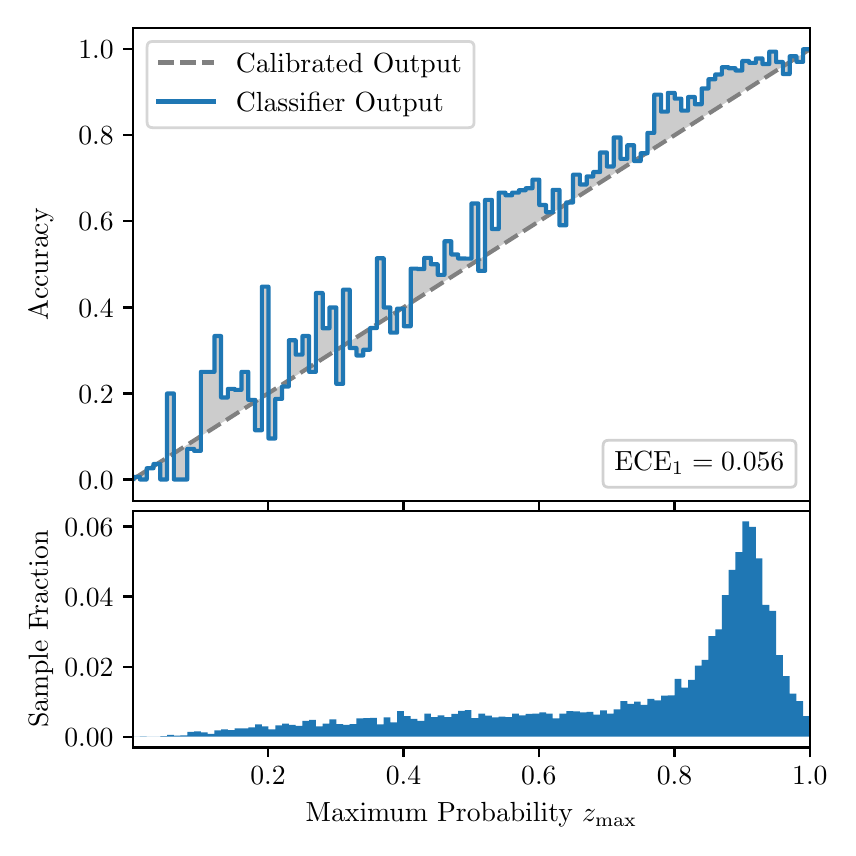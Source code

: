 \begingroup%
\makeatletter%
\begin{pgfpicture}%
\pgfpathrectangle{\pgfpointorigin}{\pgfqpoint{4.0in}{4.0in}}%
\pgfusepath{use as bounding box, clip}%
\begin{pgfscope}%
\pgfsetbuttcap%
\pgfsetmiterjoin%
\definecolor{currentfill}{rgb}{1.0,1.0,1.0}%
\pgfsetfillcolor{currentfill}%
\pgfsetlinewidth{0.0pt}%
\definecolor{currentstroke}{rgb}{1.0,1.0,1.0}%
\pgfsetstrokecolor{currentstroke}%
\pgfsetdash{}{0pt}%
\pgfpathmoveto{\pgfqpoint{0.0in}{0.0in}}%
\pgfpathlineto{\pgfqpoint{4.0in}{0.0in}}%
\pgfpathlineto{\pgfqpoint{4.0in}{4.0in}}%
\pgfpathlineto{\pgfqpoint{0.0in}{4.0in}}%
\pgfpathclose%
\pgfusepath{fill}%
\end{pgfscope}%
\begin{pgfscope}%
\pgfsetbuttcap%
\pgfsetmiterjoin%
\definecolor{currentfill}{rgb}{1.0,1.0,1.0}%
\pgfsetfillcolor{currentfill}%
\pgfsetlinewidth{0.0pt}%
\definecolor{currentstroke}{rgb}{0.0,0.0,0.0}%
\pgfsetstrokecolor{currentstroke}%
\pgfsetstrokeopacity{0.0}%
\pgfsetdash{}{0pt}%
\pgfpathmoveto{\pgfqpoint{0.528in}{1.633in}}%
\pgfpathlineto{\pgfqpoint{3.911in}{1.633in}}%
\pgfpathlineto{\pgfqpoint{3.911in}{4.0in}}%
\pgfpathlineto{\pgfqpoint{0.528in}{4.0in}}%
\pgfpathclose%
\pgfusepath{fill}%
\end{pgfscope}%
\begin{pgfscope}%
\pgfpathrectangle{\pgfqpoint{0.528in}{1.633in}}{\pgfqpoint{3.384in}{2.367in}}%
\pgfusepath{clip}%
\pgfsetbuttcap%
\pgfsetroundjoin%
\definecolor{currentfill}{rgb}{0.0,0.0,0.0}%
\pgfsetfillcolor{currentfill}%
\pgfsetfillopacity{0.2}%
\pgfsetlinewidth{0.0pt}%
\definecolor{currentstroke}{rgb}{0.0,0.0,0.0}%
\pgfsetstrokecolor{currentstroke}%
\pgfsetdash{}{0pt}%
\pgfpathmoveto{\pgfqpoint{0.531in}{1.754in}}%
\pgfpathlineto{\pgfqpoint{0.531in}{1.745in}}%
\pgfpathlineto{\pgfqpoint{0.534in}{1.747in}}%
\pgfpathlineto{\pgfqpoint{0.538in}{1.749in}}%
\pgfpathlineto{\pgfqpoint{0.541in}{1.751in}}%
\pgfpathlineto{\pgfqpoint{0.545in}{1.754in}}%
\pgfpathlineto{\pgfqpoint{0.548in}{1.756in}}%
\pgfpathlineto{\pgfqpoint{0.551in}{1.758in}}%
\pgfpathlineto{\pgfqpoint{0.555in}{1.76in}}%
\pgfpathlineto{\pgfqpoint{0.558in}{1.762in}}%
\pgfpathlineto{\pgfqpoint{0.561in}{1.764in}}%
\pgfpathlineto{\pgfqpoint{0.565in}{1.766in}}%
\pgfpathlineto{\pgfqpoint{0.568in}{1.769in}}%
\pgfpathlineto{\pgfqpoint{0.572in}{1.771in}}%
\pgfpathlineto{\pgfqpoint{0.575in}{1.773in}}%
\pgfpathlineto{\pgfqpoint{0.578in}{1.775in}}%
\pgfpathlineto{\pgfqpoint{0.582in}{1.777in}}%
\pgfpathlineto{\pgfqpoint{0.585in}{1.779in}}%
\pgfpathlineto{\pgfqpoint{0.589in}{1.782in}}%
\pgfpathlineto{\pgfqpoint{0.592in}{1.784in}}%
\pgfpathlineto{\pgfqpoint{0.595in}{1.786in}}%
\pgfpathlineto{\pgfqpoint{0.599in}{1.788in}}%
\pgfpathlineto{\pgfqpoint{0.602in}{1.79in}}%
\pgfpathlineto{\pgfqpoint{0.606in}{1.792in}}%
\pgfpathlineto{\pgfqpoint{0.609in}{1.794in}}%
\pgfpathlineto{\pgfqpoint{0.612in}{1.797in}}%
\pgfpathlineto{\pgfqpoint{0.616in}{1.799in}}%
\pgfpathlineto{\pgfqpoint{0.619in}{1.801in}}%
\pgfpathlineto{\pgfqpoint{0.622in}{1.803in}}%
\pgfpathlineto{\pgfqpoint{0.626in}{1.805in}}%
\pgfpathlineto{\pgfqpoint{0.629in}{1.807in}}%
\pgfpathlineto{\pgfqpoint{0.633in}{1.81in}}%
\pgfpathlineto{\pgfqpoint{0.636in}{1.812in}}%
\pgfpathlineto{\pgfqpoint{0.639in}{1.814in}}%
\pgfpathlineto{\pgfqpoint{0.643in}{1.816in}}%
\pgfpathlineto{\pgfqpoint{0.646in}{1.818in}}%
\pgfpathlineto{\pgfqpoint{0.65in}{1.82in}}%
\pgfpathlineto{\pgfqpoint{0.653in}{1.822in}}%
\pgfpathlineto{\pgfqpoint{0.656in}{1.825in}}%
\pgfpathlineto{\pgfqpoint{0.66in}{1.827in}}%
\pgfpathlineto{\pgfqpoint{0.663in}{1.829in}}%
\pgfpathlineto{\pgfqpoint{0.666in}{1.831in}}%
\pgfpathlineto{\pgfqpoint{0.67in}{1.833in}}%
\pgfpathlineto{\pgfqpoint{0.673in}{1.835in}}%
\pgfpathlineto{\pgfqpoint{0.677in}{1.837in}}%
\pgfpathlineto{\pgfqpoint{0.68in}{1.84in}}%
\pgfpathlineto{\pgfqpoint{0.683in}{1.842in}}%
\pgfpathlineto{\pgfqpoint{0.687in}{1.844in}}%
\pgfpathlineto{\pgfqpoint{0.69in}{1.846in}}%
\pgfpathlineto{\pgfqpoint{0.694in}{1.848in}}%
\pgfpathlineto{\pgfqpoint{0.697in}{1.85in}}%
\pgfpathlineto{\pgfqpoint{0.7in}{1.853in}}%
\pgfpathlineto{\pgfqpoint{0.704in}{1.855in}}%
\pgfpathlineto{\pgfqpoint{0.707in}{1.857in}}%
\pgfpathlineto{\pgfqpoint{0.711in}{1.859in}}%
\pgfpathlineto{\pgfqpoint{0.714in}{1.861in}}%
\pgfpathlineto{\pgfqpoint{0.717in}{1.863in}}%
\pgfpathlineto{\pgfqpoint{0.721in}{1.865in}}%
\pgfpathlineto{\pgfqpoint{0.724in}{1.868in}}%
\pgfpathlineto{\pgfqpoint{0.727in}{1.87in}}%
\pgfpathlineto{\pgfqpoint{0.731in}{1.872in}}%
\pgfpathlineto{\pgfqpoint{0.734in}{1.874in}}%
\pgfpathlineto{\pgfqpoint{0.738in}{1.876in}}%
\pgfpathlineto{\pgfqpoint{0.741in}{1.878in}}%
\pgfpathlineto{\pgfqpoint{0.744in}{1.881in}}%
\pgfpathlineto{\pgfqpoint{0.748in}{1.883in}}%
\pgfpathlineto{\pgfqpoint{0.751in}{1.885in}}%
\pgfpathlineto{\pgfqpoint{0.755in}{1.887in}}%
\pgfpathlineto{\pgfqpoint{0.758in}{1.889in}}%
\pgfpathlineto{\pgfqpoint{0.761in}{1.891in}}%
\pgfpathlineto{\pgfqpoint{0.765in}{1.893in}}%
\pgfpathlineto{\pgfqpoint{0.768in}{1.896in}}%
\pgfpathlineto{\pgfqpoint{0.771in}{1.898in}}%
\pgfpathlineto{\pgfqpoint{0.775in}{1.9in}}%
\pgfpathlineto{\pgfqpoint{0.778in}{1.902in}}%
\pgfpathlineto{\pgfqpoint{0.782in}{1.904in}}%
\pgfpathlineto{\pgfqpoint{0.785in}{1.906in}}%
\pgfpathlineto{\pgfqpoint{0.788in}{1.908in}}%
\pgfpathlineto{\pgfqpoint{0.792in}{1.911in}}%
\pgfpathlineto{\pgfqpoint{0.795in}{1.913in}}%
\pgfpathlineto{\pgfqpoint{0.799in}{1.915in}}%
\pgfpathlineto{\pgfqpoint{0.802in}{1.917in}}%
\pgfpathlineto{\pgfqpoint{0.805in}{1.919in}}%
\pgfpathlineto{\pgfqpoint{0.809in}{1.921in}}%
\pgfpathlineto{\pgfqpoint{0.812in}{1.924in}}%
\pgfpathlineto{\pgfqpoint{0.816in}{1.926in}}%
\pgfpathlineto{\pgfqpoint{0.819in}{1.928in}}%
\pgfpathlineto{\pgfqpoint{0.822in}{1.93in}}%
\pgfpathlineto{\pgfqpoint{0.826in}{1.932in}}%
\pgfpathlineto{\pgfqpoint{0.829in}{1.934in}}%
\pgfpathlineto{\pgfqpoint{0.832in}{1.936in}}%
\pgfpathlineto{\pgfqpoint{0.836in}{1.939in}}%
\pgfpathlineto{\pgfqpoint{0.839in}{1.941in}}%
\pgfpathlineto{\pgfqpoint{0.843in}{1.943in}}%
\pgfpathlineto{\pgfqpoint{0.846in}{1.945in}}%
\pgfpathlineto{\pgfqpoint{0.849in}{1.947in}}%
\pgfpathlineto{\pgfqpoint{0.853in}{1.949in}}%
\pgfpathlineto{\pgfqpoint{0.856in}{1.952in}}%
\pgfpathlineto{\pgfqpoint{0.86in}{1.954in}}%
\pgfpathlineto{\pgfqpoint{0.863in}{1.956in}}%
\pgfpathlineto{\pgfqpoint{0.866in}{1.958in}}%
\pgfpathlineto{\pgfqpoint{0.87in}{1.96in}}%
\pgfpathlineto{\pgfqpoint{0.873in}{1.962in}}%
\pgfpathlineto{\pgfqpoint{0.876in}{1.964in}}%
\pgfpathlineto{\pgfqpoint{0.88in}{1.967in}}%
\pgfpathlineto{\pgfqpoint{0.883in}{1.969in}}%
\pgfpathlineto{\pgfqpoint{0.887in}{1.971in}}%
\pgfpathlineto{\pgfqpoint{0.89in}{1.973in}}%
\pgfpathlineto{\pgfqpoint{0.893in}{1.975in}}%
\pgfpathlineto{\pgfqpoint{0.897in}{1.977in}}%
\pgfpathlineto{\pgfqpoint{0.9in}{1.979in}}%
\pgfpathlineto{\pgfqpoint{0.904in}{1.982in}}%
\pgfpathlineto{\pgfqpoint{0.907in}{1.984in}}%
\pgfpathlineto{\pgfqpoint{0.91in}{1.986in}}%
\pgfpathlineto{\pgfqpoint{0.914in}{1.988in}}%
\pgfpathlineto{\pgfqpoint{0.917in}{1.99in}}%
\pgfpathlineto{\pgfqpoint{0.921in}{1.992in}}%
\pgfpathlineto{\pgfqpoint{0.924in}{1.995in}}%
\pgfpathlineto{\pgfqpoint{0.927in}{1.997in}}%
\pgfpathlineto{\pgfqpoint{0.931in}{1.999in}}%
\pgfpathlineto{\pgfqpoint{0.934in}{2.001in}}%
\pgfpathlineto{\pgfqpoint{0.937in}{2.003in}}%
\pgfpathlineto{\pgfqpoint{0.941in}{2.005in}}%
\pgfpathlineto{\pgfqpoint{0.944in}{2.007in}}%
\pgfpathlineto{\pgfqpoint{0.948in}{2.01in}}%
\pgfpathlineto{\pgfqpoint{0.951in}{2.012in}}%
\pgfpathlineto{\pgfqpoint{0.954in}{2.014in}}%
\pgfpathlineto{\pgfqpoint{0.958in}{2.016in}}%
\pgfpathlineto{\pgfqpoint{0.961in}{2.018in}}%
\pgfpathlineto{\pgfqpoint{0.965in}{2.02in}}%
\pgfpathlineto{\pgfqpoint{0.968in}{2.023in}}%
\pgfpathlineto{\pgfqpoint{0.971in}{2.025in}}%
\pgfpathlineto{\pgfqpoint{0.975in}{2.027in}}%
\pgfpathlineto{\pgfqpoint{0.978in}{2.029in}}%
\pgfpathlineto{\pgfqpoint{0.981in}{2.031in}}%
\pgfpathlineto{\pgfqpoint{0.985in}{2.033in}}%
\pgfpathlineto{\pgfqpoint{0.988in}{2.035in}}%
\pgfpathlineto{\pgfqpoint{0.992in}{2.038in}}%
\pgfpathlineto{\pgfqpoint{0.995in}{2.04in}}%
\pgfpathlineto{\pgfqpoint{0.998in}{2.042in}}%
\pgfpathlineto{\pgfqpoint{1.002in}{2.044in}}%
\pgfpathlineto{\pgfqpoint{1.005in}{2.046in}}%
\pgfpathlineto{\pgfqpoint{1.009in}{2.048in}}%
\pgfpathlineto{\pgfqpoint{1.012in}{2.05in}}%
\pgfpathlineto{\pgfqpoint{1.015in}{2.053in}}%
\pgfpathlineto{\pgfqpoint{1.019in}{2.055in}}%
\pgfpathlineto{\pgfqpoint{1.022in}{2.057in}}%
\pgfpathlineto{\pgfqpoint{1.026in}{2.059in}}%
\pgfpathlineto{\pgfqpoint{1.029in}{2.061in}}%
\pgfpathlineto{\pgfqpoint{1.032in}{2.063in}}%
\pgfpathlineto{\pgfqpoint{1.036in}{2.066in}}%
\pgfpathlineto{\pgfqpoint{1.039in}{2.068in}}%
\pgfpathlineto{\pgfqpoint{1.042in}{2.07in}}%
\pgfpathlineto{\pgfqpoint{1.046in}{2.072in}}%
\pgfpathlineto{\pgfqpoint{1.049in}{2.074in}}%
\pgfpathlineto{\pgfqpoint{1.053in}{2.076in}}%
\pgfpathlineto{\pgfqpoint{1.056in}{2.078in}}%
\pgfpathlineto{\pgfqpoint{1.059in}{2.081in}}%
\pgfpathlineto{\pgfqpoint{1.063in}{2.083in}}%
\pgfpathlineto{\pgfqpoint{1.066in}{2.085in}}%
\pgfpathlineto{\pgfqpoint{1.07in}{2.087in}}%
\pgfpathlineto{\pgfqpoint{1.073in}{2.089in}}%
\pgfpathlineto{\pgfqpoint{1.076in}{2.091in}}%
\pgfpathlineto{\pgfqpoint{1.08in}{2.094in}}%
\pgfpathlineto{\pgfqpoint{1.083in}{2.096in}}%
\pgfpathlineto{\pgfqpoint{1.086in}{2.098in}}%
\pgfpathlineto{\pgfqpoint{1.09in}{2.1in}}%
\pgfpathlineto{\pgfqpoint{1.093in}{2.102in}}%
\pgfpathlineto{\pgfqpoint{1.097in}{2.104in}}%
\pgfpathlineto{\pgfqpoint{1.1in}{2.106in}}%
\pgfpathlineto{\pgfqpoint{1.103in}{2.109in}}%
\pgfpathlineto{\pgfqpoint{1.107in}{2.111in}}%
\pgfpathlineto{\pgfqpoint{1.11in}{2.113in}}%
\pgfpathlineto{\pgfqpoint{1.114in}{2.115in}}%
\pgfpathlineto{\pgfqpoint{1.117in}{2.117in}}%
\pgfpathlineto{\pgfqpoint{1.12in}{2.119in}}%
\pgfpathlineto{\pgfqpoint{1.124in}{2.122in}}%
\pgfpathlineto{\pgfqpoint{1.127in}{2.124in}}%
\pgfpathlineto{\pgfqpoint{1.131in}{2.126in}}%
\pgfpathlineto{\pgfqpoint{1.134in}{2.128in}}%
\pgfpathlineto{\pgfqpoint{1.137in}{2.13in}}%
\pgfpathlineto{\pgfqpoint{1.141in}{2.132in}}%
\pgfpathlineto{\pgfqpoint{1.144in}{2.134in}}%
\pgfpathlineto{\pgfqpoint{1.147in}{2.137in}}%
\pgfpathlineto{\pgfqpoint{1.151in}{2.139in}}%
\pgfpathlineto{\pgfqpoint{1.154in}{2.141in}}%
\pgfpathlineto{\pgfqpoint{1.158in}{2.143in}}%
\pgfpathlineto{\pgfqpoint{1.161in}{2.145in}}%
\pgfpathlineto{\pgfqpoint{1.164in}{2.147in}}%
\pgfpathlineto{\pgfqpoint{1.168in}{2.149in}}%
\pgfpathlineto{\pgfqpoint{1.171in}{2.152in}}%
\pgfpathlineto{\pgfqpoint{1.175in}{2.154in}}%
\pgfpathlineto{\pgfqpoint{1.178in}{2.156in}}%
\pgfpathlineto{\pgfqpoint{1.181in}{2.158in}}%
\pgfpathlineto{\pgfqpoint{1.185in}{2.16in}}%
\pgfpathlineto{\pgfqpoint{1.188in}{2.162in}}%
\pgfpathlineto{\pgfqpoint{1.191in}{2.165in}}%
\pgfpathlineto{\pgfqpoint{1.195in}{2.167in}}%
\pgfpathlineto{\pgfqpoint{1.198in}{2.169in}}%
\pgfpathlineto{\pgfqpoint{1.202in}{2.171in}}%
\pgfpathlineto{\pgfqpoint{1.205in}{2.173in}}%
\pgfpathlineto{\pgfqpoint{1.208in}{2.175in}}%
\pgfpathlineto{\pgfqpoint{1.212in}{2.177in}}%
\pgfpathlineto{\pgfqpoint{1.215in}{2.18in}}%
\pgfpathlineto{\pgfqpoint{1.219in}{2.182in}}%
\pgfpathlineto{\pgfqpoint{1.222in}{2.184in}}%
\pgfpathlineto{\pgfqpoint{1.225in}{2.186in}}%
\pgfpathlineto{\pgfqpoint{1.229in}{2.188in}}%
\pgfpathlineto{\pgfqpoint{1.232in}{2.19in}}%
\pgfpathlineto{\pgfqpoint{1.236in}{2.193in}}%
\pgfpathlineto{\pgfqpoint{1.239in}{2.195in}}%
\pgfpathlineto{\pgfqpoint{1.242in}{2.197in}}%
\pgfpathlineto{\pgfqpoint{1.246in}{2.199in}}%
\pgfpathlineto{\pgfqpoint{1.249in}{2.201in}}%
\pgfpathlineto{\pgfqpoint{1.252in}{2.203in}}%
\pgfpathlineto{\pgfqpoint{1.256in}{2.205in}}%
\pgfpathlineto{\pgfqpoint{1.259in}{2.208in}}%
\pgfpathlineto{\pgfqpoint{1.263in}{2.21in}}%
\pgfpathlineto{\pgfqpoint{1.266in}{2.212in}}%
\pgfpathlineto{\pgfqpoint{1.269in}{2.214in}}%
\pgfpathlineto{\pgfqpoint{1.273in}{2.216in}}%
\pgfpathlineto{\pgfqpoint{1.276in}{2.218in}}%
\pgfpathlineto{\pgfqpoint{1.28in}{2.22in}}%
\pgfpathlineto{\pgfqpoint{1.283in}{2.223in}}%
\pgfpathlineto{\pgfqpoint{1.286in}{2.225in}}%
\pgfpathlineto{\pgfqpoint{1.29in}{2.227in}}%
\pgfpathlineto{\pgfqpoint{1.293in}{2.229in}}%
\pgfpathlineto{\pgfqpoint{1.296in}{2.231in}}%
\pgfpathlineto{\pgfqpoint{1.3in}{2.233in}}%
\pgfpathlineto{\pgfqpoint{1.303in}{2.236in}}%
\pgfpathlineto{\pgfqpoint{1.307in}{2.238in}}%
\pgfpathlineto{\pgfqpoint{1.31in}{2.24in}}%
\pgfpathlineto{\pgfqpoint{1.313in}{2.242in}}%
\pgfpathlineto{\pgfqpoint{1.317in}{2.244in}}%
\pgfpathlineto{\pgfqpoint{1.32in}{2.246in}}%
\pgfpathlineto{\pgfqpoint{1.324in}{2.248in}}%
\pgfpathlineto{\pgfqpoint{1.327in}{2.251in}}%
\pgfpathlineto{\pgfqpoint{1.33in}{2.253in}}%
\pgfpathlineto{\pgfqpoint{1.334in}{2.255in}}%
\pgfpathlineto{\pgfqpoint{1.337in}{2.257in}}%
\pgfpathlineto{\pgfqpoint{1.34in}{2.259in}}%
\pgfpathlineto{\pgfqpoint{1.344in}{2.261in}}%
\pgfpathlineto{\pgfqpoint{1.347in}{2.264in}}%
\pgfpathlineto{\pgfqpoint{1.351in}{2.266in}}%
\pgfpathlineto{\pgfqpoint{1.354in}{2.268in}}%
\pgfpathlineto{\pgfqpoint{1.357in}{2.27in}}%
\pgfpathlineto{\pgfqpoint{1.361in}{2.272in}}%
\pgfpathlineto{\pgfqpoint{1.364in}{2.274in}}%
\pgfpathlineto{\pgfqpoint{1.368in}{2.276in}}%
\pgfpathlineto{\pgfqpoint{1.371in}{2.279in}}%
\pgfpathlineto{\pgfqpoint{1.374in}{2.281in}}%
\pgfpathlineto{\pgfqpoint{1.378in}{2.283in}}%
\pgfpathlineto{\pgfqpoint{1.381in}{2.285in}}%
\pgfpathlineto{\pgfqpoint{1.385in}{2.287in}}%
\pgfpathlineto{\pgfqpoint{1.388in}{2.289in}}%
\pgfpathlineto{\pgfqpoint{1.391in}{2.291in}}%
\pgfpathlineto{\pgfqpoint{1.395in}{2.294in}}%
\pgfpathlineto{\pgfqpoint{1.398in}{2.296in}}%
\pgfpathlineto{\pgfqpoint{1.401in}{2.298in}}%
\pgfpathlineto{\pgfqpoint{1.405in}{2.3in}}%
\pgfpathlineto{\pgfqpoint{1.408in}{2.302in}}%
\pgfpathlineto{\pgfqpoint{1.412in}{2.304in}}%
\pgfpathlineto{\pgfqpoint{1.415in}{2.307in}}%
\pgfpathlineto{\pgfqpoint{1.418in}{2.309in}}%
\pgfpathlineto{\pgfqpoint{1.422in}{2.311in}}%
\pgfpathlineto{\pgfqpoint{1.425in}{2.313in}}%
\pgfpathlineto{\pgfqpoint{1.429in}{2.315in}}%
\pgfpathlineto{\pgfqpoint{1.432in}{2.317in}}%
\pgfpathlineto{\pgfqpoint{1.435in}{2.319in}}%
\pgfpathlineto{\pgfqpoint{1.439in}{2.322in}}%
\pgfpathlineto{\pgfqpoint{1.442in}{2.324in}}%
\pgfpathlineto{\pgfqpoint{1.445in}{2.326in}}%
\pgfpathlineto{\pgfqpoint{1.449in}{2.328in}}%
\pgfpathlineto{\pgfqpoint{1.452in}{2.33in}}%
\pgfpathlineto{\pgfqpoint{1.456in}{2.332in}}%
\pgfpathlineto{\pgfqpoint{1.459in}{2.335in}}%
\pgfpathlineto{\pgfqpoint{1.462in}{2.337in}}%
\pgfpathlineto{\pgfqpoint{1.466in}{2.339in}}%
\pgfpathlineto{\pgfqpoint{1.469in}{2.341in}}%
\pgfpathlineto{\pgfqpoint{1.473in}{2.343in}}%
\pgfpathlineto{\pgfqpoint{1.476in}{2.345in}}%
\pgfpathlineto{\pgfqpoint{1.479in}{2.347in}}%
\pgfpathlineto{\pgfqpoint{1.483in}{2.35in}}%
\pgfpathlineto{\pgfqpoint{1.486in}{2.352in}}%
\pgfpathlineto{\pgfqpoint{1.49in}{2.354in}}%
\pgfpathlineto{\pgfqpoint{1.493in}{2.356in}}%
\pgfpathlineto{\pgfqpoint{1.496in}{2.358in}}%
\pgfpathlineto{\pgfqpoint{1.5in}{2.36in}}%
\pgfpathlineto{\pgfqpoint{1.503in}{2.363in}}%
\pgfpathlineto{\pgfqpoint{1.506in}{2.365in}}%
\pgfpathlineto{\pgfqpoint{1.51in}{2.367in}}%
\pgfpathlineto{\pgfqpoint{1.513in}{2.369in}}%
\pgfpathlineto{\pgfqpoint{1.517in}{2.371in}}%
\pgfpathlineto{\pgfqpoint{1.52in}{2.373in}}%
\pgfpathlineto{\pgfqpoint{1.523in}{2.375in}}%
\pgfpathlineto{\pgfqpoint{1.527in}{2.378in}}%
\pgfpathlineto{\pgfqpoint{1.53in}{2.38in}}%
\pgfpathlineto{\pgfqpoint{1.534in}{2.382in}}%
\pgfpathlineto{\pgfqpoint{1.537in}{2.384in}}%
\pgfpathlineto{\pgfqpoint{1.54in}{2.386in}}%
\pgfpathlineto{\pgfqpoint{1.544in}{2.388in}}%
\pgfpathlineto{\pgfqpoint{1.547in}{2.39in}}%
\pgfpathlineto{\pgfqpoint{1.55in}{2.393in}}%
\pgfpathlineto{\pgfqpoint{1.554in}{2.395in}}%
\pgfpathlineto{\pgfqpoint{1.557in}{2.397in}}%
\pgfpathlineto{\pgfqpoint{1.561in}{2.399in}}%
\pgfpathlineto{\pgfqpoint{1.564in}{2.401in}}%
\pgfpathlineto{\pgfqpoint{1.567in}{2.403in}}%
\pgfpathlineto{\pgfqpoint{1.571in}{2.406in}}%
\pgfpathlineto{\pgfqpoint{1.574in}{2.408in}}%
\pgfpathlineto{\pgfqpoint{1.578in}{2.41in}}%
\pgfpathlineto{\pgfqpoint{1.581in}{2.412in}}%
\pgfpathlineto{\pgfqpoint{1.584in}{2.414in}}%
\pgfpathlineto{\pgfqpoint{1.588in}{2.416in}}%
\pgfpathlineto{\pgfqpoint{1.591in}{2.418in}}%
\pgfpathlineto{\pgfqpoint{1.595in}{2.421in}}%
\pgfpathlineto{\pgfqpoint{1.598in}{2.423in}}%
\pgfpathlineto{\pgfqpoint{1.601in}{2.425in}}%
\pgfpathlineto{\pgfqpoint{1.605in}{2.427in}}%
\pgfpathlineto{\pgfqpoint{1.608in}{2.429in}}%
\pgfpathlineto{\pgfqpoint{1.611in}{2.431in}}%
\pgfpathlineto{\pgfqpoint{1.615in}{2.434in}}%
\pgfpathlineto{\pgfqpoint{1.618in}{2.436in}}%
\pgfpathlineto{\pgfqpoint{1.622in}{2.438in}}%
\pgfpathlineto{\pgfqpoint{1.625in}{2.44in}}%
\pgfpathlineto{\pgfqpoint{1.628in}{2.442in}}%
\pgfpathlineto{\pgfqpoint{1.632in}{2.444in}}%
\pgfpathlineto{\pgfqpoint{1.635in}{2.446in}}%
\pgfpathlineto{\pgfqpoint{1.639in}{2.449in}}%
\pgfpathlineto{\pgfqpoint{1.642in}{2.451in}}%
\pgfpathlineto{\pgfqpoint{1.645in}{2.453in}}%
\pgfpathlineto{\pgfqpoint{1.649in}{2.455in}}%
\pgfpathlineto{\pgfqpoint{1.652in}{2.457in}}%
\pgfpathlineto{\pgfqpoint{1.655in}{2.459in}}%
\pgfpathlineto{\pgfqpoint{1.659in}{2.461in}}%
\pgfpathlineto{\pgfqpoint{1.662in}{2.464in}}%
\pgfpathlineto{\pgfqpoint{1.666in}{2.466in}}%
\pgfpathlineto{\pgfqpoint{1.669in}{2.468in}}%
\pgfpathlineto{\pgfqpoint{1.672in}{2.47in}}%
\pgfpathlineto{\pgfqpoint{1.676in}{2.472in}}%
\pgfpathlineto{\pgfqpoint{1.679in}{2.474in}}%
\pgfpathlineto{\pgfqpoint{1.683in}{2.477in}}%
\pgfpathlineto{\pgfqpoint{1.686in}{2.479in}}%
\pgfpathlineto{\pgfqpoint{1.689in}{2.481in}}%
\pgfpathlineto{\pgfqpoint{1.693in}{2.483in}}%
\pgfpathlineto{\pgfqpoint{1.696in}{2.485in}}%
\pgfpathlineto{\pgfqpoint{1.7in}{2.487in}}%
\pgfpathlineto{\pgfqpoint{1.703in}{2.489in}}%
\pgfpathlineto{\pgfqpoint{1.706in}{2.492in}}%
\pgfpathlineto{\pgfqpoint{1.71in}{2.494in}}%
\pgfpathlineto{\pgfqpoint{1.713in}{2.496in}}%
\pgfpathlineto{\pgfqpoint{1.716in}{2.498in}}%
\pgfpathlineto{\pgfqpoint{1.72in}{2.5in}}%
\pgfpathlineto{\pgfqpoint{1.723in}{2.502in}}%
\pgfpathlineto{\pgfqpoint{1.727in}{2.505in}}%
\pgfpathlineto{\pgfqpoint{1.73in}{2.507in}}%
\pgfpathlineto{\pgfqpoint{1.733in}{2.509in}}%
\pgfpathlineto{\pgfqpoint{1.737in}{2.511in}}%
\pgfpathlineto{\pgfqpoint{1.74in}{2.513in}}%
\pgfpathlineto{\pgfqpoint{1.744in}{2.515in}}%
\pgfpathlineto{\pgfqpoint{1.747in}{2.517in}}%
\pgfpathlineto{\pgfqpoint{1.75in}{2.52in}}%
\pgfpathlineto{\pgfqpoint{1.754in}{2.522in}}%
\pgfpathlineto{\pgfqpoint{1.757in}{2.524in}}%
\pgfpathlineto{\pgfqpoint{1.76in}{2.526in}}%
\pgfpathlineto{\pgfqpoint{1.764in}{2.528in}}%
\pgfpathlineto{\pgfqpoint{1.767in}{2.53in}}%
\pgfpathlineto{\pgfqpoint{1.771in}{2.532in}}%
\pgfpathlineto{\pgfqpoint{1.774in}{2.535in}}%
\pgfpathlineto{\pgfqpoint{1.777in}{2.537in}}%
\pgfpathlineto{\pgfqpoint{1.781in}{2.539in}}%
\pgfpathlineto{\pgfqpoint{1.784in}{2.541in}}%
\pgfpathlineto{\pgfqpoint{1.788in}{2.543in}}%
\pgfpathlineto{\pgfqpoint{1.791in}{2.545in}}%
\pgfpathlineto{\pgfqpoint{1.794in}{2.548in}}%
\pgfpathlineto{\pgfqpoint{1.798in}{2.55in}}%
\pgfpathlineto{\pgfqpoint{1.801in}{2.552in}}%
\pgfpathlineto{\pgfqpoint{1.805in}{2.554in}}%
\pgfpathlineto{\pgfqpoint{1.808in}{2.556in}}%
\pgfpathlineto{\pgfqpoint{1.811in}{2.558in}}%
\pgfpathlineto{\pgfqpoint{1.815in}{2.56in}}%
\pgfpathlineto{\pgfqpoint{1.818in}{2.563in}}%
\pgfpathlineto{\pgfqpoint{1.821in}{2.565in}}%
\pgfpathlineto{\pgfqpoint{1.825in}{2.567in}}%
\pgfpathlineto{\pgfqpoint{1.828in}{2.569in}}%
\pgfpathlineto{\pgfqpoint{1.832in}{2.571in}}%
\pgfpathlineto{\pgfqpoint{1.835in}{2.573in}}%
\pgfpathlineto{\pgfqpoint{1.838in}{2.576in}}%
\pgfpathlineto{\pgfqpoint{1.842in}{2.578in}}%
\pgfpathlineto{\pgfqpoint{1.845in}{2.58in}}%
\pgfpathlineto{\pgfqpoint{1.849in}{2.582in}}%
\pgfpathlineto{\pgfqpoint{1.852in}{2.584in}}%
\pgfpathlineto{\pgfqpoint{1.855in}{2.586in}}%
\pgfpathlineto{\pgfqpoint{1.859in}{2.588in}}%
\pgfpathlineto{\pgfqpoint{1.862in}{2.591in}}%
\pgfpathlineto{\pgfqpoint{1.865in}{2.593in}}%
\pgfpathlineto{\pgfqpoint{1.869in}{2.595in}}%
\pgfpathlineto{\pgfqpoint{1.872in}{2.597in}}%
\pgfpathlineto{\pgfqpoint{1.876in}{2.599in}}%
\pgfpathlineto{\pgfqpoint{1.879in}{2.601in}}%
\pgfpathlineto{\pgfqpoint{1.882in}{2.604in}}%
\pgfpathlineto{\pgfqpoint{1.886in}{2.606in}}%
\pgfpathlineto{\pgfqpoint{1.889in}{2.608in}}%
\pgfpathlineto{\pgfqpoint{1.893in}{2.61in}}%
\pgfpathlineto{\pgfqpoint{1.896in}{2.612in}}%
\pgfpathlineto{\pgfqpoint{1.899in}{2.614in}}%
\pgfpathlineto{\pgfqpoint{1.903in}{2.616in}}%
\pgfpathlineto{\pgfqpoint{1.906in}{2.619in}}%
\pgfpathlineto{\pgfqpoint{1.91in}{2.621in}}%
\pgfpathlineto{\pgfqpoint{1.913in}{2.623in}}%
\pgfpathlineto{\pgfqpoint{1.916in}{2.625in}}%
\pgfpathlineto{\pgfqpoint{1.92in}{2.627in}}%
\pgfpathlineto{\pgfqpoint{1.923in}{2.629in}}%
\pgfpathlineto{\pgfqpoint{1.926in}{2.631in}}%
\pgfpathlineto{\pgfqpoint{1.93in}{2.634in}}%
\pgfpathlineto{\pgfqpoint{1.933in}{2.636in}}%
\pgfpathlineto{\pgfqpoint{1.937in}{2.638in}}%
\pgfpathlineto{\pgfqpoint{1.94in}{2.64in}}%
\pgfpathlineto{\pgfqpoint{1.943in}{2.642in}}%
\pgfpathlineto{\pgfqpoint{1.947in}{2.644in}}%
\pgfpathlineto{\pgfqpoint{1.95in}{2.647in}}%
\pgfpathlineto{\pgfqpoint{1.954in}{2.649in}}%
\pgfpathlineto{\pgfqpoint{1.957in}{2.651in}}%
\pgfpathlineto{\pgfqpoint{1.96in}{2.653in}}%
\pgfpathlineto{\pgfqpoint{1.964in}{2.655in}}%
\pgfpathlineto{\pgfqpoint{1.967in}{2.657in}}%
\pgfpathlineto{\pgfqpoint{1.97in}{2.659in}}%
\pgfpathlineto{\pgfqpoint{1.974in}{2.662in}}%
\pgfpathlineto{\pgfqpoint{1.977in}{2.664in}}%
\pgfpathlineto{\pgfqpoint{1.981in}{2.666in}}%
\pgfpathlineto{\pgfqpoint{1.984in}{2.668in}}%
\pgfpathlineto{\pgfqpoint{1.987in}{2.67in}}%
\pgfpathlineto{\pgfqpoint{1.991in}{2.672in}}%
\pgfpathlineto{\pgfqpoint{1.994in}{2.675in}}%
\pgfpathlineto{\pgfqpoint{1.998in}{2.677in}}%
\pgfpathlineto{\pgfqpoint{2.001in}{2.679in}}%
\pgfpathlineto{\pgfqpoint{2.004in}{2.681in}}%
\pgfpathlineto{\pgfqpoint{2.008in}{2.683in}}%
\pgfpathlineto{\pgfqpoint{2.011in}{2.685in}}%
\pgfpathlineto{\pgfqpoint{2.015in}{2.687in}}%
\pgfpathlineto{\pgfqpoint{2.018in}{2.69in}}%
\pgfpathlineto{\pgfqpoint{2.021in}{2.692in}}%
\pgfpathlineto{\pgfqpoint{2.025in}{2.694in}}%
\pgfpathlineto{\pgfqpoint{2.028in}{2.696in}}%
\pgfpathlineto{\pgfqpoint{2.031in}{2.698in}}%
\pgfpathlineto{\pgfqpoint{2.035in}{2.7in}}%
\pgfpathlineto{\pgfqpoint{2.038in}{2.702in}}%
\pgfpathlineto{\pgfqpoint{2.042in}{2.705in}}%
\pgfpathlineto{\pgfqpoint{2.045in}{2.707in}}%
\pgfpathlineto{\pgfqpoint{2.048in}{2.709in}}%
\pgfpathlineto{\pgfqpoint{2.052in}{2.711in}}%
\pgfpathlineto{\pgfqpoint{2.055in}{2.713in}}%
\pgfpathlineto{\pgfqpoint{2.059in}{2.715in}}%
\pgfpathlineto{\pgfqpoint{2.062in}{2.718in}}%
\pgfpathlineto{\pgfqpoint{2.065in}{2.72in}}%
\pgfpathlineto{\pgfqpoint{2.069in}{2.722in}}%
\pgfpathlineto{\pgfqpoint{2.072in}{2.724in}}%
\pgfpathlineto{\pgfqpoint{2.075in}{2.726in}}%
\pgfpathlineto{\pgfqpoint{2.079in}{2.728in}}%
\pgfpathlineto{\pgfqpoint{2.082in}{2.73in}}%
\pgfpathlineto{\pgfqpoint{2.086in}{2.733in}}%
\pgfpathlineto{\pgfqpoint{2.089in}{2.735in}}%
\pgfpathlineto{\pgfqpoint{2.092in}{2.737in}}%
\pgfpathlineto{\pgfqpoint{2.096in}{2.739in}}%
\pgfpathlineto{\pgfqpoint{2.099in}{2.741in}}%
\pgfpathlineto{\pgfqpoint{2.103in}{2.743in}}%
\pgfpathlineto{\pgfqpoint{2.106in}{2.746in}}%
\pgfpathlineto{\pgfqpoint{2.109in}{2.748in}}%
\pgfpathlineto{\pgfqpoint{2.113in}{2.75in}}%
\pgfpathlineto{\pgfqpoint{2.116in}{2.752in}}%
\pgfpathlineto{\pgfqpoint{2.12in}{2.754in}}%
\pgfpathlineto{\pgfqpoint{2.123in}{2.756in}}%
\pgfpathlineto{\pgfqpoint{2.126in}{2.758in}}%
\pgfpathlineto{\pgfqpoint{2.13in}{2.761in}}%
\pgfpathlineto{\pgfqpoint{2.133in}{2.763in}}%
\pgfpathlineto{\pgfqpoint{2.136in}{2.765in}}%
\pgfpathlineto{\pgfqpoint{2.14in}{2.767in}}%
\pgfpathlineto{\pgfqpoint{2.143in}{2.769in}}%
\pgfpathlineto{\pgfqpoint{2.147in}{2.771in}}%
\pgfpathlineto{\pgfqpoint{2.15in}{2.773in}}%
\pgfpathlineto{\pgfqpoint{2.153in}{2.776in}}%
\pgfpathlineto{\pgfqpoint{2.157in}{2.778in}}%
\pgfpathlineto{\pgfqpoint{2.16in}{2.78in}}%
\pgfpathlineto{\pgfqpoint{2.164in}{2.782in}}%
\pgfpathlineto{\pgfqpoint{2.167in}{2.784in}}%
\pgfpathlineto{\pgfqpoint{2.17in}{2.786in}}%
\pgfpathlineto{\pgfqpoint{2.174in}{2.789in}}%
\pgfpathlineto{\pgfqpoint{2.177in}{2.791in}}%
\pgfpathlineto{\pgfqpoint{2.18in}{2.793in}}%
\pgfpathlineto{\pgfqpoint{2.184in}{2.795in}}%
\pgfpathlineto{\pgfqpoint{2.187in}{2.797in}}%
\pgfpathlineto{\pgfqpoint{2.191in}{2.799in}}%
\pgfpathlineto{\pgfqpoint{2.194in}{2.801in}}%
\pgfpathlineto{\pgfqpoint{2.197in}{2.804in}}%
\pgfpathlineto{\pgfqpoint{2.201in}{2.806in}}%
\pgfpathlineto{\pgfqpoint{2.204in}{2.808in}}%
\pgfpathlineto{\pgfqpoint{2.208in}{2.81in}}%
\pgfpathlineto{\pgfqpoint{2.211in}{2.812in}}%
\pgfpathlineto{\pgfqpoint{2.214in}{2.814in}}%
\pgfpathlineto{\pgfqpoint{2.218in}{2.817in}}%
\pgfpathlineto{\pgfqpoint{2.221in}{2.819in}}%
\pgfpathlineto{\pgfqpoint{2.225in}{2.821in}}%
\pgfpathlineto{\pgfqpoint{2.228in}{2.823in}}%
\pgfpathlineto{\pgfqpoint{2.231in}{2.825in}}%
\pgfpathlineto{\pgfqpoint{2.235in}{2.827in}}%
\pgfpathlineto{\pgfqpoint{2.238in}{2.829in}}%
\pgfpathlineto{\pgfqpoint{2.241in}{2.832in}}%
\pgfpathlineto{\pgfqpoint{2.245in}{2.834in}}%
\pgfpathlineto{\pgfqpoint{2.248in}{2.836in}}%
\pgfpathlineto{\pgfqpoint{2.252in}{2.838in}}%
\pgfpathlineto{\pgfqpoint{2.255in}{2.84in}}%
\pgfpathlineto{\pgfqpoint{2.258in}{2.842in}}%
\pgfpathlineto{\pgfqpoint{2.262in}{2.845in}}%
\pgfpathlineto{\pgfqpoint{2.265in}{2.847in}}%
\pgfpathlineto{\pgfqpoint{2.269in}{2.849in}}%
\pgfpathlineto{\pgfqpoint{2.272in}{2.851in}}%
\pgfpathlineto{\pgfqpoint{2.275in}{2.853in}}%
\pgfpathlineto{\pgfqpoint{2.279in}{2.855in}}%
\pgfpathlineto{\pgfqpoint{2.282in}{2.857in}}%
\pgfpathlineto{\pgfqpoint{2.285in}{2.86in}}%
\pgfpathlineto{\pgfqpoint{2.289in}{2.862in}}%
\pgfpathlineto{\pgfqpoint{2.292in}{2.864in}}%
\pgfpathlineto{\pgfqpoint{2.296in}{2.866in}}%
\pgfpathlineto{\pgfqpoint{2.299in}{2.868in}}%
\pgfpathlineto{\pgfqpoint{2.302in}{2.87in}}%
\pgfpathlineto{\pgfqpoint{2.306in}{2.872in}}%
\pgfpathlineto{\pgfqpoint{2.309in}{2.875in}}%
\pgfpathlineto{\pgfqpoint{2.313in}{2.877in}}%
\pgfpathlineto{\pgfqpoint{2.316in}{2.879in}}%
\pgfpathlineto{\pgfqpoint{2.319in}{2.881in}}%
\pgfpathlineto{\pgfqpoint{2.323in}{2.883in}}%
\pgfpathlineto{\pgfqpoint{2.326in}{2.885in}}%
\pgfpathlineto{\pgfqpoint{2.33in}{2.888in}}%
\pgfpathlineto{\pgfqpoint{2.333in}{2.89in}}%
\pgfpathlineto{\pgfqpoint{2.336in}{2.892in}}%
\pgfpathlineto{\pgfqpoint{2.34in}{2.894in}}%
\pgfpathlineto{\pgfqpoint{2.343in}{2.896in}}%
\pgfpathlineto{\pgfqpoint{2.346in}{2.898in}}%
\pgfpathlineto{\pgfqpoint{2.35in}{2.9in}}%
\pgfpathlineto{\pgfqpoint{2.353in}{2.903in}}%
\pgfpathlineto{\pgfqpoint{2.357in}{2.905in}}%
\pgfpathlineto{\pgfqpoint{2.36in}{2.907in}}%
\pgfpathlineto{\pgfqpoint{2.363in}{2.909in}}%
\pgfpathlineto{\pgfqpoint{2.367in}{2.911in}}%
\pgfpathlineto{\pgfqpoint{2.37in}{2.913in}}%
\pgfpathlineto{\pgfqpoint{2.374in}{2.916in}}%
\pgfpathlineto{\pgfqpoint{2.377in}{2.918in}}%
\pgfpathlineto{\pgfqpoint{2.38in}{2.92in}}%
\pgfpathlineto{\pgfqpoint{2.384in}{2.922in}}%
\pgfpathlineto{\pgfqpoint{2.387in}{2.924in}}%
\pgfpathlineto{\pgfqpoint{2.39in}{2.926in}}%
\pgfpathlineto{\pgfqpoint{2.394in}{2.928in}}%
\pgfpathlineto{\pgfqpoint{2.397in}{2.931in}}%
\pgfpathlineto{\pgfqpoint{2.401in}{2.933in}}%
\pgfpathlineto{\pgfqpoint{2.404in}{2.935in}}%
\pgfpathlineto{\pgfqpoint{2.407in}{2.937in}}%
\pgfpathlineto{\pgfqpoint{2.411in}{2.939in}}%
\pgfpathlineto{\pgfqpoint{2.414in}{2.941in}}%
\pgfpathlineto{\pgfqpoint{2.418in}{2.943in}}%
\pgfpathlineto{\pgfqpoint{2.421in}{2.946in}}%
\pgfpathlineto{\pgfqpoint{2.424in}{2.948in}}%
\pgfpathlineto{\pgfqpoint{2.428in}{2.95in}}%
\pgfpathlineto{\pgfqpoint{2.431in}{2.952in}}%
\pgfpathlineto{\pgfqpoint{2.435in}{2.954in}}%
\pgfpathlineto{\pgfqpoint{2.438in}{2.956in}}%
\pgfpathlineto{\pgfqpoint{2.441in}{2.959in}}%
\pgfpathlineto{\pgfqpoint{2.445in}{2.961in}}%
\pgfpathlineto{\pgfqpoint{2.448in}{2.963in}}%
\pgfpathlineto{\pgfqpoint{2.451in}{2.965in}}%
\pgfpathlineto{\pgfqpoint{2.455in}{2.967in}}%
\pgfpathlineto{\pgfqpoint{2.458in}{2.969in}}%
\pgfpathlineto{\pgfqpoint{2.462in}{2.971in}}%
\pgfpathlineto{\pgfqpoint{2.465in}{2.974in}}%
\pgfpathlineto{\pgfqpoint{2.468in}{2.976in}}%
\pgfpathlineto{\pgfqpoint{2.472in}{2.978in}}%
\pgfpathlineto{\pgfqpoint{2.475in}{2.98in}}%
\pgfpathlineto{\pgfqpoint{2.479in}{2.982in}}%
\pgfpathlineto{\pgfqpoint{2.482in}{2.984in}}%
\pgfpathlineto{\pgfqpoint{2.485in}{2.987in}}%
\pgfpathlineto{\pgfqpoint{2.489in}{2.989in}}%
\pgfpathlineto{\pgfqpoint{2.492in}{2.991in}}%
\pgfpathlineto{\pgfqpoint{2.495in}{2.993in}}%
\pgfpathlineto{\pgfqpoint{2.499in}{2.995in}}%
\pgfpathlineto{\pgfqpoint{2.502in}{2.997in}}%
\pgfpathlineto{\pgfqpoint{2.506in}{2.999in}}%
\pgfpathlineto{\pgfqpoint{2.509in}{3.002in}}%
\pgfpathlineto{\pgfqpoint{2.512in}{3.004in}}%
\pgfpathlineto{\pgfqpoint{2.516in}{3.006in}}%
\pgfpathlineto{\pgfqpoint{2.519in}{3.008in}}%
\pgfpathlineto{\pgfqpoint{2.523in}{3.01in}}%
\pgfpathlineto{\pgfqpoint{2.526in}{3.012in}}%
\pgfpathlineto{\pgfqpoint{2.529in}{3.014in}}%
\pgfpathlineto{\pgfqpoint{2.533in}{3.017in}}%
\pgfpathlineto{\pgfqpoint{2.536in}{3.019in}}%
\pgfpathlineto{\pgfqpoint{2.54in}{3.021in}}%
\pgfpathlineto{\pgfqpoint{2.543in}{3.023in}}%
\pgfpathlineto{\pgfqpoint{2.546in}{3.025in}}%
\pgfpathlineto{\pgfqpoint{2.55in}{3.027in}}%
\pgfpathlineto{\pgfqpoint{2.553in}{3.03in}}%
\pgfpathlineto{\pgfqpoint{2.556in}{3.032in}}%
\pgfpathlineto{\pgfqpoint{2.56in}{3.034in}}%
\pgfpathlineto{\pgfqpoint{2.563in}{3.036in}}%
\pgfpathlineto{\pgfqpoint{2.567in}{3.038in}}%
\pgfpathlineto{\pgfqpoint{2.57in}{3.04in}}%
\pgfpathlineto{\pgfqpoint{2.573in}{3.042in}}%
\pgfpathlineto{\pgfqpoint{2.577in}{3.045in}}%
\pgfpathlineto{\pgfqpoint{2.58in}{3.047in}}%
\pgfpathlineto{\pgfqpoint{2.584in}{3.049in}}%
\pgfpathlineto{\pgfqpoint{2.587in}{3.051in}}%
\pgfpathlineto{\pgfqpoint{2.59in}{3.053in}}%
\pgfpathlineto{\pgfqpoint{2.594in}{3.055in}}%
\pgfpathlineto{\pgfqpoint{2.597in}{3.058in}}%
\pgfpathlineto{\pgfqpoint{2.6in}{3.06in}}%
\pgfpathlineto{\pgfqpoint{2.604in}{3.062in}}%
\pgfpathlineto{\pgfqpoint{2.607in}{3.064in}}%
\pgfpathlineto{\pgfqpoint{2.611in}{3.066in}}%
\pgfpathlineto{\pgfqpoint{2.614in}{3.068in}}%
\pgfpathlineto{\pgfqpoint{2.617in}{3.07in}}%
\pgfpathlineto{\pgfqpoint{2.621in}{3.073in}}%
\pgfpathlineto{\pgfqpoint{2.624in}{3.075in}}%
\pgfpathlineto{\pgfqpoint{2.628in}{3.077in}}%
\pgfpathlineto{\pgfqpoint{2.631in}{3.079in}}%
\pgfpathlineto{\pgfqpoint{2.634in}{3.081in}}%
\pgfpathlineto{\pgfqpoint{2.638in}{3.083in}}%
\pgfpathlineto{\pgfqpoint{2.641in}{3.085in}}%
\pgfpathlineto{\pgfqpoint{2.645in}{3.088in}}%
\pgfpathlineto{\pgfqpoint{2.648in}{3.09in}}%
\pgfpathlineto{\pgfqpoint{2.651in}{3.092in}}%
\pgfpathlineto{\pgfqpoint{2.655in}{3.094in}}%
\pgfpathlineto{\pgfqpoint{2.658in}{3.096in}}%
\pgfpathlineto{\pgfqpoint{2.661in}{3.098in}}%
\pgfpathlineto{\pgfqpoint{2.665in}{3.101in}}%
\pgfpathlineto{\pgfqpoint{2.668in}{3.103in}}%
\pgfpathlineto{\pgfqpoint{2.672in}{3.105in}}%
\pgfpathlineto{\pgfqpoint{2.675in}{3.107in}}%
\pgfpathlineto{\pgfqpoint{2.678in}{3.109in}}%
\pgfpathlineto{\pgfqpoint{2.682in}{3.111in}}%
\pgfpathlineto{\pgfqpoint{2.685in}{3.113in}}%
\pgfpathlineto{\pgfqpoint{2.689in}{3.116in}}%
\pgfpathlineto{\pgfqpoint{2.692in}{3.118in}}%
\pgfpathlineto{\pgfqpoint{2.695in}{3.12in}}%
\pgfpathlineto{\pgfqpoint{2.699in}{3.122in}}%
\pgfpathlineto{\pgfqpoint{2.702in}{3.124in}}%
\pgfpathlineto{\pgfqpoint{2.705in}{3.126in}}%
\pgfpathlineto{\pgfqpoint{2.709in}{3.129in}}%
\pgfpathlineto{\pgfqpoint{2.712in}{3.131in}}%
\pgfpathlineto{\pgfqpoint{2.716in}{3.133in}}%
\pgfpathlineto{\pgfqpoint{2.719in}{3.135in}}%
\pgfpathlineto{\pgfqpoint{2.722in}{3.137in}}%
\pgfpathlineto{\pgfqpoint{2.726in}{3.139in}}%
\pgfpathlineto{\pgfqpoint{2.729in}{3.141in}}%
\pgfpathlineto{\pgfqpoint{2.733in}{3.144in}}%
\pgfpathlineto{\pgfqpoint{2.736in}{3.146in}}%
\pgfpathlineto{\pgfqpoint{2.739in}{3.148in}}%
\pgfpathlineto{\pgfqpoint{2.743in}{3.15in}}%
\pgfpathlineto{\pgfqpoint{2.746in}{3.152in}}%
\pgfpathlineto{\pgfqpoint{2.75in}{3.154in}}%
\pgfpathlineto{\pgfqpoint{2.753in}{3.157in}}%
\pgfpathlineto{\pgfqpoint{2.756in}{3.159in}}%
\pgfpathlineto{\pgfqpoint{2.76in}{3.161in}}%
\pgfpathlineto{\pgfqpoint{2.763in}{3.163in}}%
\pgfpathlineto{\pgfqpoint{2.766in}{3.165in}}%
\pgfpathlineto{\pgfqpoint{2.77in}{3.167in}}%
\pgfpathlineto{\pgfqpoint{2.773in}{3.169in}}%
\pgfpathlineto{\pgfqpoint{2.777in}{3.172in}}%
\pgfpathlineto{\pgfqpoint{2.78in}{3.174in}}%
\pgfpathlineto{\pgfqpoint{2.783in}{3.176in}}%
\pgfpathlineto{\pgfqpoint{2.787in}{3.178in}}%
\pgfpathlineto{\pgfqpoint{2.79in}{3.18in}}%
\pgfpathlineto{\pgfqpoint{2.794in}{3.182in}}%
\pgfpathlineto{\pgfqpoint{2.797in}{3.184in}}%
\pgfpathlineto{\pgfqpoint{2.8in}{3.187in}}%
\pgfpathlineto{\pgfqpoint{2.804in}{3.189in}}%
\pgfpathlineto{\pgfqpoint{2.807in}{3.191in}}%
\pgfpathlineto{\pgfqpoint{2.81in}{3.193in}}%
\pgfpathlineto{\pgfqpoint{2.814in}{3.195in}}%
\pgfpathlineto{\pgfqpoint{2.817in}{3.197in}}%
\pgfpathlineto{\pgfqpoint{2.821in}{3.2in}}%
\pgfpathlineto{\pgfqpoint{2.824in}{3.202in}}%
\pgfpathlineto{\pgfqpoint{2.827in}{3.204in}}%
\pgfpathlineto{\pgfqpoint{2.831in}{3.206in}}%
\pgfpathlineto{\pgfqpoint{2.834in}{3.208in}}%
\pgfpathlineto{\pgfqpoint{2.838in}{3.21in}}%
\pgfpathlineto{\pgfqpoint{2.841in}{3.212in}}%
\pgfpathlineto{\pgfqpoint{2.844in}{3.215in}}%
\pgfpathlineto{\pgfqpoint{2.848in}{3.217in}}%
\pgfpathlineto{\pgfqpoint{2.851in}{3.219in}}%
\pgfpathlineto{\pgfqpoint{2.855in}{3.221in}}%
\pgfpathlineto{\pgfqpoint{2.858in}{3.223in}}%
\pgfpathlineto{\pgfqpoint{2.861in}{3.225in}}%
\pgfpathlineto{\pgfqpoint{2.865in}{3.228in}}%
\pgfpathlineto{\pgfqpoint{2.868in}{3.23in}}%
\pgfpathlineto{\pgfqpoint{2.871in}{3.232in}}%
\pgfpathlineto{\pgfqpoint{2.875in}{3.234in}}%
\pgfpathlineto{\pgfqpoint{2.878in}{3.236in}}%
\pgfpathlineto{\pgfqpoint{2.882in}{3.238in}}%
\pgfpathlineto{\pgfqpoint{2.885in}{3.24in}}%
\pgfpathlineto{\pgfqpoint{2.888in}{3.243in}}%
\pgfpathlineto{\pgfqpoint{2.892in}{3.245in}}%
\pgfpathlineto{\pgfqpoint{2.895in}{3.247in}}%
\pgfpathlineto{\pgfqpoint{2.899in}{3.249in}}%
\pgfpathlineto{\pgfqpoint{2.902in}{3.251in}}%
\pgfpathlineto{\pgfqpoint{2.905in}{3.253in}}%
\pgfpathlineto{\pgfqpoint{2.909in}{3.255in}}%
\pgfpathlineto{\pgfqpoint{2.912in}{3.258in}}%
\pgfpathlineto{\pgfqpoint{2.915in}{3.26in}}%
\pgfpathlineto{\pgfqpoint{2.919in}{3.262in}}%
\pgfpathlineto{\pgfqpoint{2.922in}{3.264in}}%
\pgfpathlineto{\pgfqpoint{2.926in}{3.266in}}%
\pgfpathlineto{\pgfqpoint{2.929in}{3.268in}}%
\pgfpathlineto{\pgfqpoint{2.932in}{3.271in}}%
\pgfpathlineto{\pgfqpoint{2.936in}{3.273in}}%
\pgfpathlineto{\pgfqpoint{2.939in}{3.275in}}%
\pgfpathlineto{\pgfqpoint{2.943in}{3.277in}}%
\pgfpathlineto{\pgfqpoint{2.946in}{3.279in}}%
\pgfpathlineto{\pgfqpoint{2.949in}{3.281in}}%
\pgfpathlineto{\pgfqpoint{2.953in}{3.283in}}%
\pgfpathlineto{\pgfqpoint{2.956in}{3.286in}}%
\pgfpathlineto{\pgfqpoint{2.96in}{3.288in}}%
\pgfpathlineto{\pgfqpoint{2.963in}{3.29in}}%
\pgfpathlineto{\pgfqpoint{2.966in}{3.292in}}%
\pgfpathlineto{\pgfqpoint{2.97in}{3.294in}}%
\pgfpathlineto{\pgfqpoint{2.973in}{3.296in}}%
\pgfpathlineto{\pgfqpoint{2.976in}{3.299in}}%
\pgfpathlineto{\pgfqpoint{2.98in}{3.301in}}%
\pgfpathlineto{\pgfqpoint{2.983in}{3.303in}}%
\pgfpathlineto{\pgfqpoint{2.987in}{3.305in}}%
\pgfpathlineto{\pgfqpoint{2.99in}{3.307in}}%
\pgfpathlineto{\pgfqpoint{2.993in}{3.309in}}%
\pgfpathlineto{\pgfqpoint{2.997in}{3.311in}}%
\pgfpathlineto{\pgfqpoint{3.0in}{3.314in}}%
\pgfpathlineto{\pgfqpoint{3.004in}{3.316in}}%
\pgfpathlineto{\pgfqpoint{3.007in}{3.318in}}%
\pgfpathlineto{\pgfqpoint{3.01in}{3.32in}}%
\pgfpathlineto{\pgfqpoint{3.014in}{3.322in}}%
\pgfpathlineto{\pgfqpoint{3.017in}{3.324in}}%
\pgfpathlineto{\pgfqpoint{3.02in}{3.326in}}%
\pgfpathlineto{\pgfqpoint{3.024in}{3.329in}}%
\pgfpathlineto{\pgfqpoint{3.027in}{3.331in}}%
\pgfpathlineto{\pgfqpoint{3.031in}{3.333in}}%
\pgfpathlineto{\pgfqpoint{3.034in}{3.335in}}%
\pgfpathlineto{\pgfqpoint{3.037in}{3.337in}}%
\pgfpathlineto{\pgfqpoint{3.041in}{3.339in}}%
\pgfpathlineto{\pgfqpoint{3.044in}{3.342in}}%
\pgfpathlineto{\pgfqpoint{3.048in}{3.344in}}%
\pgfpathlineto{\pgfqpoint{3.051in}{3.346in}}%
\pgfpathlineto{\pgfqpoint{3.054in}{3.348in}}%
\pgfpathlineto{\pgfqpoint{3.058in}{3.35in}}%
\pgfpathlineto{\pgfqpoint{3.061in}{3.352in}}%
\pgfpathlineto{\pgfqpoint{3.065in}{3.354in}}%
\pgfpathlineto{\pgfqpoint{3.068in}{3.357in}}%
\pgfpathlineto{\pgfqpoint{3.071in}{3.359in}}%
\pgfpathlineto{\pgfqpoint{3.075in}{3.361in}}%
\pgfpathlineto{\pgfqpoint{3.078in}{3.363in}}%
\pgfpathlineto{\pgfqpoint{3.081in}{3.365in}}%
\pgfpathlineto{\pgfqpoint{3.085in}{3.367in}}%
\pgfpathlineto{\pgfqpoint{3.088in}{3.37in}}%
\pgfpathlineto{\pgfqpoint{3.092in}{3.372in}}%
\pgfpathlineto{\pgfqpoint{3.095in}{3.374in}}%
\pgfpathlineto{\pgfqpoint{3.098in}{3.376in}}%
\pgfpathlineto{\pgfqpoint{3.102in}{3.378in}}%
\pgfpathlineto{\pgfqpoint{3.105in}{3.38in}}%
\pgfpathlineto{\pgfqpoint{3.109in}{3.382in}}%
\pgfpathlineto{\pgfqpoint{3.112in}{3.385in}}%
\pgfpathlineto{\pgfqpoint{3.115in}{3.387in}}%
\pgfpathlineto{\pgfqpoint{3.119in}{3.389in}}%
\pgfpathlineto{\pgfqpoint{3.122in}{3.391in}}%
\pgfpathlineto{\pgfqpoint{3.125in}{3.393in}}%
\pgfpathlineto{\pgfqpoint{3.129in}{3.395in}}%
\pgfpathlineto{\pgfqpoint{3.132in}{3.398in}}%
\pgfpathlineto{\pgfqpoint{3.136in}{3.4in}}%
\pgfpathlineto{\pgfqpoint{3.139in}{3.402in}}%
\pgfpathlineto{\pgfqpoint{3.142in}{3.404in}}%
\pgfpathlineto{\pgfqpoint{3.146in}{3.406in}}%
\pgfpathlineto{\pgfqpoint{3.149in}{3.408in}}%
\pgfpathlineto{\pgfqpoint{3.153in}{3.41in}}%
\pgfpathlineto{\pgfqpoint{3.156in}{3.413in}}%
\pgfpathlineto{\pgfqpoint{3.159in}{3.415in}}%
\pgfpathlineto{\pgfqpoint{3.163in}{3.417in}}%
\pgfpathlineto{\pgfqpoint{3.166in}{3.419in}}%
\pgfpathlineto{\pgfqpoint{3.17in}{3.421in}}%
\pgfpathlineto{\pgfqpoint{3.173in}{3.423in}}%
\pgfpathlineto{\pgfqpoint{3.176in}{3.425in}}%
\pgfpathlineto{\pgfqpoint{3.18in}{3.428in}}%
\pgfpathlineto{\pgfqpoint{3.183in}{3.43in}}%
\pgfpathlineto{\pgfqpoint{3.186in}{3.432in}}%
\pgfpathlineto{\pgfqpoint{3.19in}{3.434in}}%
\pgfpathlineto{\pgfqpoint{3.193in}{3.436in}}%
\pgfpathlineto{\pgfqpoint{3.197in}{3.438in}}%
\pgfpathlineto{\pgfqpoint{3.2in}{3.441in}}%
\pgfpathlineto{\pgfqpoint{3.203in}{3.443in}}%
\pgfpathlineto{\pgfqpoint{3.207in}{3.445in}}%
\pgfpathlineto{\pgfqpoint{3.21in}{3.447in}}%
\pgfpathlineto{\pgfqpoint{3.214in}{3.449in}}%
\pgfpathlineto{\pgfqpoint{3.217in}{3.451in}}%
\pgfpathlineto{\pgfqpoint{3.22in}{3.453in}}%
\pgfpathlineto{\pgfqpoint{3.224in}{3.456in}}%
\pgfpathlineto{\pgfqpoint{3.227in}{3.458in}}%
\pgfpathlineto{\pgfqpoint{3.23in}{3.46in}}%
\pgfpathlineto{\pgfqpoint{3.234in}{3.462in}}%
\pgfpathlineto{\pgfqpoint{3.237in}{3.464in}}%
\pgfpathlineto{\pgfqpoint{3.241in}{3.466in}}%
\pgfpathlineto{\pgfqpoint{3.244in}{3.469in}}%
\pgfpathlineto{\pgfqpoint{3.247in}{3.471in}}%
\pgfpathlineto{\pgfqpoint{3.251in}{3.473in}}%
\pgfpathlineto{\pgfqpoint{3.254in}{3.475in}}%
\pgfpathlineto{\pgfqpoint{3.258in}{3.477in}}%
\pgfpathlineto{\pgfqpoint{3.261in}{3.479in}}%
\pgfpathlineto{\pgfqpoint{3.264in}{3.481in}}%
\pgfpathlineto{\pgfqpoint{3.268in}{3.484in}}%
\pgfpathlineto{\pgfqpoint{3.271in}{3.486in}}%
\pgfpathlineto{\pgfqpoint{3.275in}{3.488in}}%
\pgfpathlineto{\pgfqpoint{3.278in}{3.49in}}%
\pgfpathlineto{\pgfqpoint{3.281in}{3.492in}}%
\pgfpathlineto{\pgfqpoint{3.285in}{3.494in}}%
\pgfpathlineto{\pgfqpoint{3.288in}{3.496in}}%
\pgfpathlineto{\pgfqpoint{3.291in}{3.499in}}%
\pgfpathlineto{\pgfqpoint{3.295in}{3.501in}}%
\pgfpathlineto{\pgfqpoint{3.298in}{3.503in}}%
\pgfpathlineto{\pgfqpoint{3.302in}{3.505in}}%
\pgfpathlineto{\pgfqpoint{3.305in}{3.507in}}%
\pgfpathlineto{\pgfqpoint{3.308in}{3.509in}}%
\pgfpathlineto{\pgfqpoint{3.312in}{3.512in}}%
\pgfpathlineto{\pgfqpoint{3.315in}{3.514in}}%
\pgfpathlineto{\pgfqpoint{3.319in}{3.516in}}%
\pgfpathlineto{\pgfqpoint{3.322in}{3.518in}}%
\pgfpathlineto{\pgfqpoint{3.325in}{3.52in}}%
\pgfpathlineto{\pgfqpoint{3.329in}{3.522in}}%
\pgfpathlineto{\pgfqpoint{3.332in}{3.524in}}%
\pgfpathlineto{\pgfqpoint{3.335in}{3.527in}}%
\pgfpathlineto{\pgfqpoint{3.339in}{3.529in}}%
\pgfpathlineto{\pgfqpoint{3.342in}{3.531in}}%
\pgfpathlineto{\pgfqpoint{3.346in}{3.533in}}%
\pgfpathlineto{\pgfqpoint{3.349in}{3.535in}}%
\pgfpathlineto{\pgfqpoint{3.352in}{3.537in}}%
\pgfpathlineto{\pgfqpoint{3.356in}{3.54in}}%
\pgfpathlineto{\pgfqpoint{3.359in}{3.542in}}%
\pgfpathlineto{\pgfqpoint{3.363in}{3.544in}}%
\pgfpathlineto{\pgfqpoint{3.366in}{3.546in}}%
\pgfpathlineto{\pgfqpoint{3.369in}{3.548in}}%
\pgfpathlineto{\pgfqpoint{3.373in}{3.55in}}%
\pgfpathlineto{\pgfqpoint{3.376in}{3.552in}}%
\pgfpathlineto{\pgfqpoint{3.379in}{3.555in}}%
\pgfpathlineto{\pgfqpoint{3.383in}{3.557in}}%
\pgfpathlineto{\pgfqpoint{3.386in}{3.559in}}%
\pgfpathlineto{\pgfqpoint{3.39in}{3.561in}}%
\pgfpathlineto{\pgfqpoint{3.393in}{3.563in}}%
\pgfpathlineto{\pgfqpoint{3.396in}{3.565in}}%
\pgfpathlineto{\pgfqpoint{3.4in}{3.567in}}%
\pgfpathlineto{\pgfqpoint{3.403in}{3.57in}}%
\pgfpathlineto{\pgfqpoint{3.407in}{3.572in}}%
\pgfpathlineto{\pgfqpoint{3.41in}{3.574in}}%
\pgfpathlineto{\pgfqpoint{3.413in}{3.576in}}%
\pgfpathlineto{\pgfqpoint{3.417in}{3.578in}}%
\pgfpathlineto{\pgfqpoint{3.42in}{3.58in}}%
\pgfpathlineto{\pgfqpoint{3.424in}{3.583in}}%
\pgfpathlineto{\pgfqpoint{3.427in}{3.585in}}%
\pgfpathlineto{\pgfqpoint{3.43in}{3.587in}}%
\pgfpathlineto{\pgfqpoint{3.434in}{3.589in}}%
\pgfpathlineto{\pgfqpoint{3.437in}{3.591in}}%
\pgfpathlineto{\pgfqpoint{3.44in}{3.593in}}%
\pgfpathlineto{\pgfqpoint{3.444in}{3.595in}}%
\pgfpathlineto{\pgfqpoint{3.447in}{3.598in}}%
\pgfpathlineto{\pgfqpoint{3.451in}{3.6in}}%
\pgfpathlineto{\pgfqpoint{3.454in}{3.602in}}%
\pgfpathlineto{\pgfqpoint{3.457in}{3.604in}}%
\pgfpathlineto{\pgfqpoint{3.461in}{3.606in}}%
\pgfpathlineto{\pgfqpoint{3.464in}{3.608in}}%
\pgfpathlineto{\pgfqpoint{3.468in}{3.611in}}%
\pgfpathlineto{\pgfqpoint{3.471in}{3.613in}}%
\pgfpathlineto{\pgfqpoint{3.474in}{3.615in}}%
\pgfpathlineto{\pgfqpoint{3.478in}{3.617in}}%
\pgfpathlineto{\pgfqpoint{3.481in}{3.619in}}%
\pgfpathlineto{\pgfqpoint{3.484in}{3.621in}}%
\pgfpathlineto{\pgfqpoint{3.488in}{3.623in}}%
\pgfpathlineto{\pgfqpoint{3.491in}{3.626in}}%
\pgfpathlineto{\pgfqpoint{3.495in}{3.628in}}%
\pgfpathlineto{\pgfqpoint{3.498in}{3.63in}}%
\pgfpathlineto{\pgfqpoint{3.501in}{3.632in}}%
\pgfpathlineto{\pgfqpoint{3.505in}{3.634in}}%
\pgfpathlineto{\pgfqpoint{3.508in}{3.636in}}%
\pgfpathlineto{\pgfqpoint{3.512in}{3.639in}}%
\pgfpathlineto{\pgfqpoint{3.515in}{3.641in}}%
\pgfpathlineto{\pgfqpoint{3.518in}{3.643in}}%
\pgfpathlineto{\pgfqpoint{3.522in}{3.645in}}%
\pgfpathlineto{\pgfqpoint{3.525in}{3.647in}}%
\pgfpathlineto{\pgfqpoint{3.529in}{3.649in}}%
\pgfpathlineto{\pgfqpoint{3.532in}{3.651in}}%
\pgfpathlineto{\pgfqpoint{3.535in}{3.654in}}%
\pgfpathlineto{\pgfqpoint{3.539in}{3.656in}}%
\pgfpathlineto{\pgfqpoint{3.542in}{3.658in}}%
\pgfpathlineto{\pgfqpoint{3.545in}{3.66in}}%
\pgfpathlineto{\pgfqpoint{3.549in}{3.662in}}%
\pgfpathlineto{\pgfqpoint{3.552in}{3.664in}}%
\pgfpathlineto{\pgfqpoint{3.556in}{3.666in}}%
\pgfpathlineto{\pgfqpoint{3.559in}{3.669in}}%
\pgfpathlineto{\pgfqpoint{3.562in}{3.671in}}%
\pgfpathlineto{\pgfqpoint{3.566in}{3.673in}}%
\pgfpathlineto{\pgfqpoint{3.569in}{3.675in}}%
\pgfpathlineto{\pgfqpoint{3.573in}{3.677in}}%
\pgfpathlineto{\pgfqpoint{3.576in}{3.679in}}%
\pgfpathlineto{\pgfqpoint{3.579in}{3.682in}}%
\pgfpathlineto{\pgfqpoint{3.583in}{3.684in}}%
\pgfpathlineto{\pgfqpoint{3.586in}{3.686in}}%
\pgfpathlineto{\pgfqpoint{3.589in}{3.688in}}%
\pgfpathlineto{\pgfqpoint{3.593in}{3.69in}}%
\pgfpathlineto{\pgfqpoint{3.596in}{3.692in}}%
\pgfpathlineto{\pgfqpoint{3.6in}{3.694in}}%
\pgfpathlineto{\pgfqpoint{3.603in}{3.697in}}%
\pgfpathlineto{\pgfqpoint{3.606in}{3.699in}}%
\pgfpathlineto{\pgfqpoint{3.61in}{3.701in}}%
\pgfpathlineto{\pgfqpoint{3.613in}{3.703in}}%
\pgfpathlineto{\pgfqpoint{3.617in}{3.705in}}%
\pgfpathlineto{\pgfqpoint{3.62in}{3.707in}}%
\pgfpathlineto{\pgfqpoint{3.623in}{3.71in}}%
\pgfpathlineto{\pgfqpoint{3.627in}{3.712in}}%
\pgfpathlineto{\pgfqpoint{3.63in}{3.714in}}%
\pgfpathlineto{\pgfqpoint{3.634in}{3.716in}}%
\pgfpathlineto{\pgfqpoint{3.637in}{3.718in}}%
\pgfpathlineto{\pgfqpoint{3.64in}{3.72in}}%
\pgfpathlineto{\pgfqpoint{3.644in}{3.722in}}%
\pgfpathlineto{\pgfqpoint{3.647in}{3.725in}}%
\pgfpathlineto{\pgfqpoint{3.65in}{3.727in}}%
\pgfpathlineto{\pgfqpoint{3.654in}{3.729in}}%
\pgfpathlineto{\pgfqpoint{3.657in}{3.731in}}%
\pgfpathlineto{\pgfqpoint{3.661in}{3.733in}}%
\pgfpathlineto{\pgfqpoint{3.664in}{3.735in}}%
\pgfpathlineto{\pgfqpoint{3.667in}{3.737in}}%
\pgfpathlineto{\pgfqpoint{3.671in}{3.74in}}%
\pgfpathlineto{\pgfqpoint{3.674in}{3.742in}}%
\pgfpathlineto{\pgfqpoint{3.678in}{3.744in}}%
\pgfpathlineto{\pgfqpoint{3.681in}{3.746in}}%
\pgfpathlineto{\pgfqpoint{3.684in}{3.748in}}%
\pgfpathlineto{\pgfqpoint{3.688in}{3.75in}}%
\pgfpathlineto{\pgfqpoint{3.691in}{3.753in}}%
\pgfpathlineto{\pgfqpoint{3.694in}{3.755in}}%
\pgfpathlineto{\pgfqpoint{3.698in}{3.757in}}%
\pgfpathlineto{\pgfqpoint{3.701in}{3.759in}}%
\pgfpathlineto{\pgfqpoint{3.705in}{3.761in}}%
\pgfpathlineto{\pgfqpoint{3.708in}{3.763in}}%
\pgfpathlineto{\pgfqpoint{3.711in}{3.765in}}%
\pgfpathlineto{\pgfqpoint{3.715in}{3.768in}}%
\pgfpathlineto{\pgfqpoint{3.718in}{3.77in}}%
\pgfpathlineto{\pgfqpoint{3.722in}{3.772in}}%
\pgfpathlineto{\pgfqpoint{3.725in}{3.774in}}%
\pgfpathlineto{\pgfqpoint{3.728in}{3.776in}}%
\pgfpathlineto{\pgfqpoint{3.732in}{3.778in}}%
\pgfpathlineto{\pgfqpoint{3.735in}{3.781in}}%
\pgfpathlineto{\pgfqpoint{3.739in}{3.783in}}%
\pgfpathlineto{\pgfqpoint{3.742in}{3.785in}}%
\pgfpathlineto{\pgfqpoint{3.745in}{3.787in}}%
\pgfpathlineto{\pgfqpoint{3.749in}{3.789in}}%
\pgfpathlineto{\pgfqpoint{3.752in}{3.791in}}%
\pgfpathlineto{\pgfqpoint{3.755in}{3.793in}}%
\pgfpathlineto{\pgfqpoint{3.759in}{3.796in}}%
\pgfpathlineto{\pgfqpoint{3.762in}{3.798in}}%
\pgfpathlineto{\pgfqpoint{3.766in}{3.8in}}%
\pgfpathlineto{\pgfqpoint{3.769in}{3.802in}}%
\pgfpathlineto{\pgfqpoint{3.772in}{3.804in}}%
\pgfpathlineto{\pgfqpoint{3.776in}{3.806in}}%
\pgfpathlineto{\pgfqpoint{3.779in}{3.808in}}%
\pgfpathlineto{\pgfqpoint{3.783in}{3.811in}}%
\pgfpathlineto{\pgfqpoint{3.786in}{3.813in}}%
\pgfpathlineto{\pgfqpoint{3.789in}{3.815in}}%
\pgfpathlineto{\pgfqpoint{3.793in}{3.817in}}%
\pgfpathlineto{\pgfqpoint{3.796in}{3.819in}}%
\pgfpathlineto{\pgfqpoint{3.799in}{3.821in}}%
\pgfpathlineto{\pgfqpoint{3.803in}{3.824in}}%
\pgfpathlineto{\pgfqpoint{3.806in}{3.826in}}%
\pgfpathlineto{\pgfqpoint{3.81in}{3.828in}}%
\pgfpathlineto{\pgfqpoint{3.813in}{3.83in}}%
\pgfpathlineto{\pgfqpoint{3.816in}{3.832in}}%
\pgfpathlineto{\pgfqpoint{3.82in}{3.834in}}%
\pgfpathlineto{\pgfqpoint{3.823in}{3.836in}}%
\pgfpathlineto{\pgfqpoint{3.827in}{3.839in}}%
\pgfpathlineto{\pgfqpoint{3.83in}{3.841in}}%
\pgfpathlineto{\pgfqpoint{3.833in}{3.843in}}%
\pgfpathlineto{\pgfqpoint{3.837in}{3.845in}}%
\pgfpathlineto{\pgfqpoint{3.84in}{3.847in}}%
\pgfpathlineto{\pgfqpoint{3.844in}{3.849in}}%
\pgfpathlineto{\pgfqpoint{3.847in}{3.852in}}%
\pgfpathlineto{\pgfqpoint{3.85in}{3.854in}}%
\pgfpathlineto{\pgfqpoint{3.854in}{3.856in}}%
\pgfpathlineto{\pgfqpoint{3.857in}{3.858in}}%
\pgfpathlineto{\pgfqpoint{3.86in}{3.86in}}%
\pgfpathlineto{\pgfqpoint{3.864in}{3.862in}}%
\pgfpathlineto{\pgfqpoint{3.867in}{3.864in}}%
\pgfpathlineto{\pgfqpoint{3.871in}{3.867in}}%
\pgfpathlineto{\pgfqpoint{3.874in}{3.869in}}%
\pgfpathlineto{\pgfqpoint{3.877in}{3.871in}}%
\pgfpathlineto{\pgfqpoint{3.881in}{3.873in}}%
\pgfpathlineto{\pgfqpoint{3.884in}{3.875in}}%
\pgfpathlineto{\pgfqpoint{3.888in}{3.877in}}%
\pgfpathlineto{\pgfqpoint{3.891in}{3.88in}}%
\pgfpathlineto{\pgfqpoint{3.894in}{3.882in}}%
\pgfpathlineto{\pgfqpoint{3.898in}{3.884in}}%
\pgfpathlineto{\pgfqpoint{3.901in}{3.886in}}%
\pgfpathlineto{\pgfqpoint{3.904in}{3.888in}}%
\pgfpathlineto{\pgfqpoint{3.908in}{3.89in}}%
\pgfpathlineto{\pgfqpoint{3.908in}{3.892in}}%
\pgfpathlineto{\pgfqpoint{3.908in}{3.892in}}%
\pgfpathlineto{\pgfqpoint{3.904in}{3.892in}}%
\pgfpathlineto{\pgfqpoint{3.901in}{3.892in}}%
\pgfpathlineto{\pgfqpoint{3.898in}{3.892in}}%
\pgfpathlineto{\pgfqpoint{3.894in}{3.892in}}%
\pgfpathlineto{\pgfqpoint{3.891in}{3.892in}}%
\pgfpathlineto{\pgfqpoint{3.888in}{3.892in}}%
\pgfpathlineto{\pgfqpoint{3.884in}{3.892in}}%
\pgfpathlineto{\pgfqpoint{3.881in}{3.892in}}%
\pgfpathlineto{\pgfqpoint{3.877in}{3.829in}}%
\pgfpathlineto{\pgfqpoint{3.874in}{3.829in}}%
\pgfpathlineto{\pgfqpoint{3.871in}{3.829in}}%
\pgfpathlineto{\pgfqpoint{3.867in}{3.829in}}%
\pgfpathlineto{\pgfqpoint{3.864in}{3.829in}}%
\pgfpathlineto{\pgfqpoint{3.86in}{3.829in}}%
\pgfpathlineto{\pgfqpoint{3.857in}{3.829in}}%
\pgfpathlineto{\pgfqpoint{3.854in}{3.829in}}%
\pgfpathlineto{\pgfqpoint{3.85in}{3.829in}}%
\pgfpathlineto{\pgfqpoint{3.847in}{3.829in}}%
\pgfpathlineto{\pgfqpoint{3.844in}{3.857in}}%
\pgfpathlineto{\pgfqpoint{3.84in}{3.857in}}%
\pgfpathlineto{\pgfqpoint{3.837in}{3.857in}}%
\pgfpathlineto{\pgfqpoint{3.833in}{3.857in}}%
\pgfpathlineto{\pgfqpoint{3.83in}{3.857in}}%
\pgfpathlineto{\pgfqpoint{3.827in}{3.857in}}%
\pgfpathlineto{\pgfqpoint{3.823in}{3.857in}}%
\pgfpathlineto{\pgfqpoint{3.82in}{3.857in}}%
\pgfpathlineto{\pgfqpoint{3.816in}{3.857in}}%
\pgfpathlineto{\pgfqpoint{3.813in}{3.857in}}%
\pgfpathlineto{\pgfqpoint{3.81in}{3.768in}}%
\pgfpathlineto{\pgfqpoint{3.806in}{3.768in}}%
\pgfpathlineto{\pgfqpoint{3.803in}{3.768in}}%
\pgfpathlineto{\pgfqpoint{3.799in}{3.768in}}%
\pgfpathlineto{\pgfqpoint{3.796in}{3.768in}}%
\pgfpathlineto{\pgfqpoint{3.793in}{3.768in}}%
\pgfpathlineto{\pgfqpoint{3.789in}{3.768in}}%
\pgfpathlineto{\pgfqpoint{3.786in}{3.768in}}%
\pgfpathlineto{\pgfqpoint{3.783in}{3.768in}}%
\pgfpathlineto{\pgfqpoint{3.779in}{3.768in}}%
\pgfpathlineto{\pgfqpoint{3.776in}{3.828in}}%
\pgfpathlineto{\pgfqpoint{3.772in}{3.828in}}%
\pgfpathlineto{\pgfqpoint{3.769in}{3.828in}}%
\pgfpathlineto{\pgfqpoint{3.766in}{3.828in}}%
\pgfpathlineto{\pgfqpoint{3.762in}{3.828in}}%
\pgfpathlineto{\pgfqpoint{3.759in}{3.828in}}%
\pgfpathlineto{\pgfqpoint{3.755in}{3.828in}}%
\pgfpathlineto{\pgfqpoint{3.752in}{3.828in}}%
\pgfpathlineto{\pgfqpoint{3.749in}{3.828in}}%
\pgfpathlineto{\pgfqpoint{3.745in}{3.828in}}%
\pgfpathlineto{\pgfqpoint{3.742in}{3.88in}}%
\pgfpathlineto{\pgfqpoint{3.739in}{3.88in}}%
\pgfpathlineto{\pgfqpoint{3.735in}{3.88in}}%
\pgfpathlineto{\pgfqpoint{3.732in}{3.88in}}%
\pgfpathlineto{\pgfqpoint{3.728in}{3.88in}}%
\pgfpathlineto{\pgfqpoint{3.725in}{3.88in}}%
\pgfpathlineto{\pgfqpoint{3.722in}{3.88in}}%
\pgfpathlineto{\pgfqpoint{3.718in}{3.88in}}%
\pgfpathlineto{\pgfqpoint{3.715in}{3.88in}}%
\pgfpathlineto{\pgfqpoint{3.711in}{3.88in}}%
\pgfpathlineto{\pgfqpoint{3.708in}{3.818in}}%
\pgfpathlineto{\pgfqpoint{3.705in}{3.818in}}%
\pgfpathlineto{\pgfqpoint{3.701in}{3.818in}}%
\pgfpathlineto{\pgfqpoint{3.698in}{3.818in}}%
\pgfpathlineto{\pgfqpoint{3.694in}{3.818in}}%
\pgfpathlineto{\pgfqpoint{3.691in}{3.818in}}%
\pgfpathlineto{\pgfqpoint{3.688in}{3.818in}}%
\pgfpathlineto{\pgfqpoint{3.684in}{3.818in}}%
\pgfpathlineto{\pgfqpoint{3.681in}{3.818in}}%
\pgfpathlineto{\pgfqpoint{3.678in}{3.818in}}%
\pgfpathlineto{\pgfqpoint{3.674in}{3.846in}}%
\pgfpathlineto{\pgfqpoint{3.671in}{3.846in}}%
\pgfpathlineto{\pgfqpoint{3.667in}{3.846in}}%
\pgfpathlineto{\pgfqpoint{3.664in}{3.846in}}%
\pgfpathlineto{\pgfqpoint{3.661in}{3.846in}}%
\pgfpathlineto{\pgfqpoint{3.657in}{3.846in}}%
\pgfpathlineto{\pgfqpoint{3.654in}{3.846in}}%
\pgfpathlineto{\pgfqpoint{3.65in}{3.846in}}%
\pgfpathlineto{\pgfqpoint{3.647in}{3.846in}}%
\pgfpathlineto{\pgfqpoint{3.644in}{3.846in}}%
\pgfpathlineto{\pgfqpoint{3.64in}{3.824in}}%
\pgfpathlineto{\pgfqpoint{3.637in}{3.824in}}%
\pgfpathlineto{\pgfqpoint{3.634in}{3.824in}}%
\pgfpathlineto{\pgfqpoint{3.63in}{3.824in}}%
\pgfpathlineto{\pgfqpoint{3.627in}{3.824in}}%
\pgfpathlineto{\pgfqpoint{3.623in}{3.824in}}%
\pgfpathlineto{\pgfqpoint{3.62in}{3.824in}}%
\pgfpathlineto{\pgfqpoint{3.617in}{3.824in}}%
\pgfpathlineto{\pgfqpoint{3.613in}{3.824in}}%
\pgfpathlineto{\pgfqpoint{3.61in}{3.824in}}%
\pgfpathlineto{\pgfqpoint{3.606in}{3.833in}}%
\pgfpathlineto{\pgfqpoint{3.603in}{3.833in}}%
\pgfpathlineto{\pgfqpoint{3.6in}{3.833in}}%
\pgfpathlineto{\pgfqpoint{3.596in}{3.833in}}%
\pgfpathlineto{\pgfqpoint{3.593in}{3.833in}}%
\pgfpathlineto{\pgfqpoint{3.589in}{3.833in}}%
\pgfpathlineto{\pgfqpoint{3.586in}{3.833in}}%
\pgfpathlineto{\pgfqpoint{3.583in}{3.833in}}%
\pgfpathlineto{\pgfqpoint{3.579in}{3.833in}}%
\pgfpathlineto{\pgfqpoint{3.576in}{3.833in}}%
\pgfpathlineto{\pgfqpoint{3.573in}{3.786in}}%
\pgfpathlineto{\pgfqpoint{3.569in}{3.786in}}%
\pgfpathlineto{\pgfqpoint{3.566in}{3.786in}}%
\pgfpathlineto{\pgfqpoint{3.562in}{3.786in}}%
\pgfpathlineto{\pgfqpoint{3.559in}{3.786in}}%
\pgfpathlineto{\pgfqpoint{3.556in}{3.786in}}%
\pgfpathlineto{\pgfqpoint{3.552in}{3.786in}}%
\pgfpathlineto{\pgfqpoint{3.549in}{3.786in}}%
\pgfpathlineto{\pgfqpoint{3.545in}{3.786in}}%
\pgfpathlineto{\pgfqpoint{3.542in}{3.786in}}%
\pgfpathlineto{\pgfqpoint{3.539in}{3.797in}}%
\pgfpathlineto{\pgfqpoint{3.535in}{3.797in}}%
\pgfpathlineto{\pgfqpoint{3.532in}{3.797in}}%
\pgfpathlineto{\pgfqpoint{3.529in}{3.797in}}%
\pgfpathlineto{\pgfqpoint{3.525in}{3.797in}}%
\pgfpathlineto{\pgfqpoint{3.522in}{3.797in}}%
\pgfpathlineto{\pgfqpoint{3.518in}{3.797in}}%
\pgfpathlineto{\pgfqpoint{3.515in}{3.797in}}%
\pgfpathlineto{\pgfqpoint{3.512in}{3.797in}}%
\pgfpathlineto{\pgfqpoint{3.508in}{3.797in}}%
\pgfpathlineto{\pgfqpoint{3.505in}{3.802in}}%
\pgfpathlineto{\pgfqpoint{3.501in}{3.802in}}%
\pgfpathlineto{\pgfqpoint{3.498in}{3.802in}}%
\pgfpathlineto{\pgfqpoint{3.495in}{3.802in}}%
\pgfpathlineto{\pgfqpoint{3.491in}{3.802in}}%
\pgfpathlineto{\pgfqpoint{3.488in}{3.802in}}%
\pgfpathlineto{\pgfqpoint{3.484in}{3.802in}}%
\pgfpathlineto{\pgfqpoint{3.481in}{3.802in}}%
\pgfpathlineto{\pgfqpoint{3.478in}{3.802in}}%
\pgfpathlineto{\pgfqpoint{3.474in}{3.802in}}%
\pgfpathlineto{\pgfqpoint{3.471in}{3.766in}}%
\pgfpathlineto{\pgfqpoint{3.468in}{3.766in}}%
\pgfpathlineto{\pgfqpoint{3.464in}{3.766in}}%
\pgfpathlineto{\pgfqpoint{3.461in}{3.766in}}%
\pgfpathlineto{\pgfqpoint{3.457in}{3.766in}}%
\pgfpathlineto{\pgfqpoint{3.454in}{3.766in}}%
\pgfpathlineto{\pgfqpoint{3.451in}{3.766in}}%
\pgfpathlineto{\pgfqpoint{3.447in}{3.766in}}%
\pgfpathlineto{\pgfqpoint{3.444in}{3.766in}}%
\pgfpathlineto{\pgfqpoint{3.44in}{3.766in}}%
\pgfpathlineto{\pgfqpoint{3.437in}{3.742in}}%
\pgfpathlineto{\pgfqpoint{3.434in}{3.742in}}%
\pgfpathlineto{\pgfqpoint{3.43in}{3.742in}}%
\pgfpathlineto{\pgfqpoint{3.427in}{3.742in}}%
\pgfpathlineto{\pgfqpoint{3.424in}{3.742in}}%
\pgfpathlineto{\pgfqpoint{3.42in}{3.742in}}%
\pgfpathlineto{\pgfqpoint{3.417in}{3.742in}}%
\pgfpathlineto{\pgfqpoint{3.413in}{3.742in}}%
\pgfpathlineto{\pgfqpoint{3.41in}{3.742in}}%
\pgfpathlineto{\pgfqpoint{3.407in}{3.742in}}%
\pgfpathlineto{\pgfqpoint{3.403in}{3.696in}}%
\pgfpathlineto{\pgfqpoint{3.4in}{3.696in}}%
\pgfpathlineto{\pgfqpoint{3.396in}{3.696in}}%
\pgfpathlineto{\pgfqpoint{3.393in}{3.696in}}%
\pgfpathlineto{\pgfqpoint{3.39in}{3.696in}}%
\pgfpathlineto{\pgfqpoint{3.386in}{3.696in}}%
\pgfpathlineto{\pgfqpoint{3.383in}{3.696in}}%
\pgfpathlineto{\pgfqpoint{3.379in}{3.696in}}%
\pgfpathlineto{\pgfqpoint{3.376in}{3.696in}}%
\pgfpathlineto{\pgfqpoint{3.373in}{3.696in}}%
\pgfpathlineto{\pgfqpoint{3.369in}{3.617in}}%
\pgfpathlineto{\pgfqpoint{3.366in}{3.617in}}%
\pgfpathlineto{\pgfqpoint{3.363in}{3.617in}}%
\pgfpathlineto{\pgfqpoint{3.359in}{3.617in}}%
\pgfpathlineto{\pgfqpoint{3.356in}{3.617in}}%
\pgfpathlineto{\pgfqpoint{3.352in}{3.617in}}%
\pgfpathlineto{\pgfqpoint{3.349in}{3.617in}}%
\pgfpathlineto{\pgfqpoint{3.346in}{3.617in}}%
\pgfpathlineto{\pgfqpoint{3.342in}{3.617in}}%
\pgfpathlineto{\pgfqpoint{3.339in}{3.617in}}%
\pgfpathlineto{\pgfqpoint{3.335in}{3.653in}}%
\pgfpathlineto{\pgfqpoint{3.332in}{3.653in}}%
\pgfpathlineto{\pgfqpoint{3.329in}{3.653in}}%
\pgfpathlineto{\pgfqpoint{3.325in}{3.653in}}%
\pgfpathlineto{\pgfqpoint{3.322in}{3.653in}}%
\pgfpathlineto{\pgfqpoint{3.319in}{3.653in}}%
\pgfpathlineto{\pgfqpoint{3.315in}{3.653in}}%
\pgfpathlineto{\pgfqpoint{3.312in}{3.653in}}%
\pgfpathlineto{\pgfqpoint{3.308in}{3.653in}}%
\pgfpathlineto{\pgfqpoint{3.305in}{3.653in}}%
\pgfpathlineto{\pgfqpoint{3.302in}{3.585in}}%
\pgfpathlineto{\pgfqpoint{3.298in}{3.585in}}%
\pgfpathlineto{\pgfqpoint{3.295in}{3.585in}}%
\pgfpathlineto{\pgfqpoint{3.291in}{3.585in}}%
\pgfpathlineto{\pgfqpoint{3.288in}{3.585in}}%
\pgfpathlineto{\pgfqpoint{3.285in}{3.585in}}%
\pgfpathlineto{\pgfqpoint{3.281in}{3.585in}}%
\pgfpathlineto{\pgfqpoint{3.278in}{3.585in}}%
\pgfpathlineto{\pgfqpoint{3.275in}{3.585in}}%
\pgfpathlineto{\pgfqpoint{3.271in}{3.585in}}%
\pgfpathlineto{\pgfqpoint{3.268in}{3.645in}}%
\pgfpathlineto{\pgfqpoint{3.264in}{3.645in}}%
\pgfpathlineto{\pgfqpoint{3.261in}{3.645in}}%
\pgfpathlineto{\pgfqpoint{3.258in}{3.645in}}%
\pgfpathlineto{\pgfqpoint{3.254in}{3.645in}}%
\pgfpathlineto{\pgfqpoint{3.251in}{3.645in}}%
\pgfpathlineto{\pgfqpoint{3.247in}{3.645in}}%
\pgfpathlineto{\pgfqpoint{3.244in}{3.645in}}%
\pgfpathlineto{\pgfqpoint{3.241in}{3.645in}}%
\pgfpathlineto{\pgfqpoint{3.237in}{3.645in}}%
\pgfpathlineto{\pgfqpoint{3.234in}{3.674in}}%
\pgfpathlineto{\pgfqpoint{3.23in}{3.674in}}%
\pgfpathlineto{\pgfqpoint{3.227in}{3.674in}}%
\pgfpathlineto{\pgfqpoint{3.224in}{3.674in}}%
\pgfpathlineto{\pgfqpoint{3.22in}{3.674in}}%
\pgfpathlineto{\pgfqpoint{3.217in}{3.674in}}%
\pgfpathlineto{\pgfqpoint{3.214in}{3.674in}}%
\pgfpathlineto{\pgfqpoint{3.21in}{3.674in}}%
\pgfpathlineto{\pgfqpoint{3.207in}{3.674in}}%
\pgfpathlineto{\pgfqpoint{3.203in}{3.674in}}%
\pgfpathlineto{\pgfqpoint{3.2in}{3.58in}}%
\pgfpathlineto{\pgfqpoint{3.197in}{3.58in}}%
\pgfpathlineto{\pgfqpoint{3.193in}{3.58in}}%
\pgfpathlineto{\pgfqpoint{3.19in}{3.58in}}%
\pgfpathlineto{\pgfqpoint{3.186in}{3.58in}}%
\pgfpathlineto{\pgfqpoint{3.183in}{3.58in}}%
\pgfpathlineto{\pgfqpoint{3.18in}{3.58in}}%
\pgfpathlineto{\pgfqpoint{3.176in}{3.58in}}%
\pgfpathlineto{\pgfqpoint{3.173in}{3.58in}}%
\pgfpathlineto{\pgfqpoint{3.17in}{3.58in}}%
\pgfpathlineto{\pgfqpoint{3.166in}{3.665in}}%
\pgfpathlineto{\pgfqpoint{3.163in}{3.665in}}%
\pgfpathlineto{\pgfqpoint{3.159in}{3.665in}}%
\pgfpathlineto{\pgfqpoint{3.156in}{3.665in}}%
\pgfpathlineto{\pgfqpoint{3.153in}{3.665in}}%
\pgfpathlineto{\pgfqpoint{3.149in}{3.665in}}%
\pgfpathlineto{\pgfqpoint{3.146in}{3.665in}}%
\pgfpathlineto{\pgfqpoint{3.142in}{3.665in}}%
\pgfpathlineto{\pgfqpoint{3.139in}{3.665in}}%
\pgfpathlineto{\pgfqpoint{3.136in}{3.665in}}%
\pgfpathlineto{\pgfqpoint{3.132in}{3.474in}}%
\pgfpathlineto{\pgfqpoint{3.129in}{3.474in}}%
\pgfpathlineto{\pgfqpoint{3.125in}{3.474in}}%
\pgfpathlineto{\pgfqpoint{3.122in}{3.474in}}%
\pgfpathlineto{\pgfqpoint{3.119in}{3.474in}}%
\pgfpathlineto{\pgfqpoint{3.115in}{3.474in}}%
\pgfpathlineto{\pgfqpoint{3.112in}{3.474in}}%
\pgfpathlineto{\pgfqpoint{3.109in}{3.474in}}%
\pgfpathlineto{\pgfqpoint{3.105in}{3.474in}}%
\pgfpathlineto{\pgfqpoint{3.102in}{3.474in}}%
\pgfpathlineto{\pgfqpoint{3.098in}{3.372in}}%
\pgfpathlineto{\pgfqpoint{3.095in}{3.372in}}%
\pgfpathlineto{\pgfqpoint{3.092in}{3.372in}}%
\pgfpathlineto{\pgfqpoint{3.088in}{3.372in}}%
\pgfpathlineto{\pgfqpoint{3.085in}{3.372in}}%
\pgfpathlineto{\pgfqpoint{3.081in}{3.372in}}%
\pgfpathlineto{\pgfqpoint{3.078in}{3.372in}}%
\pgfpathlineto{\pgfqpoint{3.075in}{3.372in}}%
\pgfpathlineto{\pgfqpoint{3.071in}{3.372in}}%
\pgfpathlineto{\pgfqpoint{3.068in}{3.372in}}%
\pgfpathlineto{\pgfqpoint{3.065in}{3.333in}}%
\pgfpathlineto{\pgfqpoint{3.061in}{3.333in}}%
\pgfpathlineto{\pgfqpoint{3.058in}{3.333in}}%
\pgfpathlineto{\pgfqpoint{3.054in}{3.333in}}%
\pgfpathlineto{\pgfqpoint{3.051in}{3.333in}}%
\pgfpathlineto{\pgfqpoint{3.048in}{3.333in}}%
\pgfpathlineto{\pgfqpoint{3.044in}{3.333in}}%
\pgfpathlineto{\pgfqpoint{3.041in}{3.333in}}%
\pgfpathlineto{\pgfqpoint{3.037in}{3.333in}}%
\pgfpathlineto{\pgfqpoint{3.034in}{3.333in}}%
\pgfpathlineto{\pgfqpoint{3.031in}{3.412in}}%
\pgfpathlineto{\pgfqpoint{3.027in}{3.412in}}%
\pgfpathlineto{\pgfqpoint{3.024in}{3.412in}}%
\pgfpathlineto{\pgfqpoint{3.02in}{3.412in}}%
\pgfpathlineto{\pgfqpoint{3.017in}{3.412in}}%
\pgfpathlineto{\pgfqpoint{3.014in}{3.412in}}%
\pgfpathlineto{\pgfqpoint{3.01in}{3.412in}}%
\pgfpathlineto{\pgfqpoint{3.007in}{3.412in}}%
\pgfpathlineto{\pgfqpoint{3.004in}{3.412in}}%
\pgfpathlineto{\pgfqpoint{3.0in}{3.412in}}%
\pgfpathlineto{\pgfqpoint{2.997in}{3.344in}}%
\pgfpathlineto{\pgfqpoint{2.993in}{3.344in}}%
\pgfpathlineto{\pgfqpoint{2.99in}{3.344in}}%
\pgfpathlineto{\pgfqpoint{2.987in}{3.344in}}%
\pgfpathlineto{\pgfqpoint{2.983in}{3.344in}}%
\pgfpathlineto{\pgfqpoint{2.98in}{3.344in}}%
\pgfpathlineto{\pgfqpoint{2.976in}{3.344in}}%
\pgfpathlineto{\pgfqpoint{2.973in}{3.344in}}%
\pgfpathlineto{\pgfqpoint{2.97in}{3.344in}}%
\pgfpathlineto{\pgfqpoint{2.966in}{3.344in}}%
\pgfpathlineto{\pgfqpoint{2.963in}{3.451in}}%
\pgfpathlineto{\pgfqpoint{2.96in}{3.451in}}%
\pgfpathlineto{\pgfqpoint{2.956in}{3.451in}}%
\pgfpathlineto{\pgfqpoint{2.953in}{3.451in}}%
\pgfpathlineto{\pgfqpoint{2.949in}{3.451in}}%
\pgfpathlineto{\pgfqpoint{2.946in}{3.451in}}%
\pgfpathlineto{\pgfqpoint{2.943in}{3.451in}}%
\pgfpathlineto{\pgfqpoint{2.939in}{3.451in}}%
\pgfpathlineto{\pgfqpoint{2.936in}{3.451in}}%
\pgfpathlineto{\pgfqpoint{2.932in}{3.451in}}%
\pgfpathlineto{\pgfqpoint{2.929in}{3.306in}}%
\pgfpathlineto{\pgfqpoint{2.926in}{3.306in}}%
\pgfpathlineto{\pgfqpoint{2.922in}{3.306in}}%
\pgfpathlineto{\pgfqpoint{2.919in}{3.306in}}%
\pgfpathlineto{\pgfqpoint{2.915in}{3.306in}}%
\pgfpathlineto{\pgfqpoint{2.912in}{3.306in}}%
\pgfpathlineto{\pgfqpoint{2.909in}{3.306in}}%
\pgfpathlineto{\pgfqpoint{2.905in}{3.306in}}%
\pgfpathlineto{\pgfqpoint{2.902in}{3.306in}}%
\pgfpathlineto{\pgfqpoint{2.899in}{3.306in}}%
\pgfpathlineto{\pgfqpoint{2.895in}{3.376in}}%
\pgfpathlineto{\pgfqpoint{2.892in}{3.376in}}%
\pgfpathlineto{\pgfqpoint{2.888in}{3.376in}}%
\pgfpathlineto{\pgfqpoint{2.885in}{3.376in}}%
\pgfpathlineto{\pgfqpoint{2.882in}{3.376in}}%
\pgfpathlineto{\pgfqpoint{2.878in}{3.376in}}%
\pgfpathlineto{\pgfqpoint{2.875in}{3.376in}}%
\pgfpathlineto{\pgfqpoint{2.871in}{3.376in}}%
\pgfpathlineto{\pgfqpoint{2.868in}{3.376in}}%
\pgfpathlineto{\pgfqpoint{2.865in}{3.376in}}%
\pgfpathlineto{\pgfqpoint{2.861in}{3.278in}}%
\pgfpathlineto{\pgfqpoint{2.858in}{3.278in}}%
\pgfpathlineto{\pgfqpoint{2.855in}{3.278in}}%
\pgfpathlineto{\pgfqpoint{2.851in}{3.278in}}%
\pgfpathlineto{\pgfqpoint{2.848in}{3.278in}}%
\pgfpathlineto{\pgfqpoint{2.844in}{3.278in}}%
\pgfpathlineto{\pgfqpoint{2.841in}{3.278in}}%
\pgfpathlineto{\pgfqpoint{2.838in}{3.278in}}%
\pgfpathlineto{\pgfqpoint{2.834in}{3.278in}}%
\pgfpathlineto{\pgfqpoint{2.831in}{3.278in}}%
\pgfpathlineto{\pgfqpoint{2.827in}{3.256in}}%
\pgfpathlineto{\pgfqpoint{2.824in}{3.256in}}%
\pgfpathlineto{\pgfqpoint{2.821in}{3.256in}}%
\pgfpathlineto{\pgfqpoint{2.817in}{3.256in}}%
\pgfpathlineto{\pgfqpoint{2.814in}{3.256in}}%
\pgfpathlineto{\pgfqpoint{2.81in}{3.256in}}%
\pgfpathlineto{\pgfqpoint{2.807in}{3.256in}}%
\pgfpathlineto{\pgfqpoint{2.804in}{3.256in}}%
\pgfpathlineto{\pgfqpoint{2.8in}{3.256in}}%
\pgfpathlineto{\pgfqpoint{2.797in}{3.256in}}%
\pgfpathlineto{\pgfqpoint{2.794in}{3.216in}}%
\pgfpathlineto{\pgfqpoint{2.79in}{3.216in}}%
\pgfpathlineto{\pgfqpoint{2.787in}{3.216in}}%
\pgfpathlineto{\pgfqpoint{2.783in}{3.216in}}%
\pgfpathlineto{\pgfqpoint{2.78in}{3.216in}}%
\pgfpathlineto{\pgfqpoint{2.777in}{3.216in}}%
\pgfpathlineto{\pgfqpoint{2.773in}{3.216in}}%
\pgfpathlineto{\pgfqpoint{2.77in}{3.216in}}%
\pgfpathlineto{\pgfqpoint{2.766in}{3.216in}}%
\pgfpathlineto{\pgfqpoint{2.763in}{3.216in}}%
\pgfpathlineto{\pgfqpoint{2.76in}{3.265in}}%
\pgfpathlineto{\pgfqpoint{2.756in}{3.265in}}%
\pgfpathlineto{\pgfqpoint{2.753in}{3.265in}}%
\pgfpathlineto{\pgfqpoint{2.75in}{3.265in}}%
\pgfpathlineto{\pgfqpoint{2.746in}{3.265in}}%
\pgfpathlineto{\pgfqpoint{2.743in}{3.265in}}%
\pgfpathlineto{\pgfqpoint{2.739in}{3.265in}}%
\pgfpathlineto{\pgfqpoint{2.736in}{3.265in}}%
\pgfpathlineto{\pgfqpoint{2.733in}{3.265in}}%
\pgfpathlineto{\pgfqpoint{2.729in}{3.265in}}%
\pgfpathlineto{\pgfqpoint{2.726in}{3.126in}}%
\pgfpathlineto{\pgfqpoint{2.722in}{3.126in}}%
\pgfpathlineto{\pgfqpoint{2.719in}{3.126in}}%
\pgfpathlineto{\pgfqpoint{2.716in}{3.126in}}%
\pgfpathlineto{\pgfqpoint{2.712in}{3.126in}}%
\pgfpathlineto{\pgfqpoint{2.709in}{3.126in}}%
\pgfpathlineto{\pgfqpoint{2.705in}{3.126in}}%
\pgfpathlineto{\pgfqpoint{2.702in}{3.126in}}%
\pgfpathlineto{\pgfqpoint{2.699in}{3.126in}}%
\pgfpathlineto{\pgfqpoint{2.695in}{3.126in}}%
\pgfpathlineto{\pgfqpoint{2.692in}{3.012in}}%
\pgfpathlineto{\pgfqpoint{2.689in}{3.012in}}%
\pgfpathlineto{\pgfqpoint{2.685in}{3.012in}}%
\pgfpathlineto{\pgfqpoint{2.682in}{3.012in}}%
\pgfpathlineto{\pgfqpoint{2.678in}{3.012in}}%
\pgfpathlineto{\pgfqpoint{2.675in}{3.012in}}%
\pgfpathlineto{\pgfqpoint{2.672in}{3.012in}}%
\pgfpathlineto{\pgfqpoint{2.668in}{3.012in}}%
\pgfpathlineto{\pgfqpoint{2.665in}{3.012in}}%
\pgfpathlineto{\pgfqpoint{2.661in}{3.012in}}%
\pgfpathlineto{\pgfqpoint{2.658in}{3.189in}}%
\pgfpathlineto{\pgfqpoint{2.655in}{3.189in}}%
\pgfpathlineto{\pgfqpoint{2.651in}{3.189in}}%
\pgfpathlineto{\pgfqpoint{2.648in}{3.189in}}%
\pgfpathlineto{\pgfqpoint{2.645in}{3.189in}}%
\pgfpathlineto{\pgfqpoint{2.641in}{3.189in}}%
\pgfpathlineto{\pgfqpoint{2.638in}{3.189in}}%
\pgfpathlineto{\pgfqpoint{2.634in}{3.189in}}%
\pgfpathlineto{\pgfqpoint{2.631in}{3.189in}}%
\pgfpathlineto{\pgfqpoint{2.628in}{3.189in}}%
\pgfpathlineto{\pgfqpoint{2.624in}{3.077in}}%
\pgfpathlineto{\pgfqpoint{2.621in}{3.077in}}%
\pgfpathlineto{\pgfqpoint{2.617in}{3.077in}}%
\pgfpathlineto{\pgfqpoint{2.614in}{3.077in}}%
\pgfpathlineto{\pgfqpoint{2.611in}{3.077in}}%
\pgfpathlineto{\pgfqpoint{2.607in}{3.077in}}%
\pgfpathlineto{\pgfqpoint{2.604in}{3.077in}}%
\pgfpathlineto{\pgfqpoint{2.6in}{3.077in}}%
\pgfpathlineto{\pgfqpoint{2.597in}{3.077in}}%
\pgfpathlineto{\pgfqpoint{2.594in}{3.077in}}%
\pgfpathlineto{\pgfqpoint{2.59in}{3.113in}}%
\pgfpathlineto{\pgfqpoint{2.587in}{3.113in}}%
\pgfpathlineto{\pgfqpoint{2.584in}{3.113in}}%
\pgfpathlineto{\pgfqpoint{2.58in}{3.113in}}%
\pgfpathlineto{\pgfqpoint{2.577in}{3.113in}}%
\pgfpathlineto{\pgfqpoint{2.573in}{3.113in}}%
\pgfpathlineto{\pgfqpoint{2.57in}{3.113in}}%
\pgfpathlineto{\pgfqpoint{2.567in}{3.113in}}%
\pgfpathlineto{\pgfqpoint{2.563in}{3.113in}}%
\pgfpathlineto{\pgfqpoint{2.56in}{3.113in}}%
\pgfpathlineto{\pgfqpoint{2.556in}{3.24in}}%
\pgfpathlineto{\pgfqpoint{2.553in}{3.24in}}%
\pgfpathlineto{\pgfqpoint{2.55in}{3.24in}}%
\pgfpathlineto{\pgfqpoint{2.546in}{3.24in}}%
\pgfpathlineto{\pgfqpoint{2.543in}{3.24in}}%
\pgfpathlineto{\pgfqpoint{2.54in}{3.24in}}%
\pgfpathlineto{\pgfqpoint{2.536in}{3.24in}}%
\pgfpathlineto{\pgfqpoint{2.533in}{3.24in}}%
\pgfpathlineto{\pgfqpoint{2.529in}{3.24in}}%
\pgfpathlineto{\pgfqpoint{2.526in}{3.24in}}%
\pgfpathlineto{\pgfqpoint{2.523in}{3.197in}}%
\pgfpathlineto{\pgfqpoint{2.519in}{3.197in}}%
\pgfpathlineto{\pgfqpoint{2.516in}{3.197in}}%
\pgfpathlineto{\pgfqpoint{2.512in}{3.197in}}%
\pgfpathlineto{\pgfqpoint{2.509in}{3.197in}}%
\pgfpathlineto{\pgfqpoint{2.506in}{3.197in}}%
\pgfpathlineto{\pgfqpoint{2.502in}{3.197in}}%
\pgfpathlineto{\pgfqpoint{2.499in}{3.197in}}%
\pgfpathlineto{\pgfqpoint{2.495in}{3.197in}}%
\pgfpathlineto{\pgfqpoint{2.492in}{3.197in}}%
\pgfpathlineto{\pgfqpoint{2.489in}{3.187in}}%
\pgfpathlineto{\pgfqpoint{2.485in}{3.187in}}%
\pgfpathlineto{\pgfqpoint{2.482in}{3.187in}}%
\pgfpathlineto{\pgfqpoint{2.479in}{3.187in}}%
\pgfpathlineto{\pgfqpoint{2.475in}{3.187in}}%
\pgfpathlineto{\pgfqpoint{2.472in}{3.187in}}%
\pgfpathlineto{\pgfqpoint{2.468in}{3.187in}}%
\pgfpathlineto{\pgfqpoint{2.465in}{3.187in}}%
\pgfpathlineto{\pgfqpoint{2.462in}{3.187in}}%
\pgfpathlineto{\pgfqpoint{2.458in}{3.187in}}%
\pgfpathlineto{\pgfqpoint{2.455in}{3.175in}}%
\pgfpathlineto{\pgfqpoint{2.451in}{3.175in}}%
\pgfpathlineto{\pgfqpoint{2.448in}{3.175in}}%
\pgfpathlineto{\pgfqpoint{2.445in}{3.175in}}%
\pgfpathlineto{\pgfqpoint{2.441in}{3.175in}}%
\pgfpathlineto{\pgfqpoint{2.438in}{3.175in}}%
\pgfpathlineto{\pgfqpoint{2.435in}{3.175in}}%
\pgfpathlineto{\pgfqpoint{2.431in}{3.175in}}%
\pgfpathlineto{\pgfqpoint{2.428in}{3.175in}}%
\pgfpathlineto{\pgfqpoint{2.424in}{3.175in}}%
\pgfpathlineto{\pgfqpoint{2.421in}{3.162in}}%
\pgfpathlineto{\pgfqpoint{2.418in}{3.162in}}%
\pgfpathlineto{\pgfqpoint{2.414in}{3.162in}}%
\pgfpathlineto{\pgfqpoint{2.411in}{3.162in}}%
\pgfpathlineto{\pgfqpoint{2.407in}{3.162in}}%
\pgfpathlineto{\pgfqpoint{2.404in}{3.162in}}%
\pgfpathlineto{\pgfqpoint{2.401in}{3.162in}}%
\pgfpathlineto{\pgfqpoint{2.397in}{3.162in}}%
\pgfpathlineto{\pgfqpoint{2.394in}{3.162in}}%
\pgfpathlineto{\pgfqpoint{2.39in}{3.162in}}%
\pgfpathlineto{\pgfqpoint{2.387in}{3.175in}}%
\pgfpathlineto{\pgfqpoint{2.384in}{3.175in}}%
\pgfpathlineto{\pgfqpoint{2.38in}{3.175in}}%
\pgfpathlineto{\pgfqpoint{2.377in}{3.175in}}%
\pgfpathlineto{\pgfqpoint{2.374in}{3.175in}}%
\pgfpathlineto{\pgfqpoint{2.37in}{3.175in}}%
\pgfpathlineto{\pgfqpoint{2.367in}{3.175in}}%
\pgfpathlineto{\pgfqpoint{2.363in}{3.175in}}%
\pgfpathlineto{\pgfqpoint{2.36in}{3.175in}}%
\pgfpathlineto{\pgfqpoint{2.357in}{3.175in}}%
\pgfpathlineto{\pgfqpoint{2.353in}{2.993in}}%
\pgfpathlineto{\pgfqpoint{2.35in}{2.993in}}%
\pgfpathlineto{\pgfqpoint{2.346in}{2.993in}}%
\pgfpathlineto{\pgfqpoint{2.343in}{2.993in}}%
\pgfpathlineto{\pgfqpoint{2.34in}{2.993in}}%
\pgfpathlineto{\pgfqpoint{2.336in}{2.993in}}%
\pgfpathlineto{\pgfqpoint{2.333in}{2.993in}}%
\pgfpathlineto{\pgfqpoint{2.33in}{2.993in}}%
\pgfpathlineto{\pgfqpoint{2.326in}{2.993in}}%
\pgfpathlineto{\pgfqpoint{2.323in}{2.993in}}%
\pgfpathlineto{\pgfqpoint{2.319in}{3.139in}}%
\pgfpathlineto{\pgfqpoint{2.316in}{3.139in}}%
\pgfpathlineto{\pgfqpoint{2.313in}{3.139in}}%
\pgfpathlineto{\pgfqpoint{2.309in}{3.139in}}%
\pgfpathlineto{\pgfqpoint{2.306in}{3.139in}}%
\pgfpathlineto{\pgfqpoint{2.302in}{3.139in}}%
\pgfpathlineto{\pgfqpoint{2.299in}{3.139in}}%
\pgfpathlineto{\pgfqpoint{2.296in}{3.139in}}%
\pgfpathlineto{\pgfqpoint{2.292in}{3.139in}}%
\pgfpathlineto{\pgfqpoint{2.289in}{3.139in}}%
\pgfpathlineto{\pgfqpoint{2.285in}{2.784in}}%
\pgfpathlineto{\pgfqpoint{2.282in}{2.784in}}%
\pgfpathlineto{\pgfqpoint{2.279in}{2.784in}}%
\pgfpathlineto{\pgfqpoint{2.275in}{2.784in}}%
\pgfpathlineto{\pgfqpoint{2.272in}{2.784in}}%
\pgfpathlineto{\pgfqpoint{2.269in}{2.784in}}%
\pgfpathlineto{\pgfqpoint{2.265in}{2.784in}}%
\pgfpathlineto{\pgfqpoint{2.262in}{2.784in}}%
\pgfpathlineto{\pgfqpoint{2.258in}{2.784in}}%
\pgfpathlineto{\pgfqpoint{2.255in}{2.784in}}%
\pgfpathlineto{\pgfqpoint{2.252in}{3.121in}}%
\pgfpathlineto{\pgfqpoint{2.248in}{3.121in}}%
\pgfpathlineto{\pgfqpoint{2.245in}{3.121in}}%
\pgfpathlineto{\pgfqpoint{2.241in}{3.121in}}%
\pgfpathlineto{\pgfqpoint{2.238in}{3.121in}}%
\pgfpathlineto{\pgfqpoint{2.235in}{3.121in}}%
\pgfpathlineto{\pgfqpoint{2.231in}{3.121in}}%
\pgfpathlineto{\pgfqpoint{2.228in}{3.121in}}%
\pgfpathlineto{\pgfqpoint{2.225in}{3.121in}}%
\pgfpathlineto{\pgfqpoint{2.221in}{3.121in}}%
\pgfpathlineto{\pgfqpoint{2.218in}{2.845in}}%
\pgfpathlineto{\pgfqpoint{2.214in}{2.845in}}%
\pgfpathlineto{\pgfqpoint{2.211in}{2.845in}}%
\pgfpathlineto{\pgfqpoint{2.208in}{2.845in}}%
\pgfpathlineto{\pgfqpoint{2.204in}{2.845in}}%
\pgfpathlineto{\pgfqpoint{2.201in}{2.845in}}%
\pgfpathlineto{\pgfqpoint{2.197in}{2.845in}}%
\pgfpathlineto{\pgfqpoint{2.194in}{2.845in}}%
\pgfpathlineto{\pgfqpoint{2.191in}{2.845in}}%
\pgfpathlineto{\pgfqpoint{2.187in}{2.845in}}%
\pgfpathlineto{\pgfqpoint{2.184in}{2.846in}}%
\pgfpathlineto{\pgfqpoint{2.18in}{2.846in}}%
\pgfpathlineto{\pgfqpoint{2.177in}{2.846in}}%
\pgfpathlineto{\pgfqpoint{2.174in}{2.846in}}%
\pgfpathlineto{\pgfqpoint{2.17in}{2.846in}}%
\pgfpathlineto{\pgfqpoint{2.167in}{2.846in}}%
\pgfpathlineto{\pgfqpoint{2.164in}{2.846in}}%
\pgfpathlineto{\pgfqpoint{2.16in}{2.846in}}%
\pgfpathlineto{\pgfqpoint{2.157in}{2.846in}}%
\pgfpathlineto{\pgfqpoint{2.153in}{2.846in}}%
\pgfpathlineto{\pgfqpoint{2.15in}{2.866in}}%
\pgfpathlineto{\pgfqpoint{2.147in}{2.866in}}%
\pgfpathlineto{\pgfqpoint{2.143in}{2.866in}}%
\pgfpathlineto{\pgfqpoint{2.14in}{2.866in}}%
\pgfpathlineto{\pgfqpoint{2.136in}{2.866in}}%
\pgfpathlineto{\pgfqpoint{2.133in}{2.866in}}%
\pgfpathlineto{\pgfqpoint{2.13in}{2.866in}}%
\pgfpathlineto{\pgfqpoint{2.126in}{2.866in}}%
\pgfpathlineto{\pgfqpoint{2.123in}{2.866in}}%
\pgfpathlineto{\pgfqpoint{2.12in}{2.866in}}%
\pgfpathlineto{\pgfqpoint{2.116in}{2.932in}}%
\pgfpathlineto{\pgfqpoint{2.113in}{2.932in}}%
\pgfpathlineto{\pgfqpoint{2.109in}{2.932in}}%
\pgfpathlineto{\pgfqpoint{2.106in}{2.932in}}%
\pgfpathlineto{\pgfqpoint{2.103in}{2.932in}}%
\pgfpathlineto{\pgfqpoint{2.099in}{2.932in}}%
\pgfpathlineto{\pgfqpoint{2.096in}{2.932in}}%
\pgfpathlineto{\pgfqpoint{2.092in}{2.932in}}%
\pgfpathlineto{\pgfqpoint{2.089in}{2.932in}}%
\pgfpathlineto{\pgfqpoint{2.086in}{2.932in}}%
\pgfpathlineto{\pgfqpoint{2.082in}{2.764in}}%
\pgfpathlineto{\pgfqpoint{2.079in}{2.764in}}%
\pgfpathlineto{\pgfqpoint{2.075in}{2.764in}}%
\pgfpathlineto{\pgfqpoint{2.072in}{2.764in}}%
\pgfpathlineto{\pgfqpoint{2.069in}{2.764in}}%
\pgfpathlineto{\pgfqpoint{2.065in}{2.764in}}%
\pgfpathlineto{\pgfqpoint{2.062in}{2.764in}}%
\pgfpathlineto{\pgfqpoint{2.059in}{2.764in}}%
\pgfpathlineto{\pgfqpoint{2.055in}{2.764in}}%
\pgfpathlineto{\pgfqpoint{2.052in}{2.764in}}%
\pgfpathlineto{\pgfqpoint{2.048in}{2.817in}}%
\pgfpathlineto{\pgfqpoint{2.045in}{2.817in}}%
\pgfpathlineto{\pgfqpoint{2.042in}{2.817in}}%
\pgfpathlineto{\pgfqpoint{2.038in}{2.817in}}%
\pgfpathlineto{\pgfqpoint{2.035in}{2.817in}}%
\pgfpathlineto{\pgfqpoint{2.031in}{2.817in}}%
\pgfpathlineto{\pgfqpoint{2.028in}{2.817in}}%
\pgfpathlineto{\pgfqpoint{2.025in}{2.817in}}%
\pgfpathlineto{\pgfqpoint{2.021in}{2.817in}}%
\pgfpathlineto{\pgfqpoint{2.018in}{2.817in}}%
\pgfpathlineto{\pgfqpoint{2.015in}{2.849in}}%
\pgfpathlineto{\pgfqpoint{2.011in}{2.849in}}%
\pgfpathlineto{\pgfqpoint{2.008in}{2.849in}}%
\pgfpathlineto{\pgfqpoint{2.004in}{2.849in}}%
\pgfpathlineto{\pgfqpoint{2.001in}{2.849in}}%
\pgfpathlineto{\pgfqpoint{1.998in}{2.849in}}%
\pgfpathlineto{\pgfqpoint{1.994in}{2.849in}}%
\pgfpathlineto{\pgfqpoint{1.991in}{2.849in}}%
\pgfpathlineto{\pgfqpoint{1.987in}{2.849in}}%
\pgfpathlineto{\pgfqpoint{1.984in}{2.849in}}%
\pgfpathlineto{\pgfqpoint{1.981in}{2.793in}}%
\pgfpathlineto{\pgfqpoint{1.977in}{2.793in}}%
\pgfpathlineto{\pgfqpoint{1.974in}{2.793in}}%
\pgfpathlineto{\pgfqpoint{1.97in}{2.793in}}%
\pgfpathlineto{\pgfqpoint{1.967in}{2.793in}}%
\pgfpathlineto{\pgfqpoint{1.964in}{2.793in}}%
\pgfpathlineto{\pgfqpoint{1.96in}{2.793in}}%
\pgfpathlineto{\pgfqpoint{1.957in}{2.793in}}%
\pgfpathlineto{\pgfqpoint{1.954in}{2.793in}}%
\pgfpathlineto{\pgfqpoint{1.95in}{2.793in}}%
\pgfpathlineto{\pgfqpoint{1.947in}{2.795in}}%
\pgfpathlineto{\pgfqpoint{1.943in}{2.795in}}%
\pgfpathlineto{\pgfqpoint{1.94in}{2.795in}}%
\pgfpathlineto{\pgfqpoint{1.937in}{2.795in}}%
\pgfpathlineto{\pgfqpoint{1.933in}{2.795in}}%
\pgfpathlineto{\pgfqpoint{1.93in}{2.795in}}%
\pgfpathlineto{\pgfqpoint{1.926in}{2.795in}}%
\pgfpathlineto{\pgfqpoint{1.923in}{2.795in}}%
\pgfpathlineto{\pgfqpoint{1.92in}{2.795in}}%
\pgfpathlineto{\pgfqpoint{1.916in}{2.795in}}%
\pgfpathlineto{\pgfqpoint{1.913in}{2.507in}}%
\pgfpathlineto{\pgfqpoint{1.91in}{2.507in}}%
\pgfpathlineto{\pgfqpoint{1.906in}{2.507in}}%
\pgfpathlineto{\pgfqpoint{1.903in}{2.507in}}%
\pgfpathlineto{\pgfqpoint{1.899in}{2.507in}}%
\pgfpathlineto{\pgfqpoint{1.896in}{2.507in}}%
\pgfpathlineto{\pgfqpoint{1.893in}{2.507in}}%
\pgfpathlineto{\pgfqpoint{1.889in}{2.507in}}%
\pgfpathlineto{\pgfqpoint{1.886in}{2.507in}}%
\pgfpathlineto{\pgfqpoint{1.882in}{2.507in}}%
\pgfpathlineto{\pgfqpoint{1.879in}{2.595in}}%
\pgfpathlineto{\pgfqpoint{1.876in}{2.595in}}%
\pgfpathlineto{\pgfqpoint{1.872in}{2.595in}}%
\pgfpathlineto{\pgfqpoint{1.869in}{2.595in}}%
\pgfpathlineto{\pgfqpoint{1.865in}{2.595in}}%
\pgfpathlineto{\pgfqpoint{1.862in}{2.595in}}%
\pgfpathlineto{\pgfqpoint{1.859in}{2.595in}}%
\pgfpathlineto{\pgfqpoint{1.855in}{2.595in}}%
\pgfpathlineto{\pgfqpoint{1.852in}{2.595in}}%
\pgfpathlineto{\pgfqpoint{1.849in}{2.595in}}%
\pgfpathlineto{\pgfqpoint{1.845in}{2.475in}}%
\pgfpathlineto{\pgfqpoint{1.842in}{2.475in}}%
\pgfpathlineto{\pgfqpoint{1.838in}{2.475in}}%
\pgfpathlineto{\pgfqpoint{1.835in}{2.475in}}%
\pgfpathlineto{\pgfqpoint{1.832in}{2.475in}}%
\pgfpathlineto{\pgfqpoint{1.828in}{2.475in}}%
\pgfpathlineto{\pgfqpoint{1.825in}{2.475in}}%
\pgfpathlineto{\pgfqpoint{1.821in}{2.475in}}%
\pgfpathlineto{\pgfqpoint{1.818in}{2.475in}}%
\pgfpathlineto{\pgfqpoint{1.815in}{2.475in}}%
\pgfpathlineto{\pgfqpoint{1.811in}{2.601in}}%
\pgfpathlineto{\pgfqpoint{1.808in}{2.601in}}%
\pgfpathlineto{\pgfqpoint{1.805in}{2.601in}}%
\pgfpathlineto{\pgfqpoint{1.801in}{2.601in}}%
\pgfpathlineto{\pgfqpoint{1.798in}{2.601in}}%
\pgfpathlineto{\pgfqpoint{1.794in}{2.601in}}%
\pgfpathlineto{\pgfqpoint{1.791in}{2.601in}}%
\pgfpathlineto{\pgfqpoint{1.788in}{2.601in}}%
\pgfpathlineto{\pgfqpoint{1.784in}{2.601in}}%
\pgfpathlineto{\pgfqpoint{1.781in}{2.601in}}%
\pgfpathlineto{\pgfqpoint{1.777in}{2.847in}}%
\pgfpathlineto{\pgfqpoint{1.774in}{2.847in}}%
\pgfpathlineto{\pgfqpoint{1.771in}{2.847in}}%
\pgfpathlineto{\pgfqpoint{1.767in}{2.847in}}%
\pgfpathlineto{\pgfqpoint{1.764in}{2.847in}}%
\pgfpathlineto{\pgfqpoint{1.76in}{2.847in}}%
\pgfpathlineto{\pgfqpoint{1.757in}{2.847in}}%
\pgfpathlineto{\pgfqpoint{1.754in}{2.847in}}%
\pgfpathlineto{\pgfqpoint{1.75in}{2.847in}}%
\pgfpathlineto{\pgfqpoint{1.747in}{2.847in}}%
\pgfpathlineto{\pgfqpoint{1.744in}{2.498in}}%
\pgfpathlineto{\pgfqpoint{1.74in}{2.498in}}%
\pgfpathlineto{\pgfqpoint{1.737in}{2.498in}}%
\pgfpathlineto{\pgfqpoint{1.733in}{2.498in}}%
\pgfpathlineto{\pgfqpoint{1.73in}{2.498in}}%
\pgfpathlineto{\pgfqpoint{1.727in}{2.498in}}%
\pgfpathlineto{\pgfqpoint{1.723in}{2.498in}}%
\pgfpathlineto{\pgfqpoint{1.72in}{2.498in}}%
\pgfpathlineto{\pgfqpoint{1.716in}{2.498in}}%
\pgfpathlineto{\pgfqpoint{1.713in}{2.498in}}%
\pgfpathlineto{\pgfqpoint{1.71in}{2.39in}}%
\pgfpathlineto{\pgfqpoint{1.706in}{2.39in}}%
\pgfpathlineto{\pgfqpoint{1.703in}{2.39in}}%
\pgfpathlineto{\pgfqpoint{1.7in}{2.39in}}%
\pgfpathlineto{\pgfqpoint{1.696in}{2.39in}}%
\pgfpathlineto{\pgfqpoint{1.693in}{2.39in}}%
\pgfpathlineto{\pgfqpoint{1.689in}{2.39in}}%
\pgfpathlineto{\pgfqpoint{1.686in}{2.39in}}%
\pgfpathlineto{\pgfqpoint{1.683in}{2.39in}}%
\pgfpathlineto{\pgfqpoint{1.679in}{2.39in}}%
\pgfpathlineto{\pgfqpoint{1.676in}{2.361in}}%
\pgfpathlineto{\pgfqpoint{1.672in}{2.361in}}%
\pgfpathlineto{\pgfqpoint{1.669in}{2.361in}}%
\pgfpathlineto{\pgfqpoint{1.666in}{2.361in}}%
\pgfpathlineto{\pgfqpoint{1.662in}{2.361in}}%
\pgfpathlineto{\pgfqpoint{1.659in}{2.361in}}%
\pgfpathlineto{\pgfqpoint{1.655in}{2.361in}}%
\pgfpathlineto{\pgfqpoint{1.652in}{2.361in}}%
\pgfpathlineto{\pgfqpoint{1.649in}{2.361in}}%
\pgfpathlineto{\pgfqpoint{1.645in}{2.361in}}%
\pgfpathlineto{\pgfqpoint{1.642in}{2.398in}}%
\pgfpathlineto{\pgfqpoint{1.639in}{2.398in}}%
\pgfpathlineto{\pgfqpoint{1.635in}{2.398in}}%
\pgfpathlineto{\pgfqpoint{1.632in}{2.398in}}%
\pgfpathlineto{\pgfqpoint{1.628in}{2.398in}}%
\pgfpathlineto{\pgfqpoint{1.625in}{2.398in}}%
\pgfpathlineto{\pgfqpoint{1.622in}{2.398in}}%
\pgfpathlineto{\pgfqpoint{1.618in}{2.398in}}%
\pgfpathlineto{\pgfqpoint{1.615in}{2.398in}}%
\pgfpathlineto{\pgfqpoint{1.611in}{2.398in}}%
\pgfpathlineto{\pgfqpoint{1.608in}{2.69in}}%
\pgfpathlineto{\pgfqpoint{1.605in}{2.69in}}%
\pgfpathlineto{\pgfqpoint{1.601in}{2.69in}}%
\pgfpathlineto{\pgfqpoint{1.598in}{2.69in}}%
\pgfpathlineto{\pgfqpoint{1.595in}{2.69in}}%
\pgfpathlineto{\pgfqpoint{1.591in}{2.69in}}%
\pgfpathlineto{\pgfqpoint{1.588in}{2.69in}}%
\pgfpathlineto{\pgfqpoint{1.584in}{2.69in}}%
\pgfpathlineto{\pgfqpoint{1.581in}{2.69in}}%
\pgfpathlineto{\pgfqpoint{1.578in}{2.69in}}%
\pgfpathlineto{\pgfqpoint{1.574in}{2.219in}}%
\pgfpathlineto{\pgfqpoint{1.571in}{2.219in}}%
\pgfpathlineto{\pgfqpoint{1.567in}{2.219in}}%
\pgfpathlineto{\pgfqpoint{1.564in}{2.219in}}%
\pgfpathlineto{\pgfqpoint{1.561in}{2.219in}}%
\pgfpathlineto{\pgfqpoint{1.557in}{2.219in}}%
\pgfpathlineto{\pgfqpoint{1.554in}{2.219in}}%
\pgfpathlineto{\pgfqpoint{1.55in}{2.219in}}%
\pgfpathlineto{\pgfqpoint{1.547in}{2.219in}}%
\pgfpathlineto{\pgfqpoint{1.544in}{2.219in}}%
\pgfpathlineto{\pgfqpoint{1.54in}{2.601in}}%
\pgfpathlineto{\pgfqpoint{1.537in}{2.601in}}%
\pgfpathlineto{\pgfqpoint{1.534in}{2.601in}}%
\pgfpathlineto{\pgfqpoint{1.53in}{2.601in}}%
\pgfpathlineto{\pgfqpoint{1.527in}{2.601in}}%
\pgfpathlineto{\pgfqpoint{1.523in}{2.601in}}%
\pgfpathlineto{\pgfqpoint{1.52in}{2.601in}}%
\pgfpathlineto{\pgfqpoint{1.517in}{2.601in}}%
\pgfpathlineto{\pgfqpoint{1.513in}{2.601in}}%
\pgfpathlineto{\pgfqpoint{1.51in}{2.601in}}%
\pgfpathlineto{\pgfqpoint{1.506in}{2.497in}}%
\pgfpathlineto{\pgfqpoint{1.503in}{2.497in}}%
\pgfpathlineto{\pgfqpoint{1.5in}{2.497in}}%
\pgfpathlineto{\pgfqpoint{1.496in}{2.497in}}%
\pgfpathlineto{\pgfqpoint{1.493in}{2.497in}}%
\pgfpathlineto{\pgfqpoint{1.49in}{2.497in}}%
\pgfpathlineto{\pgfqpoint{1.486in}{2.497in}}%
\pgfpathlineto{\pgfqpoint{1.483in}{2.497in}}%
\pgfpathlineto{\pgfqpoint{1.479in}{2.497in}}%
\pgfpathlineto{\pgfqpoint{1.476in}{2.497in}}%
\pgfpathlineto{\pgfqpoint{1.473in}{2.673in}}%
\pgfpathlineto{\pgfqpoint{1.469in}{2.673in}}%
\pgfpathlineto{\pgfqpoint{1.466in}{2.673in}}%
\pgfpathlineto{\pgfqpoint{1.462in}{2.673in}}%
\pgfpathlineto{\pgfqpoint{1.459in}{2.673in}}%
\pgfpathlineto{\pgfqpoint{1.456in}{2.673in}}%
\pgfpathlineto{\pgfqpoint{1.452in}{2.673in}}%
\pgfpathlineto{\pgfqpoint{1.449in}{2.673in}}%
\pgfpathlineto{\pgfqpoint{1.445in}{2.673in}}%
\pgfpathlineto{\pgfqpoint{1.442in}{2.673in}}%
\pgfpathlineto{\pgfqpoint{1.439in}{2.279in}}%
\pgfpathlineto{\pgfqpoint{1.435in}{2.279in}}%
\pgfpathlineto{\pgfqpoint{1.432in}{2.279in}}%
\pgfpathlineto{\pgfqpoint{1.429in}{2.279in}}%
\pgfpathlineto{\pgfqpoint{1.425in}{2.279in}}%
\pgfpathlineto{\pgfqpoint{1.422in}{2.279in}}%
\pgfpathlineto{\pgfqpoint{1.418in}{2.279in}}%
\pgfpathlineto{\pgfqpoint{1.415in}{2.279in}}%
\pgfpathlineto{\pgfqpoint{1.412in}{2.279in}}%
\pgfpathlineto{\pgfqpoint{1.408in}{2.279in}}%
\pgfpathlineto{\pgfqpoint{1.405in}{2.458in}}%
\pgfpathlineto{\pgfqpoint{1.401in}{2.458in}}%
\pgfpathlineto{\pgfqpoint{1.398in}{2.458in}}%
\pgfpathlineto{\pgfqpoint{1.395in}{2.458in}}%
\pgfpathlineto{\pgfqpoint{1.391in}{2.458in}}%
\pgfpathlineto{\pgfqpoint{1.388in}{2.458in}}%
\pgfpathlineto{\pgfqpoint{1.385in}{2.458in}}%
\pgfpathlineto{\pgfqpoint{1.381in}{2.458in}}%
\pgfpathlineto{\pgfqpoint{1.378in}{2.458in}}%
\pgfpathlineto{\pgfqpoint{1.374in}{2.458in}}%
\pgfpathlineto{\pgfqpoint{1.371in}{2.365in}}%
\pgfpathlineto{\pgfqpoint{1.368in}{2.365in}}%
\pgfpathlineto{\pgfqpoint{1.364in}{2.365in}}%
\pgfpathlineto{\pgfqpoint{1.361in}{2.365in}}%
\pgfpathlineto{\pgfqpoint{1.357in}{2.365in}}%
\pgfpathlineto{\pgfqpoint{1.354in}{2.365in}}%
\pgfpathlineto{\pgfqpoint{1.351in}{2.365in}}%
\pgfpathlineto{\pgfqpoint{1.347in}{2.365in}}%
\pgfpathlineto{\pgfqpoint{1.344in}{2.365in}}%
\pgfpathlineto{\pgfqpoint{1.34in}{2.365in}}%
\pgfpathlineto{\pgfqpoint{1.337in}{2.437in}}%
\pgfpathlineto{\pgfqpoint{1.334in}{2.437in}}%
\pgfpathlineto{\pgfqpoint{1.33in}{2.437in}}%
\pgfpathlineto{\pgfqpoint{1.327in}{2.437in}}%
\pgfpathlineto{\pgfqpoint{1.324in}{2.437in}}%
\pgfpathlineto{\pgfqpoint{1.32in}{2.437in}}%
\pgfpathlineto{\pgfqpoint{1.317in}{2.437in}}%
\pgfpathlineto{\pgfqpoint{1.313in}{2.437in}}%
\pgfpathlineto{\pgfqpoint{1.31in}{2.437in}}%
\pgfpathlineto{\pgfqpoint{1.307in}{2.437in}}%
\pgfpathlineto{\pgfqpoint{1.303in}{2.206in}}%
\pgfpathlineto{\pgfqpoint{1.3in}{2.206in}}%
\pgfpathlineto{\pgfqpoint{1.296in}{2.206in}}%
\pgfpathlineto{\pgfqpoint{1.293in}{2.206in}}%
\pgfpathlineto{\pgfqpoint{1.29in}{2.206in}}%
\pgfpathlineto{\pgfqpoint{1.286in}{2.206in}}%
\pgfpathlineto{\pgfqpoint{1.283in}{2.206in}}%
\pgfpathlineto{\pgfqpoint{1.28in}{2.206in}}%
\pgfpathlineto{\pgfqpoint{1.276in}{2.206in}}%
\pgfpathlineto{\pgfqpoint{1.273in}{2.206in}}%
\pgfpathlineto{\pgfqpoint{1.269in}{2.144in}}%
\pgfpathlineto{\pgfqpoint{1.266in}{2.144in}}%
\pgfpathlineto{\pgfqpoint{1.263in}{2.144in}}%
\pgfpathlineto{\pgfqpoint{1.259in}{2.144in}}%
\pgfpathlineto{\pgfqpoint{1.256in}{2.144in}}%
\pgfpathlineto{\pgfqpoint{1.252in}{2.144in}}%
\pgfpathlineto{\pgfqpoint{1.249in}{2.144in}}%
\pgfpathlineto{\pgfqpoint{1.246in}{2.144in}}%
\pgfpathlineto{\pgfqpoint{1.242in}{2.144in}}%
\pgfpathlineto{\pgfqpoint{1.239in}{2.144in}}%
\pgfpathlineto{\pgfqpoint{1.236in}{1.946in}}%
\pgfpathlineto{\pgfqpoint{1.232in}{1.946in}}%
\pgfpathlineto{\pgfqpoint{1.229in}{1.946in}}%
\pgfpathlineto{\pgfqpoint{1.225in}{1.946in}}%
\pgfpathlineto{\pgfqpoint{1.222in}{1.946in}}%
\pgfpathlineto{\pgfqpoint{1.219in}{1.946in}}%
\pgfpathlineto{\pgfqpoint{1.215in}{1.946in}}%
\pgfpathlineto{\pgfqpoint{1.212in}{1.946in}}%
\pgfpathlineto{\pgfqpoint{1.208in}{1.946in}}%
\pgfpathlineto{\pgfqpoint{1.205in}{1.946in}}%
\pgfpathlineto{\pgfqpoint{1.202in}{2.705in}}%
\pgfpathlineto{\pgfqpoint{1.198in}{2.705in}}%
\pgfpathlineto{\pgfqpoint{1.195in}{2.705in}}%
\pgfpathlineto{\pgfqpoint{1.191in}{2.705in}}%
\pgfpathlineto{\pgfqpoint{1.188in}{2.705in}}%
\pgfpathlineto{\pgfqpoint{1.185in}{2.705in}}%
\pgfpathlineto{\pgfqpoint{1.181in}{2.705in}}%
\pgfpathlineto{\pgfqpoint{1.178in}{2.705in}}%
\pgfpathlineto{\pgfqpoint{1.175in}{2.705in}}%
\pgfpathlineto{\pgfqpoint{1.171in}{2.705in}}%
\pgfpathlineto{\pgfqpoint{1.168in}{1.987in}}%
\pgfpathlineto{\pgfqpoint{1.164in}{1.987in}}%
\pgfpathlineto{\pgfqpoint{1.161in}{1.987in}}%
\pgfpathlineto{\pgfqpoint{1.158in}{1.987in}}%
\pgfpathlineto{\pgfqpoint{1.154in}{1.987in}}%
\pgfpathlineto{\pgfqpoint{1.151in}{1.987in}}%
\pgfpathlineto{\pgfqpoint{1.147in}{1.987in}}%
\pgfpathlineto{\pgfqpoint{1.144in}{1.987in}}%
\pgfpathlineto{\pgfqpoint{1.141in}{1.987in}}%
\pgfpathlineto{\pgfqpoint{1.137in}{1.987in}}%
\pgfpathlineto{\pgfqpoint{1.134in}{2.139in}}%
\pgfpathlineto{\pgfqpoint{1.131in}{2.139in}}%
\pgfpathlineto{\pgfqpoint{1.127in}{2.139in}}%
\pgfpathlineto{\pgfqpoint{1.124in}{2.139in}}%
\pgfpathlineto{\pgfqpoint{1.12in}{2.139in}}%
\pgfpathlineto{\pgfqpoint{1.117in}{2.139in}}%
\pgfpathlineto{\pgfqpoint{1.114in}{2.139in}}%
\pgfpathlineto{\pgfqpoint{1.11in}{2.139in}}%
\pgfpathlineto{\pgfqpoint{1.107in}{2.139in}}%
\pgfpathlineto{\pgfqpoint{1.103in}{2.139in}}%
\pgfpathlineto{\pgfqpoint{1.1in}{2.279in}}%
\pgfpathlineto{\pgfqpoint{1.097in}{2.279in}}%
\pgfpathlineto{\pgfqpoint{1.093in}{2.279in}}%
\pgfpathlineto{\pgfqpoint{1.09in}{2.279in}}%
\pgfpathlineto{\pgfqpoint{1.086in}{2.279in}}%
\pgfpathlineto{\pgfqpoint{1.083in}{2.279in}}%
\pgfpathlineto{\pgfqpoint{1.08in}{2.279in}}%
\pgfpathlineto{\pgfqpoint{1.076in}{2.279in}}%
\pgfpathlineto{\pgfqpoint{1.073in}{2.279in}}%
\pgfpathlineto{\pgfqpoint{1.07in}{2.279in}}%
\pgfpathlineto{\pgfqpoint{1.066in}{2.189in}}%
\pgfpathlineto{\pgfqpoint{1.063in}{2.189in}}%
\pgfpathlineto{\pgfqpoint{1.059in}{2.189in}}%
\pgfpathlineto{\pgfqpoint{1.056in}{2.189in}}%
\pgfpathlineto{\pgfqpoint{1.053in}{2.189in}}%
\pgfpathlineto{\pgfqpoint{1.049in}{2.189in}}%
\pgfpathlineto{\pgfqpoint{1.046in}{2.189in}}%
\pgfpathlineto{\pgfqpoint{1.042in}{2.189in}}%
\pgfpathlineto{\pgfqpoint{1.039in}{2.189in}}%
\pgfpathlineto{\pgfqpoint{1.036in}{2.189in}}%
\pgfpathlineto{\pgfqpoint{1.032in}{2.194in}}%
\pgfpathlineto{\pgfqpoint{1.029in}{2.194in}}%
\pgfpathlineto{\pgfqpoint{1.026in}{2.194in}}%
\pgfpathlineto{\pgfqpoint{1.022in}{2.194in}}%
\pgfpathlineto{\pgfqpoint{1.019in}{2.194in}}%
\pgfpathlineto{\pgfqpoint{1.015in}{2.194in}}%
\pgfpathlineto{\pgfqpoint{1.012in}{2.194in}}%
\pgfpathlineto{\pgfqpoint{1.009in}{2.194in}}%
\pgfpathlineto{\pgfqpoint{1.005in}{2.194in}}%
\pgfpathlineto{\pgfqpoint{1.002in}{2.194in}}%
\pgfpathlineto{\pgfqpoint{0.998in}{2.151in}}%
\pgfpathlineto{\pgfqpoint{0.995in}{2.151in}}%
\pgfpathlineto{\pgfqpoint{0.992in}{2.151in}}%
\pgfpathlineto{\pgfqpoint{0.988in}{2.151in}}%
\pgfpathlineto{\pgfqpoint{0.985in}{2.151in}}%
\pgfpathlineto{\pgfqpoint{0.981in}{2.151in}}%
\pgfpathlineto{\pgfqpoint{0.978in}{2.151in}}%
\pgfpathlineto{\pgfqpoint{0.975in}{2.151in}}%
\pgfpathlineto{\pgfqpoint{0.971in}{2.151in}}%
\pgfpathlineto{\pgfqpoint{0.968in}{2.151in}}%
\pgfpathlineto{\pgfqpoint{0.965in}{2.458in}}%
\pgfpathlineto{\pgfqpoint{0.961in}{2.458in}}%
\pgfpathlineto{\pgfqpoint{0.958in}{2.458in}}%
\pgfpathlineto{\pgfqpoint{0.954in}{2.458in}}%
\pgfpathlineto{\pgfqpoint{0.951in}{2.458in}}%
\pgfpathlineto{\pgfqpoint{0.948in}{2.458in}}%
\pgfpathlineto{\pgfqpoint{0.944in}{2.458in}}%
\pgfpathlineto{\pgfqpoint{0.941in}{2.458in}}%
\pgfpathlineto{\pgfqpoint{0.937in}{2.458in}}%
\pgfpathlineto{\pgfqpoint{0.934in}{2.458in}}%
\pgfpathlineto{\pgfqpoint{0.931in}{2.279in}}%
\pgfpathlineto{\pgfqpoint{0.927in}{2.279in}}%
\pgfpathlineto{\pgfqpoint{0.924in}{2.279in}}%
\pgfpathlineto{\pgfqpoint{0.921in}{2.279in}}%
\pgfpathlineto{\pgfqpoint{0.917in}{2.279in}}%
\pgfpathlineto{\pgfqpoint{0.914in}{2.279in}}%
\pgfpathlineto{\pgfqpoint{0.91in}{2.279in}}%
\pgfpathlineto{\pgfqpoint{0.907in}{2.279in}}%
\pgfpathlineto{\pgfqpoint{0.904in}{2.279in}}%
\pgfpathlineto{\pgfqpoint{0.9in}{2.279in}}%
\pgfpathlineto{\pgfqpoint{0.897in}{2.279in}}%
\pgfpathlineto{\pgfqpoint{0.893in}{2.279in}}%
\pgfpathlineto{\pgfqpoint{0.89in}{2.279in}}%
\pgfpathlineto{\pgfqpoint{0.887in}{2.279in}}%
\pgfpathlineto{\pgfqpoint{0.883in}{2.279in}}%
\pgfpathlineto{\pgfqpoint{0.88in}{2.279in}}%
\pgfpathlineto{\pgfqpoint{0.876in}{2.279in}}%
\pgfpathlineto{\pgfqpoint{0.873in}{2.279in}}%
\pgfpathlineto{\pgfqpoint{0.87in}{2.279in}}%
\pgfpathlineto{\pgfqpoint{0.866in}{2.279in}}%
\pgfpathlineto{\pgfqpoint{0.863in}{1.884in}}%
\pgfpathlineto{\pgfqpoint{0.86in}{1.884in}}%
\pgfpathlineto{\pgfqpoint{0.856in}{1.884in}}%
\pgfpathlineto{\pgfqpoint{0.853in}{1.884in}}%
\pgfpathlineto{\pgfqpoint{0.849in}{1.884in}}%
\pgfpathlineto{\pgfqpoint{0.846in}{1.884in}}%
\pgfpathlineto{\pgfqpoint{0.843in}{1.884in}}%
\pgfpathlineto{\pgfqpoint{0.839in}{1.884in}}%
\pgfpathlineto{\pgfqpoint{0.836in}{1.884in}}%
\pgfpathlineto{\pgfqpoint{0.832in}{1.884in}}%
\pgfpathlineto{\pgfqpoint{0.829in}{1.894in}}%
\pgfpathlineto{\pgfqpoint{0.826in}{1.894in}}%
\pgfpathlineto{\pgfqpoint{0.822in}{1.894in}}%
\pgfpathlineto{\pgfqpoint{0.819in}{1.894in}}%
\pgfpathlineto{\pgfqpoint{0.816in}{1.894in}}%
\pgfpathlineto{\pgfqpoint{0.812in}{1.894in}}%
\pgfpathlineto{\pgfqpoint{0.809in}{1.894in}}%
\pgfpathlineto{\pgfqpoint{0.805in}{1.894in}}%
\pgfpathlineto{\pgfqpoint{0.802in}{1.894in}}%
\pgfpathlineto{\pgfqpoint{0.799in}{1.894in}}%
\pgfpathlineto{\pgfqpoint{0.795in}{1.741in}}%
\pgfpathlineto{\pgfqpoint{0.792in}{1.741in}}%
\pgfpathlineto{\pgfqpoint{0.788in}{1.741in}}%
\pgfpathlineto{\pgfqpoint{0.785in}{1.741in}}%
\pgfpathlineto{\pgfqpoint{0.782in}{1.741in}}%
\pgfpathlineto{\pgfqpoint{0.778in}{1.741in}}%
\pgfpathlineto{\pgfqpoint{0.775in}{1.741in}}%
\pgfpathlineto{\pgfqpoint{0.771in}{1.741in}}%
\pgfpathlineto{\pgfqpoint{0.768in}{1.741in}}%
\pgfpathlineto{\pgfqpoint{0.765in}{1.741in}}%
\pgfpathlineto{\pgfqpoint{0.761in}{1.741in}}%
\pgfpathlineto{\pgfqpoint{0.758in}{1.741in}}%
\pgfpathlineto{\pgfqpoint{0.755in}{1.741in}}%
\pgfpathlineto{\pgfqpoint{0.751in}{1.741in}}%
\pgfpathlineto{\pgfqpoint{0.748in}{1.741in}}%
\pgfpathlineto{\pgfqpoint{0.744in}{1.741in}}%
\pgfpathlineto{\pgfqpoint{0.741in}{1.741in}}%
\pgfpathlineto{\pgfqpoint{0.738in}{1.741in}}%
\pgfpathlineto{\pgfqpoint{0.734in}{1.741in}}%
\pgfpathlineto{\pgfqpoint{0.731in}{1.741in}}%
\pgfpathlineto{\pgfqpoint{0.727in}{2.171in}}%
\pgfpathlineto{\pgfqpoint{0.724in}{2.171in}}%
\pgfpathlineto{\pgfqpoint{0.721in}{2.171in}}%
\pgfpathlineto{\pgfqpoint{0.717in}{2.171in}}%
\pgfpathlineto{\pgfqpoint{0.714in}{2.171in}}%
\pgfpathlineto{\pgfqpoint{0.711in}{2.171in}}%
\pgfpathlineto{\pgfqpoint{0.707in}{2.171in}}%
\pgfpathlineto{\pgfqpoint{0.704in}{2.171in}}%
\pgfpathlineto{\pgfqpoint{0.7in}{2.171in}}%
\pgfpathlineto{\pgfqpoint{0.697in}{2.171in}}%
\pgfpathlineto{\pgfqpoint{0.694in}{1.741in}}%
\pgfpathlineto{\pgfqpoint{0.69in}{1.741in}}%
\pgfpathlineto{\pgfqpoint{0.687in}{1.741in}}%
\pgfpathlineto{\pgfqpoint{0.683in}{1.741in}}%
\pgfpathlineto{\pgfqpoint{0.68in}{1.741in}}%
\pgfpathlineto{\pgfqpoint{0.677in}{1.741in}}%
\pgfpathlineto{\pgfqpoint{0.673in}{1.741in}}%
\pgfpathlineto{\pgfqpoint{0.67in}{1.741in}}%
\pgfpathlineto{\pgfqpoint{0.666in}{1.741in}}%
\pgfpathlineto{\pgfqpoint{0.663in}{1.741in}}%
\pgfpathlineto{\pgfqpoint{0.66in}{1.818in}}%
\pgfpathlineto{\pgfqpoint{0.656in}{1.818in}}%
\pgfpathlineto{\pgfqpoint{0.653in}{1.818in}}%
\pgfpathlineto{\pgfqpoint{0.65in}{1.818in}}%
\pgfpathlineto{\pgfqpoint{0.646in}{1.818in}}%
\pgfpathlineto{\pgfqpoint{0.643in}{1.818in}}%
\pgfpathlineto{\pgfqpoint{0.639in}{1.818in}}%
\pgfpathlineto{\pgfqpoint{0.636in}{1.818in}}%
\pgfpathlineto{\pgfqpoint{0.633in}{1.818in}}%
\pgfpathlineto{\pgfqpoint{0.629in}{1.818in}}%
\pgfpathlineto{\pgfqpoint{0.626in}{1.797in}}%
\pgfpathlineto{\pgfqpoint{0.622in}{1.797in}}%
\pgfpathlineto{\pgfqpoint{0.619in}{1.797in}}%
\pgfpathlineto{\pgfqpoint{0.616in}{1.797in}}%
\pgfpathlineto{\pgfqpoint{0.612in}{1.797in}}%
\pgfpathlineto{\pgfqpoint{0.609in}{1.797in}}%
\pgfpathlineto{\pgfqpoint{0.606in}{1.797in}}%
\pgfpathlineto{\pgfqpoint{0.602in}{1.797in}}%
\pgfpathlineto{\pgfqpoint{0.599in}{1.797in}}%
\pgfpathlineto{\pgfqpoint{0.595in}{1.797in}}%
\pgfpathlineto{\pgfqpoint{0.592in}{1.741in}}%
\pgfpathlineto{\pgfqpoint{0.589in}{1.741in}}%
\pgfpathlineto{\pgfqpoint{0.585in}{1.741in}}%
\pgfpathlineto{\pgfqpoint{0.582in}{1.741in}}%
\pgfpathlineto{\pgfqpoint{0.578in}{1.741in}}%
\pgfpathlineto{\pgfqpoint{0.575in}{1.741in}}%
\pgfpathlineto{\pgfqpoint{0.572in}{1.741in}}%
\pgfpathlineto{\pgfqpoint{0.568in}{1.741in}}%
\pgfpathlineto{\pgfqpoint{0.565in}{1.741in}}%
\pgfpathlineto{\pgfqpoint{0.561in}{1.741in}}%
\pgfpathlineto{\pgfqpoint{0.558in}{1.754in}}%
\pgfpathlineto{\pgfqpoint{0.555in}{1.754in}}%
\pgfpathlineto{\pgfqpoint{0.551in}{1.754in}}%
\pgfpathlineto{\pgfqpoint{0.548in}{1.754in}}%
\pgfpathlineto{\pgfqpoint{0.545in}{1.754in}}%
\pgfpathlineto{\pgfqpoint{0.541in}{1.754in}}%
\pgfpathlineto{\pgfqpoint{0.538in}{1.754in}}%
\pgfpathlineto{\pgfqpoint{0.534in}{1.754in}}%
\pgfpathlineto{\pgfqpoint{0.531in}{1.754in}}%
\pgfpathclose%
\pgfusepath{fill}%
\end{pgfscope}%
\begin{pgfscope}%
\pgfsetbuttcap%
\pgfsetroundjoin%
\definecolor{currentfill}{rgb}{0.0,0.0,0.0}%
\pgfsetfillcolor{currentfill}%
\pgfsetlinewidth{0.803pt}%
\definecolor{currentstroke}{rgb}{0.0,0.0,0.0}%
\pgfsetstrokecolor{currentstroke}%
\pgfsetdash{}{0pt}%
\pgfsys@defobject{currentmarker}{\pgfqpoint{0.0in}{-0.049in}}{\pgfqpoint{0.0in}{0.0in}}{%
\pgfpathmoveto{\pgfqpoint{0.0in}{0.0in}}%
\pgfpathlineto{\pgfqpoint{0.0in}{-0.049in}}%
\pgfusepath{stroke,fill}%
}%
\begin{pgfscope}%
\pgfsys@transformshift{1.202in}{1.633in}%
\pgfsys@useobject{currentmarker}{}%
\end{pgfscope}%
\end{pgfscope}%
\begin{pgfscope}%
\pgfsetbuttcap%
\pgfsetroundjoin%
\definecolor{currentfill}{rgb}{0.0,0.0,0.0}%
\pgfsetfillcolor{currentfill}%
\pgfsetlinewidth{0.803pt}%
\definecolor{currentstroke}{rgb}{0.0,0.0,0.0}%
\pgfsetstrokecolor{currentstroke}%
\pgfsetdash{}{0pt}%
\pgfsys@defobject{currentmarker}{\pgfqpoint{0.0in}{-0.049in}}{\pgfqpoint{0.0in}{0.0in}}{%
\pgfpathmoveto{\pgfqpoint{0.0in}{0.0in}}%
\pgfpathlineto{\pgfqpoint{0.0in}{-0.049in}}%
\pgfusepath{stroke,fill}%
}%
\begin{pgfscope}%
\pgfsys@transformshift{1.879in}{1.633in}%
\pgfsys@useobject{currentmarker}{}%
\end{pgfscope}%
\end{pgfscope}%
\begin{pgfscope}%
\pgfsetbuttcap%
\pgfsetroundjoin%
\definecolor{currentfill}{rgb}{0.0,0.0,0.0}%
\pgfsetfillcolor{currentfill}%
\pgfsetlinewidth{0.803pt}%
\definecolor{currentstroke}{rgb}{0.0,0.0,0.0}%
\pgfsetstrokecolor{currentstroke}%
\pgfsetdash{}{0pt}%
\pgfsys@defobject{currentmarker}{\pgfqpoint{0.0in}{-0.049in}}{\pgfqpoint{0.0in}{0.0in}}{%
\pgfpathmoveto{\pgfqpoint{0.0in}{0.0in}}%
\pgfpathlineto{\pgfqpoint{0.0in}{-0.049in}}%
\pgfusepath{stroke,fill}%
}%
\begin{pgfscope}%
\pgfsys@transformshift{2.556in}{1.633in}%
\pgfsys@useobject{currentmarker}{}%
\end{pgfscope}%
\end{pgfscope}%
\begin{pgfscope}%
\pgfsetbuttcap%
\pgfsetroundjoin%
\definecolor{currentfill}{rgb}{0.0,0.0,0.0}%
\pgfsetfillcolor{currentfill}%
\pgfsetlinewidth{0.803pt}%
\definecolor{currentstroke}{rgb}{0.0,0.0,0.0}%
\pgfsetstrokecolor{currentstroke}%
\pgfsetdash{}{0pt}%
\pgfsys@defobject{currentmarker}{\pgfqpoint{0.0in}{-0.049in}}{\pgfqpoint{0.0in}{0.0in}}{%
\pgfpathmoveto{\pgfqpoint{0.0in}{0.0in}}%
\pgfpathlineto{\pgfqpoint{0.0in}{-0.049in}}%
\pgfusepath{stroke,fill}%
}%
\begin{pgfscope}%
\pgfsys@transformshift{3.234in}{1.633in}%
\pgfsys@useobject{currentmarker}{}%
\end{pgfscope}%
\end{pgfscope}%
\begin{pgfscope}%
\pgfsetbuttcap%
\pgfsetroundjoin%
\definecolor{currentfill}{rgb}{0.0,0.0,0.0}%
\pgfsetfillcolor{currentfill}%
\pgfsetlinewidth{0.803pt}%
\definecolor{currentstroke}{rgb}{0.0,0.0,0.0}%
\pgfsetstrokecolor{currentstroke}%
\pgfsetdash{}{0pt}%
\pgfsys@defobject{currentmarker}{\pgfqpoint{0.0in}{-0.049in}}{\pgfqpoint{0.0in}{0.0in}}{%
\pgfpathmoveto{\pgfqpoint{0.0in}{0.0in}}%
\pgfpathlineto{\pgfqpoint{0.0in}{-0.049in}}%
\pgfusepath{stroke,fill}%
}%
\begin{pgfscope}%
\pgfsys@transformshift{3.911in}{1.633in}%
\pgfsys@useobject{currentmarker}{}%
\end{pgfscope}%
\end{pgfscope}%
\begin{pgfscope}%
\pgfsetbuttcap%
\pgfsetroundjoin%
\definecolor{currentfill}{rgb}{0.0,0.0,0.0}%
\pgfsetfillcolor{currentfill}%
\pgfsetlinewidth{0.803pt}%
\definecolor{currentstroke}{rgb}{0.0,0.0,0.0}%
\pgfsetstrokecolor{currentstroke}%
\pgfsetdash{}{0pt}%
\pgfsys@defobject{currentmarker}{\pgfqpoint{-0.049in}{0.0in}}{\pgfqpoint{0.0in}{0.0in}}{%
\pgfpathmoveto{\pgfqpoint{0.0in}{0.0in}}%
\pgfpathlineto{\pgfqpoint{-0.049in}{0.0in}}%
\pgfusepath{stroke,fill}%
}%
\begin{pgfscope}%
\pgfsys@transformshift{0.528in}{1.741in}%
\pgfsys@useobject{currentmarker}{}%
\end{pgfscope}%
\end{pgfscope}%
\begin{pgfscope}%
\definecolor{textcolor}{rgb}{0.0,0.0,0.0}%
\pgfsetstrokecolor{textcolor}%
\pgfsetfillcolor{textcolor}%
\pgftext[x=0.253in,y=1.692in,left,base]{\color{textcolor}\rmfamily\fontsize{10.0}{12.0}\selectfont \(\displaystyle 0.0\)}%
\end{pgfscope}%
\begin{pgfscope}%
\pgfsetbuttcap%
\pgfsetroundjoin%
\definecolor{currentfill}{rgb}{0.0,0.0,0.0}%
\pgfsetfillcolor{currentfill}%
\pgfsetlinewidth{0.803pt}%
\definecolor{currentstroke}{rgb}{0.0,0.0,0.0}%
\pgfsetstrokecolor{currentstroke}%
\pgfsetdash{}{0pt}%
\pgfsys@defobject{currentmarker}{\pgfqpoint{-0.049in}{0.0in}}{\pgfqpoint{0.0in}{0.0in}}{%
\pgfpathmoveto{\pgfqpoint{0.0in}{0.0in}}%
\pgfpathlineto{\pgfqpoint{-0.049in}{0.0in}}%
\pgfusepath{stroke,fill}%
}%
\begin{pgfscope}%
\pgfsys@transformshift{0.528in}{2.171in}%
\pgfsys@useobject{currentmarker}{}%
\end{pgfscope}%
\end{pgfscope}%
\begin{pgfscope}%
\definecolor{textcolor}{rgb}{0.0,0.0,0.0}%
\pgfsetstrokecolor{textcolor}%
\pgfsetfillcolor{textcolor}%
\pgftext[x=0.253in,y=2.123in,left,base]{\color{textcolor}\rmfamily\fontsize{10.0}{12.0}\selectfont \(\displaystyle 0.2\)}%
\end{pgfscope}%
\begin{pgfscope}%
\pgfsetbuttcap%
\pgfsetroundjoin%
\definecolor{currentfill}{rgb}{0.0,0.0,0.0}%
\pgfsetfillcolor{currentfill}%
\pgfsetlinewidth{0.803pt}%
\definecolor{currentstroke}{rgb}{0.0,0.0,0.0}%
\pgfsetstrokecolor{currentstroke}%
\pgfsetdash{}{0pt}%
\pgfsys@defobject{currentmarker}{\pgfqpoint{-0.049in}{0.0in}}{\pgfqpoint{0.0in}{0.0in}}{%
\pgfpathmoveto{\pgfqpoint{0.0in}{0.0in}}%
\pgfpathlineto{\pgfqpoint{-0.049in}{0.0in}}%
\pgfusepath{stroke,fill}%
}%
\begin{pgfscope}%
\pgfsys@transformshift{0.528in}{2.601in}%
\pgfsys@useobject{currentmarker}{}%
\end{pgfscope}%
\end{pgfscope}%
\begin{pgfscope}%
\definecolor{textcolor}{rgb}{0.0,0.0,0.0}%
\pgfsetstrokecolor{textcolor}%
\pgfsetfillcolor{textcolor}%
\pgftext[x=0.253in,y=2.553in,left,base]{\color{textcolor}\rmfamily\fontsize{10.0}{12.0}\selectfont \(\displaystyle 0.4\)}%
\end{pgfscope}%
\begin{pgfscope}%
\pgfsetbuttcap%
\pgfsetroundjoin%
\definecolor{currentfill}{rgb}{0.0,0.0,0.0}%
\pgfsetfillcolor{currentfill}%
\pgfsetlinewidth{0.803pt}%
\definecolor{currentstroke}{rgb}{0.0,0.0,0.0}%
\pgfsetstrokecolor{currentstroke}%
\pgfsetdash{}{0pt}%
\pgfsys@defobject{currentmarker}{\pgfqpoint{-0.049in}{0.0in}}{\pgfqpoint{0.0in}{0.0in}}{%
\pgfpathmoveto{\pgfqpoint{0.0in}{0.0in}}%
\pgfpathlineto{\pgfqpoint{-0.049in}{0.0in}}%
\pgfusepath{stroke,fill}%
}%
\begin{pgfscope}%
\pgfsys@transformshift{0.528in}{3.032in}%
\pgfsys@useobject{currentmarker}{}%
\end{pgfscope}%
\end{pgfscope}%
\begin{pgfscope}%
\definecolor{textcolor}{rgb}{0.0,0.0,0.0}%
\pgfsetstrokecolor{textcolor}%
\pgfsetfillcolor{textcolor}%
\pgftext[x=0.253in,y=2.984in,left,base]{\color{textcolor}\rmfamily\fontsize{10.0}{12.0}\selectfont \(\displaystyle 0.6\)}%
\end{pgfscope}%
\begin{pgfscope}%
\pgfsetbuttcap%
\pgfsetroundjoin%
\definecolor{currentfill}{rgb}{0.0,0.0,0.0}%
\pgfsetfillcolor{currentfill}%
\pgfsetlinewidth{0.803pt}%
\definecolor{currentstroke}{rgb}{0.0,0.0,0.0}%
\pgfsetstrokecolor{currentstroke}%
\pgfsetdash{}{0pt}%
\pgfsys@defobject{currentmarker}{\pgfqpoint{-0.049in}{0.0in}}{\pgfqpoint{0.0in}{0.0in}}{%
\pgfpathmoveto{\pgfqpoint{0.0in}{0.0in}}%
\pgfpathlineto{\pgfqpoint{-0.049in}{0.0in}}%
\pgfusepath{stroke,fill}%
}%
\begin{pgfscope}%
\pgfsys@transformshift{0.528in}{3.462in}%
\pgfsys@useobject{currentmarker}{}%
\end{pgfscope}%
\end{pgfscope}%
\begin{pgfscope}%
\definecolor{textcolor}{rgb}{0.0,0.0,0.0}%
\pgfsetstrokecolor{textcolor}%
\pgfsetfillcolor{textcolor}%
\pgftext[x=0.253in,y=3.414in,left,base]{\color{textcolor}\rmfamily\fontsize{10.0}{12.0}\selectfont \(\displaystyle 0.8\)}%
\end{pgfscope}%
\begin{pgfscope}%
\pgfsetbuttcap%
\pgfsetroundjoin%
\definecolor{currentfill}{rgb}{0.0,0.0,0.0}%
\pgfsetfillcolor{currentfill}%
\pgfsetlinewidth{0.803pt}%
\definecolor{currentstroke}{rgb}{0.0,0.0,0.0}%
\pgfsetstrokecolor{currentstroke}%
\pgfsetdash{}{0pt}%
\pgfsys@defobject{currentmarker}{\pgfqpoint{-0.049in}{0.0in}}{\pgfqpoint{0.0in}{0.0in}}{%
\pgfpathmoveto{\pgfqpoint{0.0in}{0.0in}}%
\pgfpathlineto{\pgfqpoint{-0.049in}{0.0in}}%
\pgfusepath{stroke,fill}%
}%
\begin{pgfscope}%
\pgfsys@transformshift{0.528in}{3.892in}%
\pgfsys@useobject{currentmarker}{}%
\end{pgfscope}%
\end{pgfscope}%
\begin{pgfscope}%
\definecolor{textcolor}{rgb}{0.0,0.0,0.0}%
\pgfsetstrokecolor{textcolor}%
\pgfsetfillcolor{textcolor}%
\pgftext[x=0.253in,y=3.844in,left,base]{\color{textcolor}\rmfamily\fontsize{10.0}{12.0}\selectfont \(\displaystyle 1.0\)}%
\end{pgfscope}%
\begin{pgfscope}%
\definecolor{textcolor}{rgb}{0.0,0.0,0.0}%
\pgfsetstrokecolor{textcolor}%
\pgfsetfillcolor{textcolor}%
\pgftext[x=0.128in,y=2.817in,,bottom,rotate=90.0]{\color{textcolor}\rmfamily\fontsize{10.0}{12.0}\selectfont Accuracy}%
\end{pgfscope}%
\begin{pgfscope}%
\pgfpathrectangle{\pgfqpoint{0.528in}{1.633in}}{\pgfqpoint{3.384in}{2.367in}}%
\pgfusepath{clip}%
\pgfsetbuttcap%
\pgfsetroundjoin%
\pgfsetlinewidth{1.506pt}%
\definecolor{currentstroke}{rgb}{0.502,0.502,0.502}%
\pgfsetstrokecolor{currentstroke}%
\pgfsetdash{{5.55pt}{2.4pt}}{0.0pt}%
\pgfpathmoveto{\pgfqpoint{0.528in}{1.743in}}%
\pgfpathlineto{\pgfqpoint{3.911in}{3.892in}}%
\pgfusepath{stroke}%
\end{pgfscope}%
\begin{pgfscope}%
\pgfpathrectangle{\pgfqpoint{0.528in}{1.633in}}{\pgfqpoint{3.384in}{2.367in}}%
\pgfusepath{clip}%
\pgfsetrectcap%
\pgfsetroundjoin%
\pgfsetlinewidth{1.506pt}%
\definecolor{currentstroke}{rgb}{0.122,0.467,0.706}%
\pgfsetstrokecolor{currentstroke}%
\pgfsetdash{}{0pt}%
\pgfpathmoveto{\pgfqpoint{0.528in}{1.743in}}%
\pgfpathlineto{\pgfqpoint{0.528in}{1.754in}}%
\pgfpathlineto{\pgfqpoint{0.561in}{1.754in}}%
\pgfpathlineto{\pgfqpoint{0.561in}{1.741in}}%
\pgfpathlineto{\pgfqpoint{0.595in}{1.741in}}%
\pgfpathlineto{\pgfqpoint{0.595in}{1.797in}}%
\pgfpathlineto{\pgfqpoint{0.629in}{1.797in}}%
\pgfpathlineto{\pgfqpoint{0.629in}{1.818in}}%
\pgfpathlineto{\pgfqpoint{0.663in}{1.818in}}%
\pgfpathlineto{\pgfqpoint{0.663in}{1.741in}}%
\pgfpathlineto{\pgfqpoint{0.697in}{1.741in}}%
\pgfpathlineto{\pgfqpoint{0.697in}{2.171in}}%
\pgfpathlineto{\pgfqpoint{0.731in}{2.171in}}%
\pgfpathlineto{\pgfqpoint{0.731in}{1.741in}}%
\pgfpathlineto{\pgfqpoint{0.798in}{1.741in}}%
\pgfpathlineto{\pgfqpoint{0.798in}{1.894in}}%
\pgfpathlineto{\pgfqpoint{0.832in}{1.894in}}%
\pgfpathlineto{\pgfqpoint{0.832in}{1.884in}}%
\pgfpathlineto{\pgfqpoint{0.866in}{1.884in}}%
\pgfpathlineto{\pgfqpoint{0.866in}{2.279in}}%
\pgfpathlineto{\pgfqpoint{0.934in}{2.279in}}%
\pgfpathlineto{\pgfqpoint{0.934in}{2.458in}}%
\pgfpathlineto{\pgfqpoint{0.967in}{2.458in}}%
\pgfpathlineto{\pgfqpoint{0.967in}{2.151in}}%
\pgfpathlineto{\pgfqpoint{1.001in}{2.151in}}%
\pgfpathlineto{\pgfqpoint{1.001in}{2.194in}}%
\pgfpathlineto{\pgfqpoint{1.035in}{2.194in}}%
\pgfpathlineto{\pgfqpoint{1.035in}{2.189in}}%
\pgfpathlineto{\pgfqpoint{1.069in}{2.189in}}%
\pgfpathlineto{\pgfqpoint{1.069in}{2.279in}}%
\pgfpathlineto{\pgfqpoint{1.103in}{2.279in}}%
\pgfpathlineto{\pgfqpoint{1.103in}{2.139in}}%
\pgfpathlineto{\pgfqpoint{1.137in}{2.139in}}%
\pgfpathlineto{\pgfqpoint{1.137in}{1.987in}}%
\pgfpathlineto{\pgfqpoint{1.171in}{1.987in}}%
\pgfpathlineto{\pgfqpoint{1.171in}{2.705in}}%
\pgfpathlineto{\pgfqpoint{1.204in}{2.705in}}%
\pgfpathlineto{\pgfqpoint{1.204in}{1.946in}}%
\pgfpathlineto{\pgfqpoint{1.238in}{1.946in}}%
\pgfpathlineto{\pgfqpoint{1.238in}{2.144in}}%
\pgfpathlineto{\pgfqpoint{1.272in}{2.144in}}%
\pgfpathlineto{\pgfqpoint{1.272in}{2.206in}}%
\pgfpathlineto{\pgfqpoint{1.306in}{2.206in}}%
\pgfpathlineto{\pgfqpoint{1.306in}{2.437in}}%
\pgfpathlineto{\pgfqpoint{1.34in}{2.437in}}%
\pgfpathlineto{\pgfqpoint{1.34in}{2.365in}}%
\pgfpathlineto{\pgfqpoint{1.374in}{2.365in}}%
\pgfpathlineto{\pgfqpoint{1.374in}{2.458in}}%
\pgfpathlineto{\pgfqpoint{1.407in}{2.458in}}%
\pgfpathlineto{\pgfqpoint{1.407in}{2.279in}}%
\pgfpathlineto{\pgfqpoint{1.441in}{2.279in}}%
\pgfpathlineto{\pgfqpoint{1.441in}{2.673in}}%
\pgfpathlineto{\pgfqpoint{1.475in}{2.673in}}%
\pgfpathlineto{\pgfqpoint{1.475in}{2.497in}}%
\pgfpathlineto{\pgfqpoint{1.509in}{2.497in}}%
\pgfpathlineto{\pgfqpoint{1.509in}{2.601in}}%
\pgfpathlineto{\pgfqpoint{1.543in}{2.601in}}%
\pgfpathlineto{\pgfqpoint{1.543in}{2.219in}}%
\pgfpathlineto{\pgfqpoint{1.577in}{2.219in}}%
\pgfpathlineto{\pgfqpoint{1.577in}{2.69in}}%
\pgfpathlineto{\pgfqpoint{1.61in}{2.69in}}%
\pgfpathlineto{\pgfqpoint{1.61in}{2.398in}}%
\pgfpathlineto{\pgfqpoint{1.644in}{2.398in}}%
\pgfpathlineto{\pgfqpoint{1.644in}{2.361in}}%
\pgfpathlineto{\pgfqpoint{1.678in}{2.361in}}%
\pgfpathlineto{\pgfqpoint{1.678in}{2.39in}}%
\pgfpathlineto{\pgfqpoint{1.712in}{2.39in}}%
\pgfpathlineto{\pgfqpoint{1.712in}{2.498in}}%
\pgfpathlineto{\pgfqpoint{1.746in}{2.498in}}%
\pgfpathlineto{\pgfqpoint{1.746in}{2.847in}}%
\pgfpathlineto{\pgfqpoint{1.78in}{2.847in}}%
\pgfpathlineto{\pgfqpoint{1.78in}{2.601in}}%
\pgfpathlineto{\pgfqpoint{1.813in}{2.601in}}%
\pgfpathlineto{\pgfqpoint{1.813in}{2.475in}}%
\pgfpathlineto{\pgfqpoint{1.847in}{2.475in}}%
\pgfpathlineto{\pgfqpoint{1.847in}{2.595in}}%
\pgfpathlineto{\pgfqpoint{1.881in}{2.595in}}%
\pgfpathlineto{\pgfqpoint{1.881in}{2.507in}}%
\pgfpathlineto{\pgfqpoint{1.915in}{2.507in}}%
\pgfpathlineto{\pgfqpoint{1.915in}{2.795in}}%
\pgfpathlineto{\pgfqpoint{1.949in}{2.795in}}%
\pgfpathlineto{\pgfqpoint{1.949in}{2.793in}}%
\pgfpathlineto{\pgfqpoint{1.983in}{2.793in}}%
\pgfpathlineto{\pgfqpoint{1.983in}{2.849in}}%
\pgfpathlineto{\pgfqpoint{2.016in}{2.849in}}%
\pgfpathlineto{\pgfqpoint{2.016in}{2.817in}}%
\pgfpathlineto{\pgfqpoint{2.05in}{2.817in}}%
\pgfpathlineto{\pgfqpoint{2.05in}{2.764in}}%
\pgfpathlineto{\pgfqpoint{2.084in}{2.764in}}%
\pgfpathlineto{\pgfqpoint{2.084in}{2.932in}}%
\pgfpathlineto{\pgfqpoint{2.118in}{2.932in}}%
\pgfpathlineto{\pgfqpoint{2.118in}{2.866in}}%
\pgfpathlineto{\pgfqpoint{2.152in}{2.866in}}%
\pgfpathlineto{\pgfqpoint{2.152in}{2.846in}}%
\pgfpathlineto{\pgfqpoint{2.219in}{2.845in}}%
\pgfpathlineto{\pgfqpoint{2.219in}{3.121in}}%
\pgfpathlineto{\pgfqpoint{2.253in}{3.121in}}%
\pgfpathlineto{\pgfqpoint{2.253in}{2.784in}}%
\pgfpathlineto{\pgfqpoint{2.287in}{2.784in}}%
\pgfpathlineto{\pgfqpoint{2.287in}{3.139in}}%
\pgfpathlineto{\pgfqpoint{2.321in}{3.139in}}%
\pgfpathlineto{\pgfqpoint{2.321in}{2.993in}}%
\pgfpathlineto{\pgfqpoint{2.355in}{2.993in}}%
\pgfpathlineto{\pgfqpoint{2.355in}{3.175in}}%
\pgfpathlineto{\pgfqpoint{2.389in}{3.175in}}%
\pgfpathlineto{\pgfqpoint{2.389in}{3.162in}}%
\pgfpathlineto{\pgfqpoint{2.422in}{3.162in}}%
\pgfpathlineto{\pgfqpoint{2.422in}{3.175in}}%
\pgfpathlineto{\pgfqpoint{2.456in}{3.175in}}%
\pgfpathlineto{\pgfqpoint{2.456in}{3.187in}}%
\pgfpathlineto{\pgfqpoint{2.49in}{3.187in}}%
\pgfpathlineto{\pgfqpoint{2.49in}{3.197in}}%
\pgfpathlineto{\pgfqpoint{2.524in}{3.197in}}%
\pgfpathlineto{\pgfqpoint{2.524in}{3.24in}}%
\pgfpathlineto{\pgfqpoint{2.558in}{3.24in}}%
\pgfpathlineto{\pgfqpoint{2.558in}{3.113in}}%
\pgfpathlineto{\pgfqpoint{2.592in}{3.113in}}%
\pgfpathlineto{\pgfqpoint{2.592in}{3.077in}}%
\pgfpathlineto{\pgfqpoint{2.625in}{3.077in}}%
\pgfpathlineto{\pgfqpoint{2.625in}{3.189in}}%
\pgfpathlineto{\pgfqpoint{2.659in}{3.189in}}%
\pgfpathlineto{\pgfqpoint{2.659in}{3.012in}}%
\pgfpathlineto{\pgfqpoint{2.693in}{3.012in}}%
\pgfpathlineto{\pgfqpoint{2.693in}{3.126in}}%
\pgfpathlineto{\pgfqpoint{2.727in}{3.126in}}%
\pgfpathlineto{\pgfqpoint{2.727in}{3.265in}}%
\pgfpathlineto{\pgfqpoint{2.761in}{3.265in}}%
\pgfpathlineto{\pgfqpoint{2.761in}{3.216in}}%
\pgfpathlineto{\pgfqpoint{2.795in}{3.216in}}%
\pgfpathlineto{\pgfqpoint{2.795in}{3.256in}}%
\pgfpathlineto{\pgfqpoint{2.828in}{3.256in}}%
\pgfpathlineto{\pgfqpoint{2.828in}{3.278in}}%
\pgfpathlineto{\pgfqpoint{2.862in}{3.278in}}%
\pgfpathlineto{\pgfqpoint{2.862in}{3.376in}}%
\pgfpathlineto{\pgfqpoint{2.896in}{3.376in}}%
\pgfpathlineto{\pgfqpoint{2.896in}{3.306in}}%
\pgfpathlineto{\pgfqpoint{2.93in}{3.306in}}%
\pgfpathlineto{\pgfqpoint{2.93in}{3.451in}}%
\pgfpathlineto{\pgfqpoint{2.964in}{3.451in}}%
\pgfpathlineto{\pgfqpoint{2.964in}{3.344in}}%
\pgfpathlineto{\pgfqpoint{2.998in}{3.344in}}%
\pgfpathlineto{\pgfqpoint{2.998in}{3.412in}}%
\pgfpathlineto{\pgfqpoint{3.032in}{3.412in}}%
\pgfpathlineto{\pgfqpoint{3.032in}{3.333in}}%
\pgfpathlineto{\pgfqpoint{3.065in}{3.333in}}%
\pgfpathlineto{\pgfqpoint{3.065in}{3.372in}}%
\pgfpathlineto{\pgfqpoint{3.099in}{3.372in}}%
\pgfpathlineto{\pgfqpoint{3.099in}{3.474in}}%
\pgfpathlineto{\pgfqpoint{3.133in}{3.474in}}%
\pgfpathlineto{\pgfqpoint{3.133in}{3.665in}}%
\pgfpathlineto{\pgfqpoint{3.167in}{3.665in}}%
\pgfpathlineto{\pgfqpoint{3.167in}{3.58in}}%
\pgfpathlineto{\pgfqpoint{3.201in}{3.58in}}%
\pgfpathlineto{\pgfqpoint{3.201in}{3.674in}}%
\pgfpathlineto{\pgfqpoint{3.235in}{3.674in}}%
\pgfpathlineto{\pgfqpoint{3.235in}{3.645in}}%
\pgfpathlineto{\pgfqpoint{3.268in}{3.645in}}%
\pgfpathlineto{\pgfqpoint{3.268in}{3.585in}}%
\pgfpathlineto{\pgfqpoint{3.302in}{3.585in}}%
\pgfpathlineto{\pgfqpoint{3.302in}{3.653in}}%
\pgfpathlineto{\pgfqpoint{3.336in}{3.653in}}%
\pgfpathlineto{\pgfqpoint{3.336in}{3.617in}}%
\pgfpathlineto{\pgfqpoint{3.37in}{3.617in}}%
\pgfpathlineto{\pgfqpoint{3.37in}{3.696in}}%
\pgfpathlineto{\pgfqpoint{3.404in}{3.696in}}%
\pgfpathlineto{\pgfqpoint{3.404in}{3.742in}}%
\pgfpathlineto{\pgfqpoint{3.438in}{3.742in}}%
\pgfpathlineto{\pgfqpoint{3.438in}{3.766in}}%
\pgfpathlineto{\pgfqpoint{3.471in}{3.766in}}%
\pgfpathlineto{\pgfqpoint{3.471in}{3.802in}}%
\pgfpathlineto{\pgfqpoint{3.505in}{3.802in}}%
\pgfpathlineto{\pgfqpoint{3.505in}{3.797in}}%
\pgfpathlineto{\pgfqpoint{3.539in}{3.797in}}%
\pgfpathlineto{\pgfqpoint{3.539in}{3.786in}}%
\pgfpathlineto{\pgfqpoint{3.573in}{3.786in}}%
\pgfpathlineto{\pgfqpoint{3.573in}{3.833in}}%
\pgfpathlineto{\pgfqpoint{3.607in}{3.833in}}%
\pgfpathlineto{\pgfqpoint{3.607in}{3.824in}}%
\pgfpathlineto{\pgfqpoint{3.641in}{3.824in}}%
\pgfpathlineto{\pgfqpoint{3.641in}{3.846in}}%
\pgfpathlineto{\pgfqpoint{3.674in}{3.846in}}%
\pgfpathlineto{\pgfqpoint{3.674in}{3.818in}}%
\pgfpathlineto{\pgfqpoint{3.708in}{3.818in}}%
\pgfpathlineto{\pgfqpoint{3.708in}{3.88in}}%
\pgfpathlineto{\pgfqpoint{3.742in}{3.88in}}%
\pgfpathlineto{\pgfqpoint{3.742in}{3.828in}}%
\pgfpathlineto{\pgfqpoint{3.776in}{3.828in}}%
\pgfpathlineto{\pgfqpoint{3.776in}{3.768in}}%
\pgfpathlineto{\pgfqpoint{3.81in}{3.768in}}%
\pgfpathlineto{\pgfqpoint{3.81in}{3.857in}}%
\pgfpathlineto{\pgfqpoint{3.844in}{3.857in}}%
\pgfpathlineto{\pgfqpoint{3.844in}{3.829in}}%
\pgfpathlineto{\pgfqpoint{3.877in}{3.829in}}%
\pgfpathlineto{\pgfqpoint{3.877in}{3.892in}}%
\pgfpathlineto{\pgfqpoint{3.911in}{3.892in}}%
\pgfpathlineto{\pgfqpoint{3.911in}{3.892in}}%
\pgfusepath{stroke}%
\end{pgfscope}%
\begin{pgfscope}%
\pgfsetrectcap%
\pgfsetmiterjoin%
\pgfsetlinewidth{0.803pt}%
\definecolor{currentstroke}{rgb}{0.0,0.0,0.0}%
\pgfsetstrokecolor{currentstroke}%
\pgfsetdash{}{0pt}%
\pgfpathmoveto{\pgfqpoint{0.528in}{1.633in}}%
\pgfpathlineto{\pgfqpoint{0.528in}{4.0in}}%
\pgfusepath{stroke}%
\end{pgfscope}%
\begin{pgfscope}%
\pgfsetrectcap%
\pgfsetmiterjoin%
\pgfsetlinewidth{0.803pt}%
\definecolor{currentstroke}{rgb}{0.0,0.0,0.0}%
\pgfsetstrokecolor{currentstroke}%
\pgfsetdash{}{0pt}%
\pgfpathmoveto{\pgfqpoint{3.911in}{1.633in}}%
\pgfpathlineto{\pgfqpoint{3.911in}{4.0in}}%
\pgfusepath{stroke}%
\end{pgfscope}%
\begin{pgfscope}%
\pgfsetrectcap%
\pgfsetmiterjoin%
\pgfsetlinewidth{0.803pt}%
\definecolor{currentstroke}{rgb}{0.0,0.0,0.0}%
\pgfsetstrokecolor{currentstroke}%
\pgfsetdash{}{0pt}%
\pgfpathmoveto{\pgfqpoint{0.528in}{1.633in}}%
\pgfpathlineto{\pgfqpoint{3.911in}{1.633in}}%
\pgfusepath{stroke}%
\end{pgfscope}%
\begin{pgfscope}%
\pgfsetrectcap%
\pgfsetmiterjoin%
\pgfsetlinewidth{0.803pt}%
\definecolor{currentstroke}{rgb}{0.0,0.0,0.0}%
\pgfsetstrokecolor{currentstroke}%
\pgfsetdash{}{0pt}%
\pgfpathmoveto{\pgfqpoint{0.528in}{4.0in}}%
\pgfpathlineto{\pgfqpoint{3.911in}{4.0in}}%
\pgfusepath{stroke}%
\end{pgfscope}%
\begin{pgfscope}%
\pgfsetbuttcap%
\pgfsetmiterjoin%
\definecolor{currentfill}{rgb}{1.0,1.0,1.0}%
\pgfsetfillcolor{currentfill}%
\pgfsetfillopacity{0.9}%
\pgfsetlinewidth{1.004pt}%
\definecolor{currentstroke}{rgb}{0.8,0.8,0.8}%
\pgfsetstrokecolor{currentstroke}%
\pgfsetstrokeopacity{0.9}%
\pgfsetdash{}{0pt}%
\pgfpathmoveto{\pgfqpoint{2.905in}{1.702in}}%
\pgfpathlineto{\pgfqpoint{3.814in}{1.702in}}%
\pgfpathquadraticcurveto{\pgfqpoint{3.842in}{1.702in}}{\pgfqpoint{3.842in}{1.73in}}%
\pgfpathlineto{\pgfqpoint{3.842in}{1.909in}}%
\pgfpathquadraticcurveto{\pgfqpoint{3.842in}{1.937in}}{\pgfqpoint{3.814in}{1.937in}}%
\pgfpathlineto{\pgfqpoint{2.905in}{1.937in}}%
\pgfpathquadraticcurveto{\pgfqpoint{2.877in}{1.937in}}{\pgfqpoint{2.877in}{1.909in}}%
\pgfpathlineto{\pgfqpoint{2.877in}{1.73in}}%
\pgfpathquadraticcurveto{\pgfqpoint{2.877in}{1.702in}}{\pgfqpoint{2.905in}{1.702in}}%
\pgfpathclose%
\pgfusepath{stroke,fill}%
\end{pgfscope}%
\begin{pgfscope}%
\definecolor{textcolor}{rgb}{0.0,0.0,0.0}%
\pgfsetstrokecolor{textcolor}%
\pgfsetfillcolor{textcolor}%
\pgftext[x=2.933in,y=1.785in,left,base]{\color{textcolor}\rmfamily\fontsize{10.0}{12.0}\selectfont \(\displaystyle \textup{ECE}_1 = 0.056\)}%
\end{pgfscope}%
\begin{pgfscope}%
\pgfsetbuttcap%
\pgfsetmiterjoin%
\definecolor{currentfill}{rgb}{1.0,1.0,1.0}%
\pgfsetfillcolor{currentfill}%
\pgfsetfillopacity{0.8}%
\pgfsetlinewidth{1.004pt}%
\definecolor{currentstroke}{rgb}{0.8,0.8,0.8}%
\pgfsetstrokecolor{currentstroke}%
\pgfsetstrokeopacity{0.8}%
\pgfsetdash{}{0pt}%
\pgfpathmoveto{\pgfqpoint{0.625in}{3.5in}}%
\pgfpathlineto{\pgfqpoint{2.204in}{3.5in}}%
\pgfpathquadraticcurveto{\pgfqpoint{2.232in}{3.5in}}{\pgfqpoint{2.232in}{3.528in}}%
\pgfpathlineto{\pgfqpoint{2.232in}{3.903in}}%
\pgfpathquadraticcurveto{\pgfqpoint{2.232in}{3.931in}}{\pgfqpoint{2.204in}{3.931in}}%
\pgfpathlineto{\pgfqpoint{0.625in}{3.931in}}%
\pgfpathquadraticcurveto{\pgfqpoint{0.597in}{3.931in}}{\pgfqpoint{0.597in}{3.903in}}%
\pgfpathlineto{\pgfqpoint{0.597in}{3.528in}}%
\pgfpathquadraticcurveto{\pgfqpoint{0.597in}{3.5in}}{\pgfqpoint{0.625in}{3.5in}}%
\pgfpathclose%
\pgfusepath{stroke,fill}%
\end{pgfscope}%
\begin{pgfscope}%
\pgfsetbuttcap%
\pgfsetroundjoin%
\pgfsetlinewidth{1.506pt}%
\definecolor{currentstroke}{rgb}{0.502,0.502,0.502}%
\pgfsetstrokecolor{currentstroke}%
\pgfsetdash{{5.55pt}{2.4pt}}{0.0pt}%
\pgfpathmoveto{\pgfqpoint{0.653in}{3.826in}}%
\pgfpathlineto{\pgfqpoint{0.93in}{3.826in}}%
\pgfusepath{stroke}%
\end{pgfscope}%
\begin{pgfscope}%
\definecolor{textcolor}{rgb}{0.0,0.0,0.0}%
\pgfsetstrokecolor{textcolor}%
\pgfsetfillcolor{textcolor}%
\pgftext[x=1.041in,y=3.777in,left,base]{\color{textcolor}\rmfamily\fontsize{10.0}{12.0}\selectfont Calibrated Output}%
\end{pgfscope}%
\begin{pgfscope}%
\pgfsetrectcap%
\pgfsetroundjoin%
\pgfsetlinewidth{1.506pt}%
\definecolor{currentstroke}{rgb}{0.122,0.467,0.706}%
\pgfsetstrokecolor{currentstroke}%
\pgfsetdash{}{0pt}%
\pgfpathmoveto{\pgfqpoint{0.653in}{3.631in}}%
\pgfpathlineto{\pgfqpoint{0.93in}{3.631in}}%
\pgfusepath{stroke}%
\end{pgfscope}%
\begin{pgfscope}%
\definecolor{textcolor}{rgb}{0.0,0.0,0.0}%
\pgfsetstrokecolor{textcolor}%
\pgfsetfillcolor{textcolor}%
\pgftext[x=1.041in,y=3.583in,left,base]{\color{textcolor}\rmfamily\fontsize{10.0}{12.0}\selectfont Classifier Output}%
\end{pgfscope}%
\begin{pgfscope}%
\pgfsetbuttcap%
\pgfsetmiterjoin%
\definecolor{currentfill}{rgb}{1.0,1.0,1.0}%
\pgfsetfillcolor{currentfill}%
\pgfsetlinewidth{0.0pt}%
\definecolor{currentstroke}{rgb}{0.0,0.0,0.0}%
\pgfsetstrokecolor{currentstroke}%
\pgfsetstrokeopacity{0.0}%
\pgfsetdash{}{0pt}%
\pgfpathmoveto{\pgfqpoint{0.528in}{0.401in}}%
\pgfpathlineto{\pgfqpoint{3.911in}{0.401in}}%
\pgfpathlineto{\pgfqpoint{3.911in}{1.584in}}%
\pgfpathlineto{\pgfqpoint{0.528in}{1.584in}}%
\pgfpathclose%
\pgfusepath{fill}%
\end{pgfscope}%
\begin{pgfscope}%
\pgfpathrectangle{\pgfqpoint{0.528in}{0.401in}}{\pgfqpoint{3.384in}{1.183in}}%
\pgfusepath{clip}%
\pgfsetbuttcap%
\pgfsetroundjoin%
\definecolor{currentfill}{rgb}{0.122,0.467,0.706}%
\pgfsetfillcolor{currentfill}%
\pgfsetlinewidth{0.0pt}%
\definecolor{currentstroke}{rgb}{0.0,0.0,0.0}%
\pgfsetstrokecolor{currentstroke}%
\pgfsetdash{}{0pt}%
\pgfpathmoveto{\pgfqpoint{0.528in}{0.455in}}%
\pgfpathlineto{\pgfqpoint{0.528in}{0.455in}}%
\pgfpathlineto{\pgfqpoint{0.528in}{0.455in}}%
\pgfpathlineto{\pgfqpoint{0.561in}{0.455in}}%
\pgfpathlineto{\pgfqpoint{0.561in}{0.457in}}%
\pgfpathlineto{\pgfqpoint{0.595in}{0.457in}}%
\pgfpathlineto{\pgfqpoint{0.595in}{0.455in}}%
\pgfpathlineto{\pgfqpoint{0.629in}{0.455in}}%
\pgfpathlineto{\pgfqpoint{0.629in}{0.455in}}%
\pgfpathlineto{\pgfqpoint{0.663in}{0.455in}}%
\pgfpathlineto{\pgfqpoint{0.663in}{0.458in}}%
\pgfpathlineto{\pgfqpoint{0.697in}{0.458in}}%
\pgfpathlineto{\pgfqpoint{0.697in}{0.464in}}%
\pgfpathlineto{\pgfqpoint{0.731in}{0.464in}}%
\pgfpathlineto{\pgfqpoint{0.731in}{0.46in}}%
\pgfpathlineto{\pgfqpoint{0.764in}{0.46in}}%
\pgfpathlineto{\pgfqpoint{0.764in}{0.462in}}%
\pgfpathlineto{\pgfqpoint{0.798in}{0.462in}}%
\pgfpathlineto{\pgfqpoint{0.798in}{0.479in}}%
\pgfpathlineto{\pgfqpoint{0.832in}{0.479in}}%
\pgfpathlineto{\pgfqpoint{0.832in}{0.481in}}%
\pgfpathlineto{\pgfqpoint{0.866in}{0.481in}}%
\pgfpathlineto{\pgfqpoint{0.866in}{0.476in}}%
\pgfpathlineto{\pgfqpoint{0.9in}{0.476in}}%
\pgfpathlineto{\pgfqpoint{0.9in}{0.469in}}%
\pgfpathlineto{\pgfqpoint{0.934in}{0.469in}}%
\pgfpathlineto{\pgfqpoint{0.934in}{0.486in}}%
\pgfpathlineto{\pgfqpoint{0.967in}{0.486in}}%
\pgfpathlineto{\pgfqpoint{0.967in}{0.492in}}%
\pgfpathlineto{\pgfqpoint{1.001in}{0.492in}}%
\pgfpathlineto{\pgfqpoint{1.001in}{0.488in}}%
\pgfpathlineto{\pgfqpoint{1.035in}{0.488in}}%
\pgfpathlineto{\pgfqpoint{1.035in}{0.497in}}%
\pgfpathlineto{\pgfqpoint{1.069in}{0.497in}}%
\pgfpathlineto{\pgfqpoint{1.069in}{0.497in}}%
\pgfpathlineto{\pgfqpoint{1.103in}{0.497in}}%
\pgfpathlineto{\pgfqpoint{1.103in}{0.502in}}%
\pgfpathlineto{\pgfqpoint{1.137in}{0.502in}}%
\pgfpathlineto{\pgfqpoint{1.137in}{0.516in}}%
\pgfpathlineto{\pgfqpoint{1.171in}{0.516in}}%
\pgfpathlineto{\pgfqpoint{1.171in}{0.506in}}%
\pgfpathlineto{\pgfqpoint{1.204in}{0.506in}}%
\pgfpathlineto{\pgfqpoint{1.204in}{0.492in}}%
\pgfpathlineto{\pgfqpoint{1.238in}{0.492in}}%
\pgfpathlineto{\pgfqpoint{1.238in}{0.511in}}%
\pgfpathlineto{\pgfqpoint{1.272in}{0.511in}}%
\pgfpathlineto{\pgfqpoint{1.272in}{0.52in}}%
\pgfpathlineto{\pgfqpoint{1.306in}{0.52in}}%
\pgfpathlineto{\pgfqpoint{1.306in}{0.514in}}%
\pgfpathlineto{\pgfqpoint{1.34in}{0.514in}}%
\pgfpathlineto{\pgfqpoint{1.34in}{0.509in}}%
\pgfpathlineto{\pgfqpoint{1.374in}{0.509in}}%
\pgfpathlineto{\pgfqpoint{1.374in}{0.534in}}%
\pgfpathlineto{\pgfqpoint{1.407in}{0.534in}}%
\pgfpathlineto{\pgfqpoint{1.407in}{0.539in}}%
\pgfpathlineto{\pgfqpoint{1.441in}{0.539in}}%
\pgfpathlineto{\pgfqpoint{1.441in}{0.507in}}%
\pgfpathlineto{\pgfqpoint{1.475in}{0.507in}}%
\pgfpathlineto{\pgfqpoint{1.475in}{0.52in}}%
\pgfpathlineto{\pgfqpoint{1.509in}{0.52in}}%
\pgfpathlineto{\pgfqpoint{1.509in}{0.542in}}%
\pgfpathlineto{\pgfqpoint{1.543in}{0.542in}}%
\pgfpathlineto{\pgfqpoint{1.543in}{0.518in}}%
\pgfpathlineto{\pgfqpoint{1.577in}{0.518in}}%
\pgfpathlineto{\pgfqpoint{1.577in}{0.514in}}%
\pgfpathlineto{\pgfqpoint{1.61in}{0.514in}}%
\pgfpathlineto{\pgfqpoint{1.61in}{0.518in}}%
\pgfpathlineto{\pgfqpoint{1.644in}{0.518in}}%
\pgfpathlineto{\pgfqpoint{1.644in}{0.546in}}%
\pgfpathlineto{\pgfqpoint{1.678in}{0.546in}}%
\pgfpathlineto{\pgfqpoint{1.678in}{0.548in}}%
\pgfpathlineto{\pgfqpoint{1.712in}{0.548in}}%
\pgfpathlineto{\pgfqpoint{1.712in}{0.549in}}%
\pgfpathlineto{\pgfqpoint{1.746in}{0.549in}}%
\pgfpathlineto{\pgfqpoint{1.746in}{0.516in}}%
\pgfpathlineto{\pgfqpoint{1.78in}{0.516in}}%
\pgfpathlineto{\pgfqpoint{1.78in}{0.551in}}%
\pgfpathlineto{\pgfqpoint{1.813in}{0.551in}}%
\pgfpathlineto{\pgfqpoint{1.813in}{0.527in}}%
\pgfpathlineto{\pgfqpoint{1.847in}{0.527in}}%
\pgfpathlineto{\pgfqpoint{1.847in}{0.583in}}%
\pgfpathlineto{\pgfqpoint{1.881in}{0.583in}}%
\pgfpathlineto{\pgfqpoint{1.881in}{0.558in}}%
\pgfpathlineto{\pgfqpoint{1.915in}{0.558in}}%
\pgfpathlineto{\pgfqpoint{1.915in}{0.544in}}%
\pgfpathlineto{\pgfqpoint{1.949in}{0.544in}}%
\pgfpathlineto{\pgfqpoint{1.949in}{0.534in}}%
\pgfpathlineto{\pgfqpoint{1.983in}{0.534in}}%
\pgfpathlineto{\pgfqpoint{1.983in}{0.57in}}%
\pgfpathlineto{\pgfqpoint{2.016in}{0.57in}}%
\pgfpathlineto{\pgfqpoint{2.016in}{0.553in}}%
\pgfpathlineto{\pgfqpoint{2.05in}{0.553in}}%
\pgfpathlineto{\pgfqpoint{2.05in}{0.562in}}%
\pgfpathlineto{\pgfqpoint{2.084in}{0.562in}}%
\pgfpathlineto{\pgfqpoint{2.084in}{0.553in}}%
\pgfpathlineto{\pgfqpoint{2.118in}{0.553in}}%
\pgfpathlineto{\pgfqpoint{2.118in}{0.569in}}%
\pgfpathlineto{\pgfqpoint{2.152in}{0.569in}}%
\pgfpathlineto{\pgfqpoint{2.152in}{0.584in}}%
\pgfpathlineto{\pgfqpoint{2.186in}{0.584in}}%
\pgfpathlineto{\pgfqpoint{2.186in}{0.588in}}%
\pgfpathlineto{\pgfqpoint{2.219in}{0.588in}}%
\pgfpathlineto{\pgfqpoint{2.219in}{0.548in}}%
\pgfpathlineto{\pgfqpoint{2.253in}{0.548in}}%
\pgfpathlineto{\pgfqpoint{2.253in}{0.57in}}%
\pgfpathlineto{\pgfqpoint{2.287in}{0.57in}}%
\pgfpathlineto{\pgfqpoint{2.287in}{0.56in}}%
\pgfpathlineto{\pgfqpoint{2.321in}{0.56in}}%
\pgfpathlineto{\pgfqpoint{2.321in}{0.551in}}%
\pgfpathlineto{\pgfqpoint{2.355in}{0.551in}}%
\pgfpathlineto{\pgfqpoint{2.355in}{0.555in}}%
\pgfpathlineto{\pgfqpoint{2.389in}{0.555in}}%
\pgfpathlineto{\pgfqpoint{2.389in}{0.553in}}%
\pgfpathlineto{\pgfqpoint{2.422in}{0.553in}}%
\pgfpathlineto{\pgfqpoint{2.422in}{0.57in}}%
\pgfpathlineto{\pgfqpoint{2.456in}{0.57in}}%
\pgfpathlineto{\pgfqpoint{2.456in}{0.562in}}%
\pgfpathlineto{\pgfqpoint{2.49in}{0.562in}}%
\pgfpathlineto{\pgfqpoint{2.49in}{0.569in}}%
\pgfpathlineto{\pgfqpoint{2.524in}{0.569in}}%
\pgfpathlineto{\pgfqpoint{2.524in}{0.57in}}%
\pgfpathlineto{\pgfqpoint{2.558in}{0.57in}}%
\pgfpathlineto{\pgfqpoint{2.558in}{0.576in}}%
\pgfpathlineto{\pgfqpoint{2.592in}{0.576in}}%
\pgfpathlineto{\pgfqpoint{2.592in}{0.57in}}%
\pgfpathlineto{\pgfqpoint{2.625in}{0.57in}}%
\pgfpathlineto{\pgfqpoint{2.625in}{0.546in}}%
\pgfpathlineto{\pgfqpoint{2.659in}{0.546in}}%
\pgfpathlineto{\pgfqpoint{2.659in}{0.57in}}%
\pgfpathlineto{\pgfqpoint{2.693in}{0.57in}}%
\pgfpathlineto{\pgfqpoint{2.693in}{0.583in}}%
\pgfpathlineto{\pgfqpoint{2.727in}{0.583in}}%
\pgfpathlineto{\pgfqpoint{2.727in}{0.581in}}%
\pgfpathlineto{\pgfqpoint{2.761in}{0.581in}}%
\pgfpathlineto{\pgfqpoint{2.761in}{0.577in}}%
\pgfpathlineto{\pgfqpoint{2.795in}{0.577in}}%
\pgfpathlineto{\pgfqpoint{2.795in}{0.579in}}%
\pgfpathlineto{\pgfqpoint{2.828in}{0.579in}}%
\pgfpathlineto{\pgfqpoint{2.828in}{0.565in}}%
\pgfpathlineto{\pgfqpoint{2.862in}{0.565in}}%
\pgfpathlineto{\pgfqpoint{2.862in}{0.586in}}%
\pgfpathlineto{\pgfqpoint{2.896in}{0.586in}}%
\pgfpathlineto{\pgfqpoint{2.896in}{0.57in}}%
\pgfpathlineto{\pgfqpoint{2.93in}{0.57in}}%
\pgfpathlineto{\pgfqpoint{2.93in}{0.591in}}%
\pgfpathlineto{\pgfqpoint{2.964in}{0.591in}}%
\pgfpathlineto{\pgfqpoint{2.964in}{0.633in}}%
\pgfpathlineto{\pgfqpoint{2.998in}{0.633in}}%
\pgfpathlineto{\pgfqpoint{2.998in}{0.619in}}%
\pgfpathlineto{\pgfqpoint{3.032in}{0.619in}}%
\pgfpathlineto{\pgfqpoint{3.032in}{0.63in}}%
\pgfpathlineto{\pgfqpoint{3.065in}{0.63in}}%
\pgfpathlineto{\pgfqpoint{3.065in}{0.614in}}%
\pgfpathlineto{\pgfqpoint{3.099in}{0.614in}}%
\pgfpathlineto{\pgfqpoint{3.099in}{0.644in}}%
\pgfpathlineto{\pgfqpoint{3.133in}{0.644in}}%
\pgfpathlineto{\pgfqpoint{3.133in}{0.637in}}%
\pgfpathlineto{\pgfqpoint{3.167in}{0.637in}}%
\pgfpathlineto{\pgfqpoint{3.167in}{0.66in}}%
\pgfpathlineto{\pgfqpoint{3.201in}{0.66in}}%
\pgfpathlineto{\pgfqpoint{3.201in}{0.662in}}%
\pgfpathlineto{\pgfqpoint{3.235in}{0.662in}}%
\pgfpathlineto{\pgfqpoint{3.235in}{0.744in}}%
\pgfpathlineto{\pgfqpoint{3.268in}{0.744in}}%
\pgfpathlineto{\pgfqpoint{3.268in}{0.7in}}%
\pgfpathlineto{\pgfqpoint{3.302in}{0.7in}}%
\pgfpathlineto{\pgfqpoint{3.302in}{0.739in}}%
\pgfpathlineto{\pgfqpoint{3.336in}{0.739in}}%
\pgfpathlineto{\pgfqpoint{3.336in}{0.81in}}%
\pgfpathlineto{\pgfqpoint{3.37in}{0.81in}}%
\pgfpathlineto{\pgfqpoint{3.37in}{0.839in}}%
\pgfpathlineto{\pgfqpoint{3.404in}{0.839in}}%
\pgfpathlineto{\pgfqpoint{3.404in}{0.958in}}%
\pgfpathlineto{\pgfqpoint{3.438in}{0.958in}}%
\pgfpathlineto{\pgfqpoint{3.438in}{0.991in}}%
\pgfpathlineto{\pgfqpoint{3.471in}{0.991in}}%
\pgfpathlineto{\pgfqpoint{3.471in}{1.163in}}%
\pgfpathlineto{\pgfqpoint{3.505in}{1.163in}}%
\pgfpathlineto{\pgfqpoint{3.505in}{1.289in}}%
\pgfpathlineto{\pgfqpoint{3.539in}{1.289in}}%
\pgfpathlineto{\pgfqpoint{3.539in}{1.378in}}%
\pgfpathlineto{\pgfqpoint{3.573in}{1.378in}}%
\pgfpathlineto{\pgfqpoint{3.573in}{1.531in}}%
\pgfpathlineto{\pgfqpoint{3.607in}{1.531in}}%
\pgfpathlineto{\pgfqpoint{3.607in}{1.504in}}%
\pgfpathlineto{\pgfqpoint{3.641in}{1.504in}}%
\pgfpathlineto{\pgfqpoint{3.641in}{1.347in}}%
\pgfpathlineto{\pgfqpoint{3.674in}{1.347in}}%
\pgfpathlineto{\pgfqpoint{3.674in}{1.114in}}%
\pgfpathlineto{\pgfqpoint{3.708in}{1.114in}}%
\pgfpathlineto{\pgfqpoint{3.708in}{1.084in}}%
\pgfpathlineto{\pgfqpoint{3.742in}{1.084in}}%
\pgfpathlineto{\pgfqpoint{3.742in}{0.863in}}%
\pgfpathlineto{\pgfqpoint{3.776in}{0.863in}}%
\pgfpathlineto{\pgfqpoint{3.776in}{0.758in}}%
\pgfpathlineto{\pgfqpoint{3.81in}{0.758in}}%
\pgfpathlineto{\pgfqpoint{3.81in}{0.67in}}%
\pgfpathlineto{\pgfqpoint{3.844in}{0.67in}}%
\pgfpathlineto{\pgfqpoint{3.844in}{0.633in}}%
\pgfpathlineto{\pgfqpoint{3.877in}{0.633in}}%
\pgfpathlineto{\pgfqpoint{3.877in}{0.558in}}%
\pgfpathlineto{\pgfqpoint{3.911in}{0.558in}}%
\pgfpathlineto{\pgfqpoint{3.911in}{0.455in}}%
\pgfpathlineto{\pgfqpoint{3.911in}{0.455in}}%
\pgfpathlineto{\pgfqpoint{3.877in}{0.455in}}%
\pgfpathlineto{\pgfqpoint{3.877in}{0.455in}}%
\pgfpathlineto{\pgfqpoint{3.844in}{0.455in}}%
\pgfpathlineto{\pgfqpoint{3.844in}{0.455in}}%
\pgfpathlineto{\pgfqpoint{3.81in}{0.455in}}%
\pgfpathlineto{\pgfqpoint{3.81in}{0.455in}}%
\pgfpathlineto{\pgfqpoint{3.776in}{0.455in}}%
\pgfpathlineto{\pgfqpoint{3.776in}{0.455in}}%
\pgfpathlineto{\pgfqpoint{3.742in}{0.455in}}%
\pgfpathlineto{\pgfqpoint{3.742in}{0.455in}}%
\pgfpathlineto{\pgfqpoint{3.708in}{0.455in}}%
\pgfpathlineto{\pgfqpoint{3.708in}{0.455in}}%
\pgfpathlineto{\pgfqpoint{3.674in}{0.455in}}%
\pgfpathlineto{\pgfqpoint{3.674in}{0.455in}}%
\pgfpathlineto{\pgfqpoint{3.641in}{0.455in}}%
\pgfpathlineto{\pgfqpoint{3.641in}{0.455in}}%
\pgfpathlineto{\pgfqpoint{3.607in}{0.455in}}%
\pgfpathlineto{\pgfqpoint{3.607in}{0.455in}}%
\pgfpathlineto{\pgfqpoint{3.573in}{0.455in}}%
\pgfpathlineto{\pgfqpoint{3.573in}{0.455in}}%
\pgfpathlineto{\pgfqpoint{3.539in}{0.455in}}%
\pgfpathlineto{\pgfqpoint{3.539in}{0.455in}}%
\pgfpathlineto{\pgfqpoint{3.505in}{0.455in}}%
\pgfpathlineto{\pgfqpoint{3.505in}{0.455in}}%
\pgfpathlineto{\pgfqpoint{3.471in}{0.455in}}%
\pgfpathlineto{\pgfqpoint{3.471in}{0.455in}}%
\pgfpathlineto{\pgfqpoint{3.438in}{0.455in}}%
\pgfpathlineto{\pgfqpoint{3.438in}{0.455in}}%
\pgfpathlineto{\pgfqpoint{3.404in}{0.455in}}%
\pgfpathlineto{\pgfqpoint{3.404in}{0.455in}}%
\pgfpathlineto{\pgfqpoint{3.37in}{0.455in}}%
\pgfpathlineto{\pgfqpoint{3.37in}{0.455in}}%
\pgfpathlineto{\pgfqpoint{3.336in}{0.455in}}%
\pgfpathlineto{\pgfqpoint{3.336in}{0.455in}}%
\pgfpathlineto{\pgfqpoint{3.302in}{0.455in}}%
\pgfpathlineto{\pgfqpoint{3.302in}{0.455in}}%
\pgfpathlineto{\pgfqpoint{3.268in}{0.455in}}%
\pgfpathlineto{\pgfqpoint{3.268in}{0.455in}}%
\pgfpathlineto{\pgfqpoint{3.235in}{0.455in}}%
\pgfpathlineto{\pgfqpoint{3.235in}{0.455in}}%
\pgfpathlineto{\pgfqpoint{3.201in}{0.455in}}%
\pgfpathlineto{\pgfqpoint{3.201in}{0.455in}}%
\pgfpathlineto{\pgfqpoint{3.167in}{0.455in}}%
\pgfpathlineto{\pgfqpoint{3.167in}{0.455in}}%
\pgfpathlineto{\pgfqpoint{3.133in}{0.455in}}%
\pgfpathlineto{\pgfqpoint{3.133in}{0.455in}}%
\pgfpathlineto{\pgfqpoint{3.099in}{0.455in}}%
\pgfpathlineto{\pgfqpoint{3.099in}{0.455in}}%
\pgfpathlineto{\pgfqpoint{3.065in}{0.455in}}%
\pgfpathlineto{\pgfqpoint{3.065in}{0.455in}}%
\pgfpathlineto{\pgfqpoint{3.032in}{0.455in}}%
\pgfpathlineto{\pgfqpoint{3.032in}{0.455in}}%
\pgfpathlineto{\pgfqpoint{2.998in}{0.455in}}%
\pgfpathlineto{\pgfqpoint{2.998in}{0.455in}}%
\pgfpathlineto{\pgfqpoint{2.964in}{0.455in}}%
\pgfpathlineto{\pgfqpoint{2.964in}{0.455in}}%
\pgfpathlineto{\pgfqpoint{2.93in}{0.455in}}%
\pgfpathlineto{\pgfqpoint{2.93in}{0.455in}}%
\pgfpathlineto{\pgfqpoint{2.896in}{0.455in}}%
\pgfpathlineto{\pgfqpoint{2.896in}{0.455in}}%
\pgfpathlineto{\pgfqpoint{2.862in}{0.455in}}%
\pgfpathlineto{\pgfqpoint{2.862in}{0.455in}}%
\pgfpathlineto{\pgfqpoint{2.828in}{0.455in}}%
\pgfpathlineto{\pgfqpoint{2.828in}{0.455in}}%
\pgfpathlineto{\pgfqpoint{2.795in}{0.455in}}%
\pgfpathlineto{\pgfqpoint{2.795in}{0.455in}}%
\pgfpathlineto{\pgfqpoint{2.761in}{0.455in}}%
\pgfpathlineto{\pgfqpoint{2.761in}{0.455in}}%
\pgfpathlineto{\pgfqpoint{2.727in}{0.455in}}%
\pgfpathlineto{\pgfqpoint{2.727in}{0.455in}}%
\pgfpathlineto{\pgfqpoint{2.693in}{0.455in}}%
\pgfpathlineto{\pgfqpoint{2.693in}{0.455in}}%
\pgfpathlineto{\pgfqpoint{2.659in}{0.455in}}%
\pgfpathlineto{\pgfqpoint{2.659in}{0.455in}}%
\pgfpathlineto{\pgfqpoint{2.625in}{0.455in}}%
\pgfpathlineto{\pgfqpoint{2.625in}{0.455in}}%
\pgfpathlineto{\pgfqpoint{2.592in}{0.455in}}%
\pgfpathlineto{\pgfqpoint{2.592in}{0.455in}}%
\pgfpathlineto{\pgfqpoint{2.558in}{0.455in}}%
\pgfpathlineto{\pgfqpoint{2.558in}{0.455in}}%
\pgfpathlineto{\pgfqpoint{2.524in}{0.455in}}%
\pgfpathlineto{\pgfqpoint{2.524in}{0.455in}}%
\pgfpathlineto{\pgfqpoint{2.49in}{0.455in}}%
\pgfpathlineto{\pgfqpoint{2.49in}{0.455in}}%
\pgfpathlineto{\pgfqpoint{2.456in}{0.455in}}%
\pgfpathlineto{\pgfqpoint{2.456in}{0.455in}}%
\pgfpathlineto{\pgfqpoint{2.422in}{0.455in}}%
\pgfpathlineto{\pgfqpoint{2.422in}{0.455in}}%
\pgfpathlineto{\pgfqpoint{2.389in}{0.455in}}%
\pgfpathlineto{\pgfqpoint{2.389in}{0.455in}}%
\pgfpathlineto{\pgfqpoint{2.355in}{0.455in}}%
\pgfpathlineto{\pgfqpoint{2.355in}{0.455in}}%
\pgfpathlineto{\pgfqpoint{2.321in}{0.455in}}%
\pgfpathlineto{\pgfqpoint{2.321in}{0.455in}}%
\pgfpathlineto{\pgfqpoint{2.287in}{0.455in}}%
\pgfpathlineto{\pgfqpoint{2.287in}{0.455in}}%
\pgfpathlineto{\pgfqpoint{2.253in}{0.455in}}%
\pgfpathlineto{\pgfqpoint{2.253in}{0.455in}}%
\pgfpathlineto{\pgfqpoint{2.219in}{0.455in}}%
\pgfpathlineto{\pgfqpoint{2.219in}{0.455in}}%
\pgfpathlineto{\pgfqpoint{2.186in}{0.455in}}%
\pgfpathlineto{\pgfqpoint{2.186in}{0.455in}}%
\pgfpathlineto{\pgfqpoint{2.152in}{0.455in}}%
\pgfpathlineto{\pgfqpoint{2.152in}{0.455in}}%
\pgfpathlineto{\pgfqpoint{2.118in}{0.455in}}%
\pgfpathlineto{\pgfqpoint{2.118in}{0.455in}}%
\pgfpathlineto{\pgfqpoint{2.084in}{0.455in}}%
\pgfpathlineto{\pgfqpoint{2.084in}{0.455in}}%
\pgfpathlineto{\pgfqpoint{2.05in}{0.455in}}%
\pgfpathlineto{\pgfqpoint{2.05in}{0.455in}}%
\pgfpathlineto{\pgfqpoint{2.016in}{0.455in}}%
\pgfpathlineto{\pgfqpoint{2.016in}{0.455in}}%
\pgfpathlineto{\pgfqpoint{1.983in}{0.455in}}%
\pgfpathlineto{\pgfqpoint{1.983in}{0.455in}}%
\pgfpathlineto{\pgfqpoint{1.949in}{0.455in}}%
\pgfpathlineto{\pgfqpoint{1.949in}{0.455in}}%
\pgfpathlineto{\pgfqpoint{1.915in}{0.455in}}%
\pgfpathlineto{\pgfqpoint{1.915in}{0.455in}}%
\pgfpathlineto{\pgfqpoint{1.881in}{0.455in}}%
\pgfpathlineto{\pgfqpoint{1.881in}{0.455in}}%
\pgfpathlineto{\pgfqpoint{1.847in}{0.455in}}%
\pgfpathlineto{\pgfqpoint{1.847in}{0.455in}}%
\pgfpathlineto{\pgfqpoint{1.813in}{0.455in}}%
\pgfpathlineto{\pgfqpoint{1.813in}{0.455in}}%
\pgfpathlineto{\pgfqpoint{1.78in}{0.455in}}%
\pgfpathlineto{\pgfqpoint{1.78in}{0.455in}}%
\pgfpathlineto{\pgfqpoint{1.746in}{0.455in}}%
\pgfpathlineto{\pgfqpoint{1.746in}{0.455in}}%
\pgfpathlineto{\pgfqpoint{1.712in}{0.455in}}%
\pgfpathlineto{\pgfqpoint{1.712in}{0.455in}}%
\pgfpathlineto{\pgfqpoint{1.678in}{0.455in}}%
\pgfpathlineto{\pgfqpoint{1.678in}{0.455in}}%
\pgfpathlineto{\pgfqpoint{1.644in}{0.455in}}%
\pgfpathlineto{\pgfqpoint{1.644in}{0.455in}}%
\pgfpathlineto{\pgfqpoint{1.61in}{0.455in}}%
\pgfpathlineto{\pgfqpoint{1.61in}{0.455in}}%
\pgfpathlineto{\pgfqpoint{1.577in}{0.455in}}%
\pgfpathlineto{\pgfqpoint{1.577in}{0.455in}}%
\pgfpathlineto{\pgfqpoint{1.543in}{0.455in}}%
\pgfpathlineto{\pgfqpoint{1.543in}{0.455in}}%
\pgfpathlineto{\pgfqpoint{1.509in}{0.455in}}%
\pgfpathlineto{\pgfqpoint{1.509in}{0.455in}}%
\pgfpathlineto{\pgfqpoint{1.475in}{0.455in}}%
\pgfpathlineto{\pgfqpoint{1.475in}{0.455in}}%
\pgfpathlineto{\pgfqpoint{1.441in}{0.455in}}%
\pgfpathlineto{\pgfqpoint{1.441in}{0.455in}}%
\pgfpathlineto{\pgfqpoint{1.407in}{0.455in}}%
\pgfpathlineto{\pgfqpoint{1.407in}{0.455in}}%
\pgfpathlineto{\pgfqpoint{1.374in}{0.455in}}%
\pgfpathlineto{\pgfqpoint{1.374in}{0.455in}}%
\pgfpathlineto{\pgfqpoint{1.34in}{0.455in}}%
\pgfpathlineto{\pgfqpoint{1.34in}{0.455in}}%
\pgfpathlineto{\pgfqpoint{1.306in}{0.455in}}%
\pgfpathlineto{\pgfqpoint{1.306in}{0.455in}}%
\pgfpathlineto{\pgfqpoint{1.272in}{0.455in}}%
\pgfpathlineto{\pgfqpoint{1.272in}{0.455in}}%
\pgfpathlineto{\pgfqpoint{1.238in}{0.455in}}%
\pgfpathlineto{\pgfqpoint{1.238in}{0.455in}}%
\pgfpathlineto{\pgfqpoint{1.204in}{0.455in}}%
\pgfpathlineto{\pgfqpoint{1.204in}{0.455in}}%
\pgfpathlineto{\pgfqpoint{1.171in}{0.455in}}%
\pgfpathlineto{\pgfqpoint{1.171in}{0.455in}}%
\pgfpathlineto{\pgfqpoint{1.137in}{0.455in}}%
\pgfpathlineto{\pgfqpoint{1.137in}{0.455in}}%
\pgfpathlineto{\pgfqpoint{1.103in}{0.455in}}%
\pgfpathlineto{\pgfqpoint{1.103in}{0.455in}}%
\pgfpathlineto{\pgfqpoint{1.069in}{0.455in}}%
\pgfpathlineto{\pgfqpoint{1.069in}{0.455in}}%
\pgfpathlineto{\pgfqpoint{1.035in}{0.455in}}%
\pgfpathlineto{\pgfqpoint{1.035in}{0.455in}}%
\pgfpathlineto{\pgfqpoint{1.001in}{0.455in}}%
\pgfpathlineto{\pgfqpoint{1.001in}{0.455in}}%
\pgfpathlineto{\pgfqpoint{0.967in}{0.455in}}%
\pgfpathlineto{\pgfqpoint{0.967in}{0.455in}}%
\pgfpathlineto{\pgfqpoint{0.934in}{0.455in}}%
\pgfpathlineto{\pgfqpoint{0.934in}{0.455in}}%
\pgfpathlineto{\pgfqpoint{0.9in}{0.455in}}%
\pgfpathlineto{\pgfqpoint{0.9in}{0.455in}}%
\pgfpathlineto{\pgfqpoint{0.866in}{0.455in}}%
\pgfpathlineto{\pgfqpoint{0.866in}{0.455in}}%
\pgfpathlineto{\pgfqpoint{0.832in}{0.455in}}%
\pgfpathlineto{\pgfqpoint{0.832in}{0.455in}}%
\pgfpathlineto{\pgfqpoint{0.798in}{0.455in}}%
\pgfpathlineto{\pgfqpoint{0.798in}{0.455in}}%
\pgfpathlineto{\pgfqpoint{0.764in}{0.455in}}%
\pgfpathlineto{\pgfqpoint{0.764in}{0.455in}}%
\pgfpathlineto{\pgfqpoint{0.731in}{0.455in}}%
\pgfpathlineto{\pgfqpoint{0.731in}{0.455in}}%
\pgfpathlineto{\pgfqpoint{0.697in}{0.455in}}%
\pgfpathlineto{\pgfqpoint{0.697in}{0.455in}}%
\pgfpathlineto{\pgfqpoint{0.663in}{0.455in}}%
\pgfpathlineto{\pgfqpoint{0.663in}{0.455in}}%
\pgfpathlineto{\pgfqpoint{0.629in}{0.455in}}%
\pgfpathlineto{\pgfqpoint{0.629in}{0.455in}}%
\pgfpathlineto{\pgfqpoint{0.595in}{0.455in}}%
\pgfpathlineto{\pgfqpoint{0.595in}{0.455in}}%
\pgfpathlineto{\pgfqpoint{0.561in}{0.455in}}%
\pgfpathlineto{\pgfqpoint{0.561in}{0.455in}}%
\pgfpathlineto{\pgfqpoint{0.528in}{0.455in}}%
\pgfpathlineto{\pgfqpoint{0.528in}{0.455in}}%
\pgfpathclose%
\pgfusepath{fill}%
\end{pgfscope}%
\begin{pgfscope}%
\pgfsetbuttcap%
\pgfsetroundjoin%
\definecolor{currentfill}{rgb}{0.0,0.0,0.0}%
\pgfsetfillcolor{currentfill}%
\pgfsetlinewidth{0.803pt}%
\definecolor{currentstroke}{rgb}{0.0,0.0,0.0}%
\pgfsetstrokecolor{currentstroke}%
\pgfsetdash{}{0pt}%
\pgfsys@defobject{currentmarker}{\pgfqpoint{0.0in}{-0.049in}}{\pgfqpoint{0.0in}{0.0in}}{%
\pgfpathmoveto{\pgfqpoint{0.0in}{0.0in}}%
\pgfpathlineto{\pgfqpoint{0.0in}{-0.049in}}%
\pgfusepath{stroke,fill}%
}%
\begin{pgfscope}%
\pgfsys@transformshift{1.202in}{0.401in}%
\pgfsys@useobject{currentmarker}{}%
\end{pgfscope}%
\end{pgfscope}%
\begin{pgfscope}%
\definecolor{textcolor}{rgb}{0.0,0.0,0.0}%
\pgfsetstrokecolor{textcolor}%
\pgfsetfillcolor{textcolor}%
\pgftext[x=1.202in,y=0.304in,,top]{\color{textcolor}\rmfamily\fontsize{10.0}{12.0}\selectfont \(\displaystyle 0.2\)}%
\end{pgfscope}%
\begin{pgfscope}%
\pgfsetbuttcap%
\pgfsetroundjoin%
\definecolor{currentfill}{rgb}{0.0,0.0,0.0}%
\pgfsetfillcolor{currentfill}%
\pgfsetlinewidth{0.803pt}%
\definecolor{currentstroke}{rgb}{0.0,0.0,0.0}%
\pgfsetstrokecolor{currentstroke}%
\pgfsetdash{}{0pt}%
\pgfsys@defobject{currentmarker}{\pgfqpoint{0.0in}{-0.049in}}{\pgfqpoint{0.0in}{0.0in}}{%
\pgfpathmoveto{\pgfqpoint{0.0in}{0.0in}}%
\pgfpathlineto{\pgfqpoint{0.0in}{-0.049in}}%
\pgfusepath{stroke,fill}%
}%
\begin{pgfscope}%
\pgfsys@transformshift{1.879in}{0.401in}%
\pgfsys@useobject{currentmarker}{}%
\end{pgfscope}%
\end{pgfscope}%
\begin{pgfscope}%
\definecolor{textcolor}{rgb}{0.0,0.0,0.0}%
\pgfsetstrokecolor{textcolor}%
\pgfsetfillcolor{textcolor}%
\pgftext[x=1.879in,y=0.304in,,top]{\color{textcolor}\rmfamily\fontsize{10.0}{12.0}\selectfont \(\displaystyle 0.4\)}%
\end{pgfscope}%
\begin{pgfscope}%
\pgfsetbuttcap%
\pgfsetroundjoin%
\definecolor{currentfill}{rgb}{0.0,0.0,0.0}%
\pgfsetfillcolor{currentfill}%
\pgfsetlinewidth{0.803pt}%
\definecolor{currentstroke}{rgb}{0.0,0.0,0.0}%
\pgfsetstrokecolor{currentstroke}%
\pgfsetdash{}{0pt}%
\pgfsys@defobject{currentmarker}{\pgfqpoint{0.0in}{-0.049in}}{\pgfqpoint{0.0in}{0.0in}}{%
\pgfpathmoveto{\pgfqpoint{0.0in}{0.0in}}%
\pgfpathlineto{\pgfqpoint{0.0in}{-0.049in}}%
\pgfusepath{stroke,fill}%
}%
\begin{pgfscope}%
\pgfsys@transformshift{2.556in}{0.401in}%
\pgfsys@useobject{currentmarker}{}%
\end{pgfscope}%
\end{pgfscope}%
\begin{pgfscope}%
\definecolor{textcolor}{rgb}{0.0,0.0,0.0}%
\pgfsetstrokecolor{textcolor}%
\pgfsetfillcolor{textcolor}%
\pgftext[x=2.556in,y=0.304in,,top]{\color{textcolor}\rmfamily\fontsize{10.0}{12.0}\selectfont \(\displaystyle 0.6\)}%
\end{pgfscope}%
\begin{pgfscope}%
\pgfsetbuttcap%
\pgfsetroundjoin%
\definecolor{currentfill}{rgb}{0.0,0.0,0.0}%
\pgfsetfillcolor{currentfill}%
\pgfsetlinewidth{0.803pt}%
\definecolor{currentstroke}{rgb}{0.0,0.0,0.0}%
\pgfsetstrokecolor{currentstroke}%
\pgfsetdash{}{0pt}%
\pgfsys@defobject{currentmarker}{\pgfqpoint{0.0in}{-0.049in}}{\pgfqpoint{0.0in}{0.0in}}{%
\pgfpathmoveto{\pgfqpoint{0.0in}{0.0in}}%
\pgfpathlineto{\pgfqpoint{0.0in}{-0.049in}}%
\pgfusepath{stroke,fill}%
}%
\begin{pgfscope}%
\pgfsys@transformshift{3.234in}{0.401in}%
\pgfsys@useobject{currentmarker}{}%
\end{pgfscope}%
\end{pgfscope}%
\begin{pgfscope}%
\definecolor{textcolor}{rgb}{0.0,0.0,0.0}%
\pgfsetstrokecolor{textcolor}%
\pgfsetfillcolor{textcolor}%
\pgftext[x=3.234in,y=0.304in,,top]{\color{textcolor}\rmfamily\fontsize{10.0}{12.0}\selectfont \(\displaystyle 0.8\)}%
\end{pgfscope}%
\begin{pgfscope}%
\pgfsetbuttcap%
\pgfsetroundjoin%
\definecolor{currentfill}{rgb}{0.0,0.0,0.0}%
\pgfsetfillcolor{currentfill}%
\pgfsetlinewidth{0.803pt}%
\definecolor{currentstroke}{rgb}{0.0,0.0,0.0}%
\pgfsetstrokecolor{currentstroke}%
\pgfsetdash{}{0pt}%
\pgfsys@defobject{currentmarker}{\pgfqpoint{0.0in}{-0.049in}}{\pgfqpoint{0.0in}{0.0in}}{%
\pgfpathmoveto{\pgfqpoint{0.0in}{0.0in}}%
\pgfpathlineto{\pgfqpoint{0.0in}{-0.049in}}%
\pgfusepath{stroke,fill}%
}%
\begin{pgfscope}%
\pgfsys@transformshift{3.911in}{0.401in}%
\pgfsys@useobject{currentmarker}{}%
\end{pgfscope}%
\end{pgfscope}%
\begin{pgfscope}%
\definecolor{textcolor}{rgb}{0.0,0.0,0.0}%
\pgfsetstrokecolor{textcolor}%
\pgfsetfillcolor{textcolor}%
\pgftext[x=3.911in,y=0.304in,,top]{\color{textcolor}\rmfamily\fontsize{10.0}{12.0}\selectfont \(\displaystyle 1.0\)}%
\end{pgfscope}%
\begin{pgfscope}%
\definecolor{textcolor}{rgb}{0.0,0.0,0.0}%
\pgfsetstrokecolor{textcolor}%
\pgfsetfillcolor{textcolor}%
\pgftext[x=2.219in,y=0.125in,,top]{\color{textcolor}\rmfamily\fontsize{10.0}{12.0}\selectfont Maximum Probability \(\displaystyle z_{\textup{max}}\)}%
\end{pgfscope}%
\begin{pgfscope}%
\pgfsetbuttcap%
\pgfsetroundjoin%
\definecolor{currentfill}{rgb}{0.0,0.0,0.0}%
\pgfsetfillcolor{currentfill}%
\pgfsetlinewidth{0.803pt}%
\definecolor{currentstroke}{rgb}{0.0,0.0,0.0}%
\pgfsetstrokecolor{currentstroke}%
\pgfsetdash{}{0pt}%
\pgfsys@defobject{currentmarker}{\pgfqpoint{-0.049in}{0.0in}}{\pgfqpoint{0.0in}{0.0in}}{%
\pgfpathmoveto{\pgfqpoint{0.0in}{0.0in}}%
\pgfpathlineto{\pgfqpoint{-0.049in}{0.0in}}%
\pgfusepath{stroke,fill}%
}%
\begin{pgfscope}%
\pgfsys@transformshift{0.528in}{0.455in}%
\pgfsys@useobject{currentmarker}{}%
\end{pgfscope}%
\end{pgfscope}%
\begin{pgfscope}%
\definecolor{textcolor}{rgb}{0.0,0.0,0.0}%
\pgfsetstrokecolor{textcolor}%
\pgfsetfillcolor{textcolor}%
\pgftext[x=0.183in,y=0.407in,left,base]{\color{textcolor}\rmfamily\fontsize{10.0}{12.0}\selectfont \(\displaystyle 0.00\)}%
\end{pgfscope}%
\begin{pgfscope}%
\pgfsetbuttcap%
\pgfsetroundjoin%
\definecolor{currentfill}{rgb}{0.0,0.0,0.0}%
\pgfsetfillcolor{currentfill}%
\pgfsetlinewidth{0.803pt}%
\definecolor{currentstroke}{rgb}{0.0,0.0,0.0}%
\pgfsetstrokecolor{currentstroke}%
\pgfsetdash{}{0pt}%
\pgfsys@defobject{currentmarker}{\pgfqpoint{-0.049in}{0.0in}}{\pgfqpoint{0.0in}{0.0in}}{%
\pgfpathmoveto{\pgfqpoint{0.0in}{0.0in}}%
\pgfpathlineto{\pgfqpoint{-0.049in}{0.0in}}%
\pgfusepath{stroke,fill}%
}%
\begin{pgfscope}%
\pgfsys@transformshift{0.528in}{0.805in}%
\pgfsys@useobject{currentmarker}{}%
\end{pgfscope}%
\end{pgfscope}%
\begin{pgfscope}%
\definecolor{textcolor}{rgb}{0.0,0.0,0.0}%
\pgfsetstrokecolor{textcolor}%
\pgfsetfillcolor{textcolor}%
\pgftext[x=0.183in,y=0.757in,left,base]{\color{textcolor}\rmfamily\fontsize{10.0}{12.0}\selectfont \(\displaystyle 0.02\)}%
\end{pgfscope}%
\begin{pgfscope}%
\pgfsetbuttcap%
\pgfsetroundjoin%
\definecolor{currentfill}{rgb}{0.0,0.0,0.0}%
\pgfsetfillcolor{currentfill}%
\pgfsetlinewidth{0.803pt}%
\definecolor{currentstroke}{rgb}{0.0,0.0,0.0}%
\pgfsetstrokecolor{currentstroke}%
\pgfsetdash{}{0pt}%
\pgfsys@defobject{currentmarker}{\pgfqpoint{-0.049in}{0.0in}}{\pgfqpoint{0.0in}{0.0in}}{%
\pgfpathmoveto{\pgfqpoint{0.0in}{0.0in}}%
\pgfpathlineto{\pgfqpoint{-0.049in}{0.0in}}%
\pgfusepath{stroke,fill}%
}%
\begin{pgfscope}%
\pgfsys@transformshift{0.528in}{1.156in}%
\pgfsys@useobject{currentmarker}{}%
\end{pgfscope}%
\end{pgfscope}%
\begin{pgfscope}%
\definecolor{textcolor}{rgb}{0.0,0.0,0.0}%
\pgfsetstrokecolor{textcolor}%
\pgfsetfillcolor{textcolor}%
\pgftext[x=0.183in,y=1.107in,left,base]{\color{textcolor}\rmfamily\fontsize{10.0}{12.0}\selectfont \(\displaystyle 0.04\)}%
\end{pgfscope}%
\begin{pgfscope}%
\pgfsetbuttcap%
\pgfsetroundjoin%
\definecolor{currentfill}{rgb}{0.0,0.0,0.0}%
\pgfsetfillcolor{currentfill}%
\pgfsetlinewidth{0.803pt}%
\definecolor{currentstroke}{rgb}{0.0,0.0,0.0}%
\pgfsetstrokecolor{currentstroke}%
\pgfsetdash{}{0pt}%
\pgfsys@defobject{currentmarker}{\pgfqpoint{-0.049in}{0.0in}}{\pgfqpoint{0.0in}{0.0in}}{%
\pgfpathmoveto{\pgfqpoint{0.0in}{0.0in}}%
\pgfpathlineto{\pgfqpoint{-0.049in}{0.0in}}%
\pgfusepath{stroke,fill}%
}%
\begin{pgfscope}%
\pgfsys@transformshift{0.528in}{1.506in}%
\pgfsys@useobject{currentmarker}{}%
\end{pgfscope}%
\end{pgfscope}%
\begin{pgfscope}%
\definecolor{textcolor}{rgb}{0.0,0.0,0.0}%
\pgfsetstrokecolor{textcolor}%
\pgfsetfillcolor{textcolor}%
\pgftext[x=0.183in,y=1.458in,left,base]{\color{textcolor}\rmfamily\fontsize{10.0}{12.0}\selectfont \(\displaystyle 0.06\)}%
\end{pgfscope}%
\begin{pgfscope}%
\definecolor{textcolor}{rgb}{0.0,0.0,0.0}%
\pgfsetstrokecolor{textcolor}%
\pgfsetfillcolor{textcolor}%
\pgftext[x=0.128in,y=0.993in,,bottom,rotate=90.0]{\color{textcolor}\rmfamily\fontsize{10.0}{12.0}\selectfont Sample Fraction}%
\end{pgfscope}%
\begin{pgfscope}%
\pgfsetrectcap%
\pgfsetmiterjoin%
\pgfsetlinewidth{0.803pt}%
\definecolor{currentstroke}{rgb}{0.0,0.0,0.0}%
\pgfsetstrokecolor{currentstroke}%
\pgfsetdash{}{0pt}%
\pgfpathmoveto{\pgfqpoint{0.528in}{0.401in}}%
\pgfpathlineto{\pgfqpoint{0.528in}{1.584in}}%
\pgfusepath{stroke}%
\end{pgfscope}%
\begin{pgfscope}%
\pgfsetrectcap%
\pgfsetmiterjoin%
\pgfsetlinewidth{0.803pt}%
\definecolor{currentstroke}{rgb}{0.0,0.0,0.0}%
\pgfsetstrokecolor{currentstroke}%
\pgfsetdash{}{0pt}%
\pgfpathmoveto{\pgfqpoint{3.911in}{0.401in}}%
\pgfpathlineto{\pgfqpoint{3.911in}{1.584in}}%
\pgfusepath{stroke}%
\end{pgfscope}%
\begin{pgfscope}%
\pgfsetrectcap%
\pgfsetmiterjoin%
\pgfsetlinewidth{0.803pt}%
\definecolor{currentstroke}{rgb}{0.0,0.0,0.0}%
\pgfsetstrokecolor{currentstroke}%
\pgfsetdash{}{0pt}%
\pgfpathmoveto{\pgfqpoint{0.528in}{0.401in}}%
\pgfpathlineto{\pgfqpoint{3.911in}{0.401in}}%
\pgfusepath{stroke}%
\end{pgfscope}%
\begin{pgfscope}%
\pgfsetrectcap%
\pgfsetmiterjoin%
\pgfsetlinewidth{0.803pt}%
\definecolor{currentstroke}{rgb}{0.0,0.0,0.0}%
\pgfsetstrokecolor{currentstroke}%
\pgfsetdash{}{0pt}%
\pgfpathmoveto{\pgfqpoint{0.528in}{1.584in}}%
\pgfpathlineto{\pgfqpoint{3.911in}{1.584in}}%
\pgfusepath{stroke}%
\end{pgfscope}%
\end{pgfpicture}%
\makeatother%
\endgroup%

